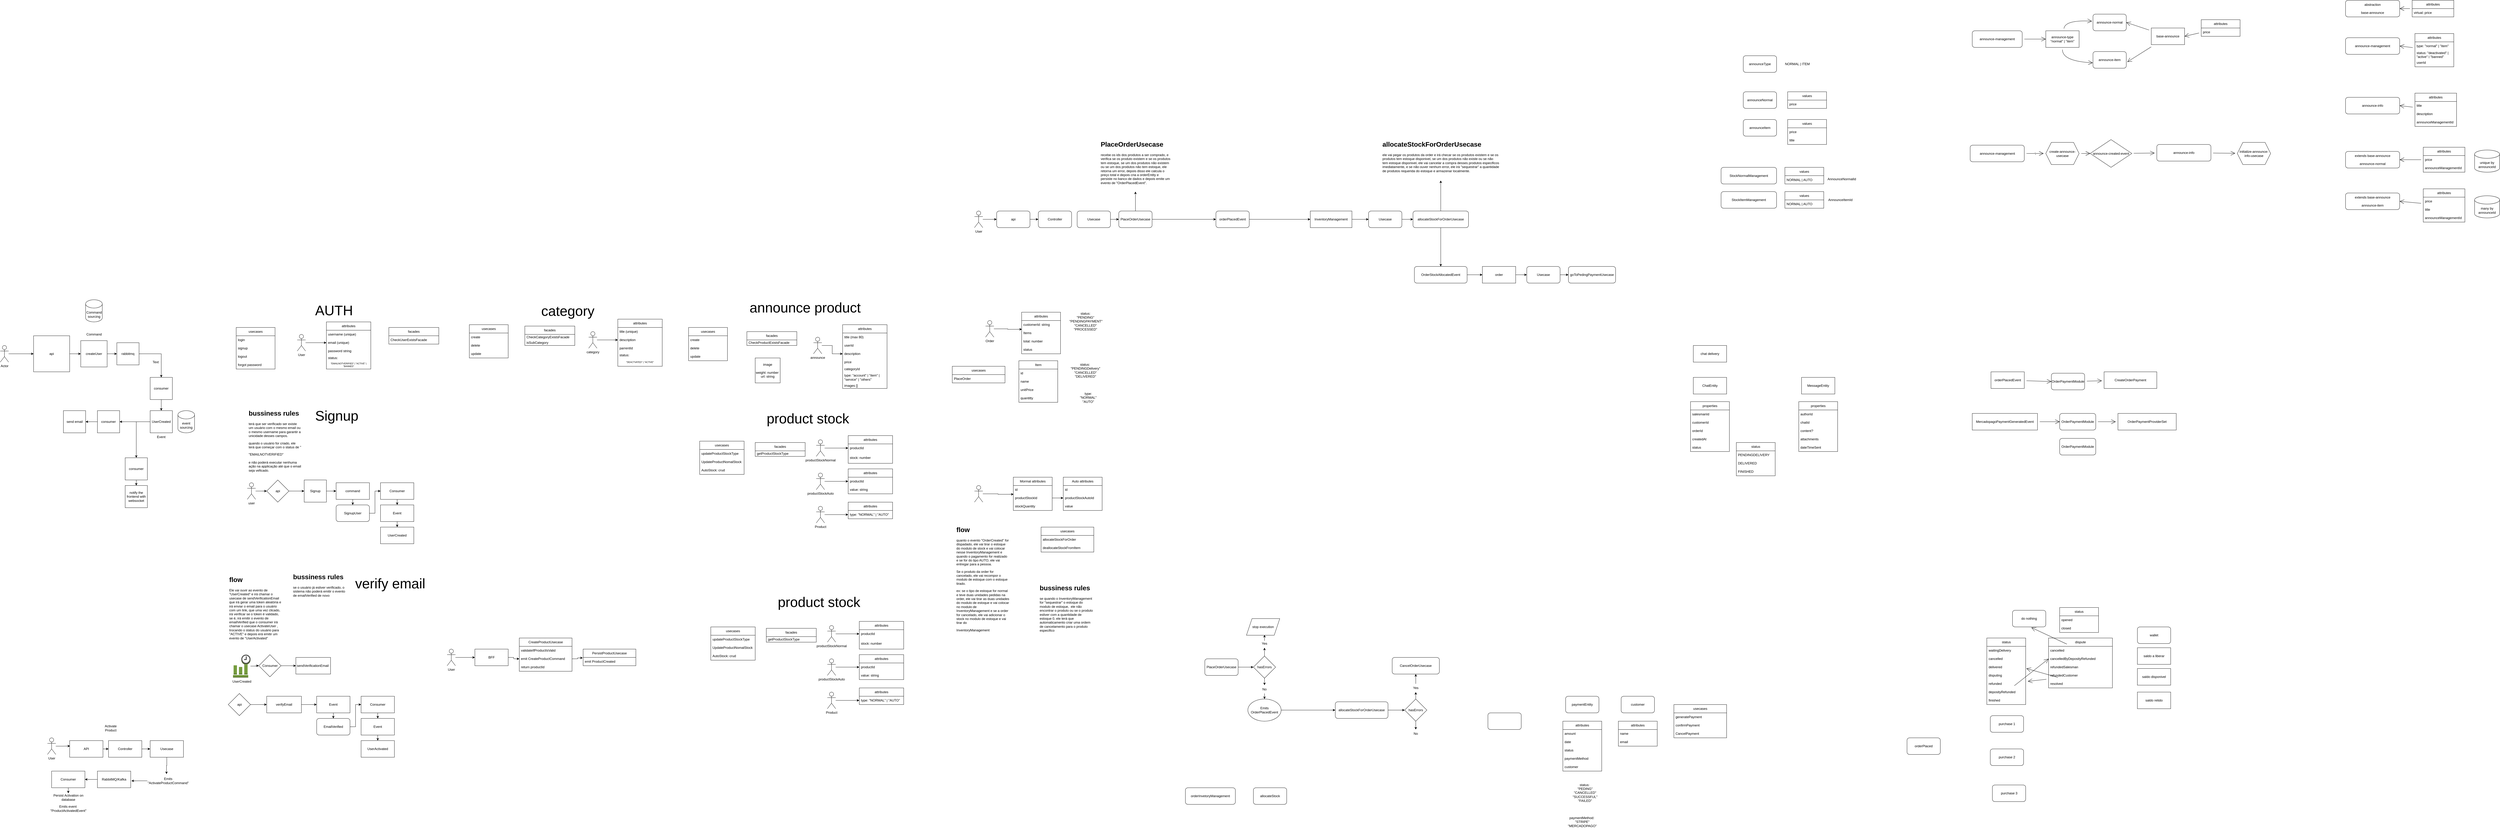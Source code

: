 <mxfile>
    <diagram name="Page-1" id="ffmQvEtnNwdoaerttSxo">
        <mxGraphModel dx="1640" dy="2052" grid="1" gridSize="10" guides="1" tooltips="1" connect="1" arrows="1" fold="1" page="1" pageScale="1" pageWidth="850" pageHeight="1100" math="0" shadow="0">
            <root>
                <mxCell id="0"/>
                <mxCell id="1" parent="0"/>
                <mxCell id="ekw_QFsKwvq6IjSCQW5Q-22" style="edgeStyle=orthogonalEdgeStyle;rounded=0;orthogonalLoop=1;jettySize=auto;html=1;entryX=0;entryY=0.5;entryDx=0;entryDy=0;" parent="1" source="ekw_QFsKwvq6IjSCQW5Q-12" target="ekw_QFsKwvq6IjSCQW5Q-13" edge="1">
                    <mxGeometry relative="1" as="geometry"/>
                </mxCell>
                <mxCell id="ekw_QFsKwvq6IjSCQW5Q-12" value="Actor" style="shape=umlActor;verticalLabelPosition=bottom;verticalAlign=top;html=1;outlineConnect=0;" parent="1" vertex="1">
                    <mxGeometry x="120" y="215" width="30" height="60" as="geometry"/>
                </mxCell>
                <mxCell id="ekw_QFsKwvq6IjSCQW5Q-15" style="edgeStyle=orthogonalEdgeStyle;rounded=0;orthogonalLoop=1;jettySize=auto;html=1;entryX=0;entryY=0.5;entryDx=0;entryDy=0;" parent="1" source="ekw_QFsKwvq6IjSCQW5Q-13" target="ekw_QFsKwvq6IjSCQW5Q-14" edge="1">
                    <mxGeometry relative="1" as="geometry"/>
                </mxCell>
                <mxCell id="ekw_QFsKwvq6IjSCQW5Q-13" value="api" style="whiteSpace=wrap;html=1;aspect=fixed;" parent="1" vertex="1">
                    <mxGeometry x="240" y="180" width="130" height="130" as="geometry"/>
                </mxCell>
                <mxCell id="ekw_QFsKwvq6IjSCQW5Q-17" style="edgeStyle=orthogonalEdgeStyle;rounded=0;orthogonalLoop=1;jettySize=auto;html=1;entryX=0;entryY=0.5;entryDx=0;entryDy=0;" parent="1" source="ekw_QFsKwvq6IjSCQW5Q-14" target="ekw_QFsKwvq6IjSCQW5Q-16" edge="1">
                    <mxGeometry relative="1" as="geometry"/>
                </mxCell>
                <mxCell id="ekw_QFsKwvq6IjSCQW5Q-14" value="createUser" style="whiteSpace=wrap;html=1;aspect=fixed;" parent="1" vertex="1">
                    <mxGeometry x="410" y="197.5" width="95" height="95" as="geometry"/>
                </mxCell>
                <mxCell id="ekw_QFsKwvq6IjSCQW5Q-19" style="edgeStyle=orthogonalEdgeStyle;rounded=0;orthogonalLoop=1;jettySize=auto;html=1;entryX=0.5;entryY=0;entryDx=0;entryDy=0;" parent="1" source="ekw_QFsKwvq6IjSCQW5Q-16" target="ekw_QFsKwvq6IjSCQW5Q-18" edge="1">
                    <mxGeometry relative="1" as="geometry"/>
                </mxCell>
                <mxCell id="ekw_QFsKwvq6IjSCQW5Q-16" value="rabbitmq" style="whiteSpace=wrap;html=1;aspect=fixed;" parent="1" vertex="1">
                    <mxGeometry x="540" y="205" width="80" height="80" as="geometry"/>
                </mxCell>
                <mxCell id="ekw_QFsKwvq6IjSCQW5Q-21" style="edgeStyle=orthogonalEdgeStyle;rounded=0;orthogonalLoop=1;jettySize=auto;html=1;" parent="1" source="ekw_QFsKwvq6IjSCQW5Q-18" target="ekw_QFsKwvq6IjSCQW5Q-20" edge="1">
                    <mxGeometry relative="1" as="geometry"/>
                </mxCell>
                <mxCell id="ekw_QFsKwvq6IjSCQW5Q-18" value="consumer" style="whiteSpace=wrap;html=1;aspect=fixed;" parent="1" vertex="1">
                    <mxGeometry x="660" y="330" width="80" height="80" as="geometry"/>
                </mxCell>
                <mxCell id="ekw_QFsKwvq6IjSCQW5Q-31" style="edgeStyle=orthogonalEdgeStyle;rounded=0;orthogonalLoop=1;jettySize=auto;html=1;entryX=1;entryY=0.5;entryDx=0;entryDy=0;" parent="1" source="ekw_QFsKwvq6IjSCQW5Q-20" target="ekw_QFsKwvq6IjSCQW5Q-30" edge="1">
                    <mxGeometry relative="1" as="geometry"/>
                </mxCell>
                <mxCell id="ekw_QFsKwvq6IjSCQW5Q-36" style="edgeStyle=orthogonalEdgeStyle;rounded=0;orthogonalLoop=1;jettySize=auto;html=1;entryX=0.5;entryY=0;entryDx=0;entryDy=0;" parent="1" source="ekw_QFsKwvq6IjSCQW5Q-20" target="ekw_QFsKwvq6IjSCQW5Q-37" edge="1">
                    <mxGeometry relative="1" as="geometry">
                        <mxPoint x="610.0" y="620" as="targetPoint"/>
                    </mxGeometry>
                </mxCell>
                <mxCell id="ekw_QFsKwvq6IjSCQW5Q-20" value="UserCreated" style="whiteSpace=wrap;html=1;aspect=fixed;" parent="1" vertex="1">
                    <mxGeometry x="660" y="450" width="80" height="80" as="geometry"/>
                </mxCell>
                <mxCell id="ekw_QFsKwvq6IjSCQW5Q-24" value="Command" style="text;html=1;strokeColor=none;fillColor=none;align=center;verticalAlign=middle;whiteSpace=wrap;rounded=0;" parent="1" vertex="1">
                    <mxGeometry x="427.5" y="160" width="60" height="30" as="geometry"/>
                </mxCell>
                <mxCell id="ekw_QFsKwvq6IjSCQW5Q-25" value="Event" style="text;html=1;strokeColor=none;fillColor=none;align=center;verticalAlign=middle;whiteSpace=wrap;rounded=0;" parent="1" vertex="1">
                    <mxGeometry x="670" y="530" width="60" height="30" as="geometry"/>
                </mxCell>
                <mxCell id="ekw_QFsKwvq6IjSCQW5Q-26" value="Command sourcing" style="shape=cylinder3;whiteSpace=wrap;html=1;boundedLbl=1;backgroundOutline=1;size=15;" parent="1" vertex="1">
                    <mxGeometry x="427.5" y="50" width="60" height="80" as="geometry"/>
                </mxCell>
                <mxCell id="ekw_QFsKwvq6IjSCQW5Q-27" value="event sourcing" style="shape=cylinder3;whiteSpace=wrap;html=1;boundedLbl=1;backgroundOutline=1;size=15;" parent="1" vertex="1">
                    <mxGeometry x="760" y="450" width="60" height="80" as="geometry"/>
                </mxCell>
                <mxCell id="ekw_QFsKwvq6IjSCQW5Q-33" style="edgeStyle=orthogonalEdgeStyle;rounded=0;orthogonalLoop=1;jettySize=auto;html=1;entryX=1;entryY=0.5;entryDx=0;entryDy=0;" parent="1" source="ekw_QFsKwvq6IjSCQW5Q-30" target="ekw_QFsKwvq6IjSCQW5Q-32" edge="1">
                    <mxGeometry relative="1" as="geometry"/>
                </mxCell>
                <mxCell id="ekw_QFsKwvq6IjSCQW5Q-30" value="consumer" style="whiteSpace=wrap;html=1;aspect=fixed;" parent="1" vertex="1">
                    <mxGeometry x="470" y="450" width="80" height="80" as="geometry"/>
                </mxCell>
                <mxCell id="ekw_QFsKwvq6IjSCQW5Q-32" value="send email" style="whiteSpace=wrap;html=1;aspect=fixed;" parent="1" vertex="1">
                    <mxGeometry x="347.5" y="450" width="80" height="80" as="geometry"/>
                </mxCell>
                <mxCell id="ekw_QFsKwvq6IjSCQW5Q-39" style="edgeStyle=orthogonalEdgeStyle;rounded=0;orthogonalLoop=1;jettySize=auto;html=1;entryX=0.5;entryY=0;entryDx=0;entryDy=0;" parent="1" source="ekw_QFsKwvq6IjSCQW5Q-37" target="ekw_QFsKwvq6IjSCQW5Q-38" edge="1">
                    <mxGeometry relative="1" as="geometry"/>
                </mxCell>
                <mxCell id="ekw_QFsKwvq6IjSCQW5Q-37" value="consumer" style="whiteSpace=wrap;html=1;aspect=fixed;" parent="1" vertex="1">
                    <mxGeometry x="570" y="620" width="80" height="80" as="geometry"/>
                </mxCell>
                <mxCell id="ekw_QFsKwvq6IjSCQW5Q-38" value="notify the frontend with websocket" style="whiteSpace=wrap;html=1;aspect=fixed;" parent="1" vertex="1">
                    <mxGeometry x="570" y="720" width="80" height="80" as="geometry"/>
                </mxCell>
                <mxCell id="ekw_QFsKwvq6IjSCQW5Q-42" value="Text" style="text;html=1;strokeColor=none;fillColor=none;align=center;verticalAlign=middle;whiteSpace=wrap;rounded=0;" parent="1" vertex="1">
                    <mxGeometry x="650" y="260" width="60" height="30" as="geometry"/>
                </mxCell>
                <mxCell id="ekw_QFsKwvq6IjSCQW5Q-43" value="AUTH" style="text;html=1;strokeColor=none;fillColor=none;align=center;verticalAlign=middle;whiteSpace=wrap;rounded=0;fontSize=50;" parent="1" vertex="1">
                    <mxGeometry x="1250" y="60" width="145" height="55" as="geometry"/>
                </mxCell>
                <mxCell id="ekw_QFsKwvq6IjSCQW5Q-44" value="usecases" style="swimlane;fontStyle=0;childLayout=stackLayout;horizontal=1;startSize=30;horizontalStack=0;resizeParent=1;resizeParentMax=0;resizeLast=0;collapsible=1;marginBottom=0;whiteSpace=wrap;html=1;" parent="1" vertex="1">
                    <mxGeometry x="970" y="150" width="140" height="150" as="geometry"/>
                </mxCell>
                <mxCell id="ekw_QFsKwvq6IjSCQW5Q-45" value="login" style="text;strokeColor=none;fillColor=none;align=left;verticalAlign=middle;spacingLeft=4;spacingRight=4;overflow=hidden;points=[[0,0.5],[1,0.5]];portConstraint=eastwest;rotatable=0;whiteSpace=wrap;html=1;" parent="ekw_QFsKwvq6IjSCQW5Q-44" vertex="1">
                    <mxGeometry y="30" width="140" height="30" as="geometry"/>
                </mxCell>
                <mxCell id="ekw_QFsKwvq6IjSCQW5Q-46" value="signup" style="text;strokeColor=none;fillColor=none;align=left;verticalAlign=middle;spacingLeft=4;spacingRight=4;overflow=hidden;points=[[0,0.5],[1,0.5]];portConstraint=eastwest;rotatable=0;whiteSpace=wrap;html=1;" parent="ekw_QFsKwvq6IjSCQW5Q-44" vertex="1">
                    <mxGeometry y="60" width="140" height="30" as="geometry"/>
                </mxCell>
                <mxCell id="ekw_QFsKwvq6IjSCQW5Q-47" value="logout" style="text;strokeColor=none;fillColor=none;align=left;verticalAlign=middle;spacingLeft=4;spacingRight=4;overflow=hidden;points=[[0,0.5],[1,0.5]];portConstraint=eastwest;rotatable=0;whiteSpace=wrap;html=1;" parent="ekw_QFsKwvq6IjSCQW5Q-44" vertex="1">
                    <mxGeometry y="90" width="140" height="30" as="geometry"/>
                </mxCell>
                <mxCell id="ekw_QFsKwvq6IjSCQW5Q-49" value="forgot password" style="text;strokeColor=none;fillColor=none;align=left;verticalAlign=middle;spacingLeft=4;spacingRight=4;overflow=hidden;points=[[0,0.5],[1,0.5]];portConstraint=eastwest;rotatable=0;whiteSpace=wrap;html=1;" parent="ekw_QFsKwvq6IjSCQW5Q-44" vertex="1">
                    <mxGeometry y="120" width="140" height="30" as="geometry"/>
                </mxCell>
                <mxCell id="ekw_QFsKwvq6IjSCQW5Q-64" style="edgeStyle=orthogonalEdgeStyle;rounded=0;orthogonalLoop=1;jettySize=auto;html=1;entryX=0;entryY=0.5;entryDx=0;entryDy=0;" parent="1" source="ekw_QFsKwvq6IjSCQW5Q-50" target="ekw_QFsKwvq6IjSCQW5Q-52" edge="1">
                    <mxGeometry relative="1" as="geometry"/>
                </mxCell>
                <mxCell id="ekw_QFsKwvq6IjSCQW5Q-50" value="user" style="shape=umlActor;verticalLabelPosition=bottom;verticalAlign=top;html=1;outlineConnect=0;" parent="1" vertex="1">
                    <mxGeometry x="1010" y="710" width="30" height="60" as="geometry"/>
                </mxCell>
                <mxCell id="ekw_QFsKwvq6IjSCQW5Q-77" style="edgeStyle=orthogonalEdgeStyle;rounded=0;orthogonalLoop=1;jettySize=auto;html=1;entryX=0;entryY=0.5;entryDx=0;entryDy=0;" parent="1" source="ekw_QFsKwvq6IjSCQW5Q-51" target="ekw_QFsKwvq6IjSCQW5Q-76" edge="1">
                    <mxGeometry relative="1" as="geometry"/>
                </mxCell>
                <mxCell id="ekw_QFsKwvq6IjSCQW5Q-51" value="Signup" style="whiteSpace=wrap;html=1;aspect=fixed;" parent="1" vertex="1">
                    <mxGeometry x="1215" y="700" width="80" height="80" as="geometry"/>
                </mxCell>
                <mxCell id="ekw_QFsKwvq6IjSCQW5Q-62" style="edgeStyle=orthogonalEdgeStyle;rounded=0;orthogonalLoop=1;jettySize=auto;html=1;entryX=0;entryY=0.5;entryDx=0;entryDy=0;" parent="1" source="ekw_QFsKwvq6IjSCQW5Q-52" target="ekw_QFsKwvq6IjSCQW5Q-51" edge="1">
                    <mxGeometry relative="1" as="geometry"/>
                </mxCell>
                <mxCell id="ekw_QFsKwvq6IjSCQW5Q-52" value="api" style="rhombus;whiteSpace=wrap;html=1;" parent="1" vertex="1">
                    <mxGeometry x="1080" y="700" width="80" height="80" as="geometry"/>
                </mxCell>
                <mxCell id="8MhvdeFI7nBYeYJoE_qa-1" style="edgeStyle=orthogonalEdgeStyle;rounded=0;orthogonalLoop=1;jettySize=auto;html=1;" parent="1" source="ekw_QFsKwvq6IjSCQW5Q-53" target="ekw_QFsKwvq6IjSCQW5Q-56" edge="1">
                    <mxGeometry relative="1" as="geometry"/>
                </mxCell>
                <mxCell id="ekw_QFsKwvq6IjSCQW5Q-53" value="User" style="shape=umlActor;verticalLabelPosition=bottom;verticalAlign=top;html=1;outlineConnect=0;" parent="1" vertex="1">
                    <mxGeometry x="1190" y="175" width="30" height="60" as="geometry"/>
                </mxCell>
                <mxCell id="ekw_QFsKwvq6IjSCQW5Q-54" value="attributes" style="swimlane;fontStyle=0;childLayout=stackLayout;horizontal=1;startSize=30;horizontalStack=0;resizeParent=1;resizeParentMax=0;resizeLast=0;collapsible=1;marginBottom=0;whiteSpace=wrap;html=1;" parent="1" vertex="1">
                    <mxGeometry x="1295" y="130" width="160" height="170" as="geometry"/>
                </mxCell>
                <mxCell id="ekw_QFsKwvq6IjSCQW5Q-55" value="username (unique)" style="text;strokeColor=none;fillColor=none;align=left;verticalAlign=middle;spacingLeft=4;spacingRight=4;overflow=hidden;points=[[0,0.5],[1,0.5]];portConstraint=eastwest;rotatable=0;whiteSpace=wrap;html=1;" parent="ekw_QFsKwvq6IjSCQW5Q-54" vertex="1">
                    <mxGeometry y="30" width="160" height="30" as="geometry"/>
                </mxCell>
                <mxCell id="ekw_QFsKwvq6IjSCQW5Q-56" value="email (unique)" style="text;strokeColor=none;fillColor=none;align=left;verticalAlign=middle;spacingLeft=4;spacingRight=4;overflow=hidden;points=[[0,0.5],[1,0.5]];portConstraint=eastwest;rotatable=0;whiteSpace=wrap;html=1;" parent="ekw_QFsKwvq6IjSCQW5Q-54" vertex="1">
                    <mxGeometry y="60" width="160" height="30" as="geometry"/>
                </mxCell>
                <mxCell id="ekw_QFsKwvq6IjSCQW5Q-57" value="password string" style="text;strokeColor=none;fillColor=none;align=left;verticalAlign=middle;spacingLeft=4;spacingRight=4;overflow=hidden;points=[[0,0.5],[1,0.5]];portConstraint=eastwest;rotatable=0;whiteSpace=wrap;html=1;" parent="ekw_QFsKwvq6IjSCQW5Q-54" vertex="1">
                    <mxGeometry y="90" width="160" height="30" as="geometry"/>
                </mxCell>
                <mxCell id="ekw_QFsKwvq6IjSCQW5Q-58" value="status:" style="text;strokeColor=none;fillColor=none;align=left;verticalAlign=middle;spacingLeft=4;spacingRight=4;overflow=hidden;points=[[0,0.5],[1,0.5]];portConstraint=eastwest;rotatable=0;whiteSpace=wrap;html=1;" parent="ekw_QFsKwvq6IjSCQW5Q-54" vertex="1">
                    <mxGeometry y="120" width="160" height="20" as="geometry"/>
                </mxCell>
                <mxCell id="ekw_QFsKwvq6IjSCQW5Q-59" value="&quot;EMAILNOTVERIFIED&quot; | &quot;ACTIVE&quot; | &quot;BANNED&quot;" style="text;html=1;strokeColor=none;fillColor=none;align=center;verticalAlign=middle;whiteSpace=wrap;rounded=0;fontSize=8;" parent="ekw_QFsKwvq6IjSCQW5Q-54" vertex="1">
                    <mxGeometry y="140" width="160" height="30" as="geometry"/>
                </mxCell>
                <mxCell id="ekw_QFsKwvq6IjSCQW5Q-65" value="&lt;h1&gt;bussiness rules&lt;/h1&gt;&lt;p&gt;terá que ser verificado ser existe um usuário com o mesmo email ou o mesmo username para garantir a unicidade desses campos.&lt;/p&gt;&lt;p&gt;quando o usuário for criado, ele terá que começar com o status de &quot;&lt;/p&gt;&quot;EMAILNOTVERIFIED&quot;&lt;br&gt;&lt;br&gt;e não poderá executar nenhuma ação na applicação até que o email seja veficado.&lt;br&gt;&lt;p&gt;&lt;br&gt;&lt;/p&gt;&lt;p&gt;&lt;br&gt;&lt;/p&gt;&lt;p&gt;&lt;br&gt;&lt;/p&gt;" style="text;html=1;strokeColor=none;fillColor=none;spacing=5;spacingTop=-20;whiteSpace=wrap;overflow=hidden;rounded=0;" parent="1" vertex="1">
                    <mxGeometry x="1010" y="440" width="200" height="250" as="geometry"/>
                </mxCell>
                <mxCell id="ekw_QFsKwvq6IjSCQW5Q-79" style="edgeStyle=orthogonalEdgeStyle;rounded=0;orthogonalLoop=1;jettySize=auto;html=1;entryX=0.5;entryY=0;entryDx=0;entryDy=0;" parent="1" source="ekw_QFsKwvq6IjSCQW5Q-76" target="ekw_QFsKwvq6IjSCQW5Q-78" edge="1">
                    <mxGeometry relative="1" as="geometry"/>
                </mxCell>
                <mxCell id="ekw_QFsKwvq6IjSCQW5Q-76" value="command" style="rounded=0;whiteSpace=wrap;html=1;" parent="1" vertex="1">
                    <mxGeometry x="1330" y="710" width="120" height="60" as="geometry"/>
                </mxCell>
                <mxCell id="ekw_QFsKwvq6IjSCQW5Q-81" style="edgeStyle=orthogonalEdgeStyle;rounded=0;orthogonalLoop=1;jettySize=auto;html=1;entryX=0;entryY=0.5;entryDx=0;entryDy=0;" parent="1" source="ekw_QFsKwvq6IjSCQW5Q-78" target="ekw_QFsKwvq6IjSCQW5Q-80" edge="1">
                    <mxGeometry relative="1" as="geometry"/>
                </mxCell>
                <mxCell id="ekw_QFsKwvq6IjSCQW5Q-78" value="SignupUser" style="rounded=1;whiteSpace=wrap;html=1;" parent="1" vertex="1">
                    <mxGeometry x="1330" y="790" width="120" height="60" as="geometry"/>
                </mxCell>
                <mxCell id="ekw_QFsKwvq6IjSCQW5Q-83" style="edgeStyle=orthogonalEdgeStyle;rounded=0;orthogonalLoop=1;jettySize=auto;html=1;exitX=0.5;exitY=1;exitDx=0;exitDy=0;entryX=0.5;entryY=0;entryDx=0;entryDy=0;" parent="1" source="ekw_QFsKwvq6IjSCQW5Q-80" target="ekw_QFsKwvq6IjSCQW5Q-82" edge="1">
                    <mxGeometry relative="1" as="geometry"/>
                </mxCell>
                <mxCell id="ekw_QFsKwvq6IjSCQW5Q-80" value="Consumer" style="rounded=0;whiteSpace=wrap;html=1;" parent="1" vertex="1">
                    <mxGeometry x="1490" y="710" width="120" height="60" as="geometry"/>
                </mxCell>
                <mxCell id="ekw_QFsKwvq6IjSCQW5Q-85" style="edgeStyle=orthogonalEdgeStyle;rounded=0;orthogonalLoop=1;jettySize=auto;html=1;exitX=0.5;exitY=1;exitDx=0;exitDy=0;entryX=0.5;entryY=0;entryDx=0;entryDy=0;" parent="1" source="ekw_QFsKwvq6IjSCQW5Q-82" target="ekw_QFsKwvq6IjSCQW5Q-84" edge="1">
                    <mxGeometry relative="1" as="geometry"/>
                </mxCell>
                <mxCell id="ekw_QFsKwvq6IjSCQW5Q-82" value="Event" style="rounded=0;whiteSpace=wrap;html=1;" parent="1" vertex="1">
                    <mxGeometry x="1490" y="790" width="120" height="60" as="geometry"/>
                </mxCell>
                <mxCell id="ekw_QFsKwvq6IjSCQW5Q-84" value="UserCreated" style="rounded=0;whiteSpace=wrap;html=1;" parent="1" vertex="1">
                    <mxGeometry x="1490" y="870" width="120" height="60" as="geometry"/>
                </mxCell>
                <mxCell id="ekw_QFsKwvq6IjSCQW5Q-118" style="edgeStyle=orthogonalEdgeStyle;rounded=0;orthogonalLoop=1;jettySize=auto;html=1;entryX=0;entryY=0.5;entryDx=0;entryDy=0;" parent="1" source="ekw_QFsKwvq6IjSCQW5Q-95" target="ekw_QFsKwvq6IjSCQW5Q-117" edge="1">
                    <mxGeometry relative="1" as="geometry"/>
                </mxCell>
                <mxCell id="ekw_QFsKwvq6IjSCQW5Q-95" value="Consumer" style="rhombus;whiteSpace=wrap;html=1;" parent="1" vertex="1">
                    <mxGeometry x="1051.5" y="1330" width="80" height="80" as="geometry"/>
                </mxCell>
                <mxCell id="ekw_QFsKwvq6IjSCQW5Q-97" style="edgeStyle=orthogonalEdgeStyle;rounded=0;orthogonalLoop=1;jettySize=auto;html=1;entryX=0.5;entryY=0;entryDx=0;entryDy=0;" parent="1" source="ekw_QFsKwvq6IjSCQW5Q-98" target="ekw_QFsKwvq6IjSCQW5Q-100" edge="1">
                    <mxGeometry relative="1" as="geometry"/>
                </mxCell>
                <mxCell id="ekw_QFsKwvq6IjSCQW5Q-98" value="Event" style="rounded=0;whiteSpace=wrap;html=1;" parent="1" vertex="1">
                    <mxGeometry x="1260" y="1480" width="120" height="60" as="geometry"/>
                </mxCell>
                <mxCell id="ekw_QFsKwvq6IjSCQW5Q-99" style="edgeStyle=orthogonalEdgeStyle;rounded=0;orthogonalLoop=1;jettySize=auto;html=1;entryX=0;entryY=0.5;entryDx=0;entryDy=0;" parent="1" source="ekw_QFsKwvq6IjSCQW5Q-100" target="ekw_QFsKwvq6IjSCQW5Q-102" edge="1">
                    <mxGeometry relative="1" as="geometry"/>
                </mxCell>
                <mxCell id="ekw_QFsKwvq6IjSCQW5Q-100" value="EmailVerified" style="rounded=1;whiteSpace=wrap;html=1;" parent="1" vertex="1">
                    <mxGeometry x="1260" y="1560" width="120" height="60" as="geometry"/>
                </mxCell>
                <mxCell id="ekw_QFsKwvq6IjSCQW5Q-101" style="edgeStyle=orthogonalEdgeStyle;rounded=0;orthogonalLoop=1;jettySize=auto;html=1;exitX=0.5;exitY=1;exitDx=0;exitDy=0;entryX=0.5;entryY=0;entryDx=0;entryDy=0;" parent="1" source="ekw_QFsKwvq6IjSCQW5Q-102" target="ekw_QFsKwvq6IjSCQW5Q-104" edge="1">
                    <mxGeometry relative="1" as="geometry"/>
                </mxCell>
                <mxCell id="ekw_QFsKwvq6IjSCQW5Q-102" value="Consumer" style="rounded=0;whiteSpace=wrap;html=1;" parent="1" vertex="1">
                    <mxGeometry x="1420" y="1480" width="120" height="60" as="geometry"/>
                </mxCell>
                <mxCell id="ekw_QFsKwvq6IjSCQW5Q-103" style="edgeStyle=orthogonalEdgeStyle;rounded=0;orthogonalLoop=1;jettySize=auto;html=1;exitX=0.5;exitY=1;exitDx=0;exitDy=0;entryX=0.5;entryY=0;entryDx=0;entryDy=0;" parent="1" source="ekw_QFsKwvq6IjSCQW5Q-104" target="ekw_QFsKwvq6IjSCQW5Q-105" edge="1">
                    <mxGeometry relative="1" as="geometry"/>
                </mxCell>
                <mxCell id="ekw_QFsKwvq6IjSCQW5Q-104" value="Event" style="rounded=0;whiteSpace=wrap;html=1;" parent="1" vertex="1">
                    <mxGeometry x="1420" y="1560" width="120" height="60" as="geometry"/>
                </mxCell>
                <mxCell id="ekw_QFsKwvq6IjSCQW5Q-105" value="UserActivated" style="rounded=0;whiteSpace=wrap;html=1;" parent="1" vertex="1">
                    <mxGeometry x="1420" y="1640" width="120" height="60" as="geometry"/>
                </mxCell>
                <mxCell id="ekw_QFsKwvq6IjSCQW5Q-107" value="Signup" style="text;html=1;strokeColor=none;fillColor=none;align=center;verticalAlign=middle;whiteSpace=wrap;rounded=0;fontSize=50;" parent="1" vertex="1">
                    <mxGeometry x="1260" y="440" width="145" height="55" as="geometry"/>
                </mxCell>
                <mxCell id="ekw_QFsKwvq6IjSCQW5Q-111" value="&lt;h1&gt;bussiness rules&lt;/h1&gt;se o usuário já estiver verificado, o sistema não poderá emitir o evento de emailVerified de novo&lt;br&gt;&lt;p&gt;&lt;br&gt;&lt;/p&gt;&lt;p&gt;&lt;br&gt;&lt;/p&gt;&lt;p&gt;&lt;br&gt;&lt;/p&gt;" style="text;html=1;strokeColor=none;fillColor=none;spacing=5;spacingTop=-20;whiteSpace=wrap;overflow=hidden;rounded=0;" parent="1" vertex="1">
                    <mxGeometry x="1170" y="1030" width="200" height="160" as="geometry"/>
                </mxCell>
                <mxCell id="ekw_QFsKwvq6IjSCQW5Q-112" value="verify email" style="text;html=1;strokeColor=none;fillColor=none;align=center;verticalAlign=middle;whiteSpace=wrap;rounded=0;fontSize=50;" parent="1" vertex="1">
                    <mxGeometry x="1370" y="1045" width="310" height="55" as="geometry"/>
                </mxCell>
                <mxCell id="ekw_QFsKwvq6IjSCQW5Q-113" value="&lt;h1&gt;flow&lt;/h1&gt;&lt;p&gt;Ele vai ouvir ao evento de &quot;UserCreated&quot; e irá chamar o usecase de sendVerificationEmail que irá gerar uma token aleatória e irá enviar o email para o usuário com um link, que uma vez clicado, irá verificar se o token é validado, se é, irá emitir o evento de emailVerified que o consumer irá chamar o usecase ActivateUser , trocando o status do usuário para &quot;ACTIVE&quot; e depois erá emitir um evento de &quot;UserActivated&quot;&lt;/p&gt;&lt;p&gt;&lt;br&gt;&lt;/p&gt;&lt;p&gt;&lt;br&gt;&lt;/p&gt;&lt;p&gt;&lt;br&gt;&lt;/p&gt;" style="text;html=1;strokeColor=none;fillColor=none;spacing=5;spacingTop=-20;whiteSpace=wrap;overflow=hidden;rounded=0;" parent="1" vertex="1">
                    <mxGeometry x="940" y="1040" width="200" height="240" as="geometry"/>
                </mxCell>
                <mxCell id="ekw_QFsKwvq6IjSCQW5Q-116" style="edgeStyle=orthogonalEdgeStyle;rounded=0;orthogonalLoop=1;jettySize=auto;html=1;entryX=0;entryY=0.5;entryDx=0;entryDy=0;" parent="1" source="ekw_QFsKwvq6IjSCQW5Q-114" target="ekw_QFsKwvq6IjSCQW5Q-95" edge="1">
                    <mxGeometry relative="1" as="geometry"/>
                </mxCell>
                <mxCell id="ekw_QFsKwvq6IjSCQW5Q-114" value="UserCreated" style="outlineConnect=0;dashed=0;verticalLabelPosition=bottom;verticalAlign=top;align=center;html=1;shape=mxgraph.aws3.event_time_based;fillColor=#759C3E;gradientColor=none;" parent="1" vertex="1">
                    <mxGeometry x="958.5" y="1330" width="63" height="82.5" as="geometry"/>
                </mxCell>
                <mxCell id="ekw_QFsKwvq6IjSCQW5Q-117" value="sendVerificationEmail&amp;nbsp;" style="rounded=0;whiteSpace=wrap;html=1;" parent="1" vertex="1">
                    <mxGeometry x="1185" y="1340" width="125" height="60" as="geometry"/>
                </mxCell>
                <mxCell id="ekw_QFsKwvq6IjSCQW5Q-122" style="edgeStyle=orthogonalEdgeStyle;rounded=0;orthogonalLoop=1;jettySize=auto;html=1;entryX=0;entryY=0.5;entryDx=0;entryDy=0;" parent="1" source="ekw_QFsKwvq6IjSCQW5Q-120" target="ekw_QFsKwvq6IjSCQW5Q-121" edge="1">
                    <mxGeometry relative="1" as="geometry"/>
                </mxCell>
                <mxCell id="ekw_QFsKwvq6IjSCQW5Q-120" value="api" style="rhombus;whiteSpace=wrap;html=1;" parent="1" vertex="1">
                    <mxGeometry x="941.5" y="1470" width="80" height="80" as="geometry"/>
                </mxCell>
                <mxCell id="ekw_QFsKwvq6IjSCQW5Q-123" style="edgeStyle=orthogonalEdgeStyle;rounded=0;orthogonalLoop=1;jettySize=auto;html=1;entryX=0;entryY=0.5;entryDx=0;entryDy=0;" parent="1" source="ekw_QFsKwvq6IjSCQW5Q-121" target="ekw_QFsKwvq6IjSCQW5Q-98" edge="1">
                    <mxGeometry relative="1" as="geometry"/>
                </mxCell>
                <mxCell id="ekw_QFsKwvq6IjSCQW5Q-121" value="verifyEmail" style="rounded=0;whiteSpace=wrap;html=1;" parent="1" vertex="1">
                    <mxGeometry x="1080" y="1480" width="125" height="60" as="geometry"/>
                </mxCell>
                <mxCell id="8MhvdeFI7nBYeYJoE_qa-3" value="facades" style="swimlane;fontStyle=0;childLayout=stackLayout;horizontal=1;startSize=30;horizontalStack=0;resizeParent=1;resizeParentMax=0;resizeLast=0;collapsible=1;marginBottom=0;whiteSpace=wrap;html=1;" parent="1" vertex="1">
                    <mxGeometry x="1520" y="150" width="180" height="60" as="geometry"/>
                </mxCell>
                <mxCell id="8MhvdeFI7nBYeYJoE_qa-5" value="CheckUserExistsFacade" style="text;strokeColor=none;fillColor=none;align=left;verticalAlign=middle;spacingLeft=4;spacingRight=4;overflow=hidden;points=[[0,0.5],[1,0.5]];portConstraint=eastwest;rotatable=0;whiteSpace=wrap;html=1;" parent="8MhvdeFI7nBYeYJoE_qa-3" vertex="1">
                    <mxGeometry y="30" width="180" height="30" as="geometry"/>
                </mxCell>
                <mxCell id="8MhvdeFI7nBYeYJoE_qa-17" value="category" style="text;html=1;strokeColor=none;fillColor=none;align=center;verticalAlign=middle;whiteSpace=wrap;rounded=0;fontSize=50;" parent="1" vertex="1">
                    <mxGeometry x="2060" y="62.5" width="210" height="55" as="geometry"/>
                </mxCell>
                <mxCell id="8MhvdeFI7nBYeYJoE_qa-18" value="usecases" style="swimlane;fontStyle=0;childLayout=stackLayout;horizontal=1;startSize=30;horizontalStack=0;resizeParent=1;resizeParentMax=0;resizeLast=0;collapsible=1;marginBottom=0;whiteSpace=wrap;html=1;" parent="1" vertex="1">
                    <mxGeometry x="1810" y="140" width="140" height="120" as="geometry"/>
                </mxCell>
                <mxCell id="8MhvdeFI7nBYeYJoE_qa-19" value="create" style="text;strokeColor=none;fillColor=none;align=left;verticalAlign=middle;spacingLeft=4;spacingRight=4;overflow=hidden;points=[[0,0.5],[1,0.5]];portConstraint=eastwest;rotatable=0;whiteSpace=wrap;html=1;" parent="8MhvdeFI7nBYeYJoE_qa-18" vertex="1">
                    <mxGeometry y="30" width="140" height="30" as="geometry"/>
                </mxCell>
                <mxCell id="8MhvdeFI7nBYeYJoE_qa-20" value="delete" style="text;strokeColor=none;fillColor=none;align=left;verticalAlign=middle;spacingLeft=4;spacingRight=4;overflow=hidden;points=[[0,0.5],[1,0.5]];portConstraint=eastwest;rotatable=0;whiteSpace=wrap;html=1;" parent="8MhvdeFI7nBYeYJoE_qa-18" vertex="1">
                    <mxGeometry y="60" width="140" height="30" as="geometry"/>
                </mxCell>
                <mxCell id="8MhvdeFI7nBYeYJoE_qa-21" value="update" style="text;strokeColor=none;fillColor=none;align=left;verticalAlign=middle;spacingLeft=4;spacingRight=4;overflow=hidden;points=[[0,0.5],[1,0.5]];portConstraint=eastwest;rotatable=0;whiteSpace=wrap;html=1;" parent="8MhvdeFI7nBYeYJoE_qa-18" vertex="1">
                    <mxGeometry y="90" width="140" height="30" as="geometry"/>
                </mxCell>
                <mxCell id="8MhvdeFI7nBYeYJoE_qa-23" value="facades" style="swimlane;fontStyle=0;childLayout=stackLayout;horizontal=1;startSize=30;horizontalStack=0;resizeParent=1;resizeParentMax=0;resizeLast=0;collapsible=1;marginBottom=0;whiteSpace=wrap;html=1;" parent="1" vertex="1">
                    <mxGeometry x="2010" y="145" width="180" height="70" as="geometry"/>
                </mxCell>
                <mxCell id="8MhvdeFI7nBYeYJoE_qa-24" value="CheckCategoryExistsFacade" style="text;strokeColor=none;fillColor=none;align=left;verticalAlign=middle;spacingLeft=4;spacingRight=4;overflow=hidden;points=[[0,0.5],[1,0.5]];portConstraint=eastwest;rotatable=0;whiteSpace=wrap;html=1;" parent="8MhvdeFI7nBYeYJoE_qa-23" vertex="1">
                    <mxGeometry y="30" width="180" height="20" as="geometry"/>
                </mxCell>
                <mxCell id="8MhvdeFI7nBYeYJoE_qa-151" value="isSubCategory" style="text;strokeColor=none;fillColor=none;align=left;verticalAlign=middle;spacingLeft=4;spacingRight=4;overflow=hidden;points=[[0,0.5],[1,0.5]];portConstraint=eastwest;rotatable=0;whiteSpace=wrap;html=1;" parent="8MhvdeFI7nBYeYJoE_qa-23" vertex="1">
                    <mxGeometry y="50" width="180" height="20" as="geometry"/>
                </mxCell>
                <mxCell id="8MhvdeFI7nBYeYJoE_qa-25" style="edgeStyle=orthogonalEdgeStyle;rounded=0;orthogonalLoop=1;jettySize=auto;html=1;" parent="1" source="8MhvdeFI7nBYeYJoE_qa-26" target="8MhvdeFI7nBYeYJoE_qa-29" edge="1">
                    <mxGeometry relative="1" as="geometry"/>
                </mxCell>
                <mxCell id="8MhvdeFI7nBYeYJoE_qa-26" value="category" style="shape=umlActor;verticalLabelPosition=bottom;verticalAlign=top;html=1;outlineConnect=0;" parent="1" vertex="1">
                    <mxGeometry x="2240" y="165" width="30" height="60" as="geometry"/>
                </mxCell>
                <mxCell id="8MhvdeFI7nBYeYJoE_qa-27" value="attributes" style="swimlane;fontStyle=0;childLayout=stackLayout;horizontal=1;startSize=30;horizontalStack=0;resizeParent=1;resizeParentMax=0;resizeLast=0;collapsible=1;marginBottom=0;whiteSpace=wrap;html=1;" parent="1" vertex="1">
                    <mxGeometry x="2345" y="120" width="160" height="170" as="geometry"/>
                </mxCell>
                <mxCell id="8MhvdeFI7nBYeYJoE_qa-28" value="title (unique)" style="text;strokeColor=none;fillColor=none;align=left;verticalAlign=middle;spacingLeft=4;spacingRight=4;overflow=hidden;points=[[0,0.5],[1,0.5]];portConstraint=eastwest;rotatable=0;whiteSpace=wrap;html=1;" parent="8MhvdeFI7nBYeYJoE_qa-27" vertex="1">
                    <mxGeometry y="30" width="160" height="30" as="geometry"/>
                </mxCell>
                <mxCell id="8MhvdeFI7nBYeYJoE_qa-29" value="description" style="text;strokeColor=none;fillColor=none;align=left;verticalAlign=middle;spacingLeft=4;spacingRight=4;overflow=hidden;points=[[0,0.5],[1,0.5]];portConstraint=eastwest;rotatable=0;whiteSpace=wrap;html=1;" parent="8MhvdeFI7nBYeYJoE_qa-27" vertex="1">
                    <mxGeometry y="60" width="160" height="30" as="geometry"/>
                </mxCell>
                <mxCell id="8MhvdeFI7nBYeYJoE_qa-30" value="parrentId" style="text;strokeColor=none;fillColor=none;align=left;verticalAlign=middle;spacingLeft=4;spacingRight=4;overflow=hidden;points=[[0,0.5],[1,0.5]];portConstraint=eastwest;rotatable=0;whiteSpace=wrap;html=1;" parent="8MhvdeFI7nBYeYJoE_qa-27" vertex="1">
                    <mxGeometry y="90" width="160" height="30" as="geometry"/>
                </mxCell>
                <mxCell id="8MhvdeFI7nBYeYJoE_qa-31" value="status:" style="text;strokeColor=none;fillColor=none;align=left;verticalAlign=middle;spacingLeft=4;spacingRight=4;overflow=hidden;points=[[0,0.5],[1,0.5]];portConstraint=eastwest;rotatable=0;whiteSpace=wrap;html=1;" parent="8MhvdeFI7nBYeYJoE_qa-27" vertex="1">
                    <mxGeometry y="120" width="160" height="20" as="geometry"/>
                </mxCell>
                <mxCell id="8MhvdeFI7nBYeYJoE_qa-32" value="&quot;DEACTVATED&quot; | &quot;ACTIVE&quot;" style="text;html=1;strokeColor=none;fillColor=none;align=center;verticalAlign=middle;whiteSpace=wrap;rounded=0;fontSize=8;" parent="8MhvdeFI7nBYeYJoE_qa-27" vertex="1">
                    <mxGeometry y="140" width="160" height="30" as="geometry"/>
                </mxCell>
                <mxCell id="8MhvdeFI7nBYeYJoE_qa-39" value="announce product" style="text;html=1;strokeColor=none;fillColor=none;align=center;verticalAlign=middle;whiteSpace=wrap;rounded=0;fontSize=50;" parent="1" vertex="1">
                    <mxGeometry x="2770" y="50" width="500" height="55" as="geometry"/>
                </mxCell>
                <mxCell id="8MhvdeFI7nBYeYJoE_qa-40" value="usecases" style="swimlane;fontStyle=0;childLayout=stackLayout;horizontal=1;startSize=30;horizontalStack=0;resizeParent=1;resizeParentMax=0;resizeLast=0;collapsible=1;marginBottom=0;whiteSpace=wrap;html=1;" parent="1" vertex="1">
                    <mxGeometry x="2600" y="150" width="140" height="120" as="geometry"/>
                </mxCell>
                <mxCell id="8MhvdeFI7nBYeYJoE_qa-41" value="create" style="text;strokeColor=none;fillColor=none;align=left;verticalAlign=middle;spacingLeft=4;spacingRight=4;overflow=hidden;points=[[0,0.5],[1,0.5]];portConstraint=eastwest;rotatable=0;whiteSpace=wrap;html=1;" parent="8MhvdeFI7nBYeYJoE_qa-40" vertex="1">
                    <mxGeometry y="30" width="140" height="30" as="geometry"/>
                </mxCell>
                <mxCell id="8MhvdeFI7nBYeYJoE_qa-42" value="delete" style="text;strokeColor=none;fillColor=none;align=left;verticalAlign=middle;spacingLeft=4;spacingRight=4;overflow=hidden;points=[[0,0.5],[1,0.5]];portConstraint=eastwest;rotatable=0;whiteSpace=wrap;html=1;" parent="8MhvdeFI7nBYeYJoE_qa-40" vertex="1">
                    <mxGeometry y="60" width="140" height="30" as="geometry"/>
                </mxCell>
                <mxCell id="8MhvdeFI7nBYeYJoE_qa-43" value="update" style="text;strokeColor=none;fillColor=none;align=left;verticalAlign=middle;spacingLeft=4;spacingRight=4;overflow=hidden;points=[[0,0.5],[1,0.5]];portConstraint=eastwest;rotatable=0;whiteSpace=wrap;html=1;" parent="8MhvdeFI7nBYeYJoE_qa-40" vertex="1">
                    <mxGeometry y="90" width="140" height="30" as="geometry"/>
                </mxCell>
                <mxCell id="8MhvdeFI7nBYeYJoE_qa-46" style="edgeStyle=orthogonalEdgeStyle;rounded=0;orthogonalLoop=1;jettySize=auto;html=1;" parent="1" source="8MhvdeFI7nBYeYJoE_qa-47" target="8MhvdeFI7nBYeYJoE_qa-50" edge="1">
                    <mxGeometry relative="1" as="geometry"/>
                </mxCell>
                <mxCell id="8MhvdeFI7nBYeYJoE_qa-47" value="announce" style="shape=umlActor;verticalLabelPosition=bottom;verticalAlign=top;html=1;outlineConnect=0;" parent="1" vertex="1">
                    <mxGeometry x="3050" y="185" width="30" height="60" as="geometry"/>
                </mxCell>
                <mxCell id="8MhvdeFI7nBYeYJoE_qa-48" value="attributes" style="swimlane;fontStyle=0;childLayout=stackLayout;horizontal=1;startSize=30;horizontalStack=0;resizeParent=1;resizeParentMax=0;resizeLast=0;collapsible=1;marginBottom=0;whiteSpace=wrap;html=1;" parent="1" vertex="1">
                    <mxGeometry x="3155" y="140" width="160" height="230" as="geometry"/>
                </mxCell>
                <mxCell id="8MhvdeFI7nBYeYJoE_qa-49" value="title (max 80)" style="text;strokeColor=none;fillColor=none;align=left;verticalAlign=middle;spacingLeft=4;spacingRight=4;overflow=hidden;points=[[0,0.5],[1,0.5]];portConstraint=eastwest;rotatable=0;whiteSpace=wrap;html=1;" parent="8MhvdeFI7nBYeYJoE_qa-48" vertex="1">
                    <mxGeometry y="30" width="160" height="30" as="geometry"/>
                </mxCell>
                <mxCell id="8MhvdeFI7nBYeYJoE_qa-131" value="userId" style="text;strokeColor=none;fillColor=none;align=left;verticalAlign=middle;spacingLeft=4;spacingRight=4;overflow=hidden;points=[[0,0.5],[1,0.5]];portConstraint=eastwest;rotatable=0;whiteSpace=wrap;html=1;" parent="8MhvdeFI7nBYeYJoE_qa-48" vertex="1">
                    <mxGeometry y="60" width="160" height="30" as="geometry"/>
                </mxCell>
                <mxCell id="8MhvdeFI7nBYeYJoE_qa-50" value="description" style="text;strokeColor=none;fillColor=none;align=left;verticalAlign=middle;spacingLeft=4;spacingRight=4;overflow=hidden;points=[[0,0.5],[1,0.5]];portConstraint=eastwest;rotatable=0;whiteSpace=wrap;html=1;" parent="8MhvdeFI7nBYeYJoE_qa-48" vertex="1">
                    <mxGeometry y="90" width="160" height="30" as="geometry"/>
                </mxCell>
                <mxCell id="8MhvdeFI7nBYeYJoE_qa-51" value="price" style="text;strokeColor=none;fillColor=none;align=left;verticalAlign=middle;spacingLeft=4;spacingRight=4;overflow=hidden;points=[[0,0.5],[1,0.5]];portConstraint=eastwest;rotatable=0;whiteSpace=wrap;html=1;" parent="8MhvdeFI7nBYeYJoE_qa-48" vertex="1">
                    <mxGeometry y="120" width="160" height="30" as="geometry"/>
                </mxCell>
                <mxCell id="8MhvdeFI7nBYeYJoE_qa-52" value="categoryId" style="text;strokeColor=none;fillColor=none;align=left;verticalAlign=middle;spacingLeft=4;spacingRight=4;overflow=hidden;points=[[0,0.5],[1,0.5]];portConstraint=eastwest;rotatable=0;whiteSpace=wrap;html=1;" parent="8MhvdeFI7nBYeYJoE_qa-48" vertex="1">
                    <mxGeometry y="150" width="160" height="20" as="geometry"/>
                </mxCell>
                <mxCell id="8MhvdeFI7nBYeYJoE_qa-55" value="type: &quot;account&quot; | &quot;item&quot; | &quot;service&quot; | &quot;others&quot;" style="text;strokeColor=none;fillColor=none;align=left;verticalAlign=middle;spacingLeft=4;spacingRight=4;overflow=hidden;points=[[0,0.5],[1,0.5]];portConstraint=eastwest;rotatable=0;whiteSpace=wrap;html=1;" parent="8MhvdeFI7nBYeYJoE_qa-48" vertex="1">
                    <mxGeometry y="170" width="160" height="40" as="geometry"/>
                </mxCell>
                <mxCell id="8MhvdeFI7nBYeYJoE_qa-74" value="images []" style="text;strokeColor=none;fillColor=none;align=left;verticalAlign=middle;spacingLeft=4;spacingRight=4;overflow=hidden;points=[[0,0.5],[1,0.5]];portConstraint=eastwest;rotatable=0;whiteSpace=wrap;html=1;" parent="8MhvdeFI7nBYeYJoE_qa-48" vertex="1">
                    <mxGeometry y="210" width="160" height="20" as="geometry"/>
                </mxCell>
                <mxCell id="8MhvdeFI7nBYeYJoE_qa-56" value="facades" style="swimlane;fontStyle=0;childLayout=stackLayout;horizontal=1;startSize=30;horizontalStack=0;resizeParent=1;resizeParentMax=0;resizeLast=0;collapsible=1;marginBottom=0;whiteSpace=wrap;html=1;" parent="1" vertex="1">
                    <mxGeometry x="2810" y="165" width="180" height="50" as="geometry"/>
                </mxCell>
                <mxCell id="8MhvdeFI7nBYeYJoE_qa-57" value="CheckProductExistsFacade" style="text;strokeColor=none;fillColor=none;align=left;verticalAlign=middle;spacingLeft=4;spacingRight=4;overflow=hidden;points=[[0,0.5],[1,0.5]];portConstraint=eastwest;rotatable=0;whiteSpace=wrap;html=1;" parent="8MhvdeFI7nBYeYJoE_qa-56" vertex="1">
                    <mxGeometry y="30" width="180" height="20" as="geometry"/>
                </mxCell>
                <mxCell id="8MhvdeFI7nBYeYJoE_qa-59" value="product stock" style="text;html=1;strokeColor=none;fillColor=none;align=center;verticalAlign=middle;whiteSpace=wrap;rounded=0;fontSize=50;" parent="1" vertex="1">
                    <mxGeometry x="2780" y="450" width="500" height="55" as="geometry"/>
                </mxCell>
                <mxCell id="8MhvdeFI7nBYeYJoE_qa-60" value="usecases" style="swimlane;fontStyle=0;childLayout=stackLayout;horizontal=1;startSize=30;horizontalStack=0;resizeParent=1;resizeParentMax=0;resizeLast=0;collapsible=1;marginBottom=0;whiteSpace=wrap;html=1;" parent="1" vertex="1">
                    <mxGeometry x="2640" y="560" width="160" height="120" as="geometry"/>
                </mxCell>
                <mxCell id="8MhvdeFI7nBYeYJoE_qa-63" value="updateProductStockType" style="text;strokeColor=none;fillColor=none;align=left;verticalAlign=middle;spacingLeft=4;spacingRight=4;overflow=hidden;points=[[0,0.5],[1,0.5]];portConstraint=eastwest;rotatable=0;whiteSpace=wrap;html=1;" parent="8MhvdeFI7nBYeYJoE_qa-60" vertex="1">
                    <mxGeometry y="30" width="160" height="30" as="geometry"/>
                </mxCell>
                <mxCell id="8MhvdeFI7nBYeYJoE_qa-89" value="UpdateProductNomalStock" style="text;strokeColor=none;fillColor=none;align=left;verticalAlign=middle;spacingLeft=4;spacingRight=4;overflow=hidden;points=[[0,0.5],[1,0.5]];portConstraint=eastwest;rotatable=0;whiteSpace=wrap;html=1;" parent="8MhvdeFI7nBYeYJoE_qa-60" vertex="1">
                    <mxGeometry y="60" width="160" height="30" as="geometry"/>
                </mxCell>
                <mxCell id="8MhvdeFI7nBYeYJoE_qa-90" value="AutoStock: crud" style="text;strokeColor=none;fillColor=none;align=left;verticalAlign=middle;spacingLeft=4;spacingRight=4;overflow=hidden;points=[[0,0.5],[1,0.5]];portConstraint=eastwest;rotatable=0;whiteSpace=wrap;html=1;" parent="8MhvdeFI7nBYeYJoE_qa-60" vertex="1">
                    <mxGeometry y="90" width="160" height="30" as="geometry"/>
                </mxCell>
                <mxCell id="8MhvdeFI7nBYeYJoE_qa-64" style="edgeStyle=orthogonalEdgeStyle;rounded=0;orthogonalLoop=1;jettySize=auto;html=1;" parent="1" source="8MhvdeFI7nBYeYJoE_qa-65" edge="1">
                    <mxGeometry relative="1" as="geometry">
                        <mxPoint x="3175" y="585.034" as="targetPoint"/>
                    </mxGeometry>
                </mxCell>
                <mxCell id="8MhvdeFI7nBYeYJoE_qa-65" value="productStockNormal" style="shape=umlActor;verticalLabelPosition=bottom;verticalAlign=top;html=1;outlineConnect=0;" parent="1" vertex="1">
                    <mxGeometry x="3060" y="555" width="30" height="60" as="geometry"/>
                </mxCell>
                <mxCell id="8MhvdeFI7nBYeYJoE_qa-66" value="attributes" style="swimlane;fontStyle=0;childLayout=stackLayout;horizontal=1;startSize=30;horizontalStack=0;resizeParent=1;resizeParentMax=0;resizeLast=0;collapsible=1;marginBottom=0;whiteSpace=wrap;html=1;" parent="1" vertex="1">
                    <mxGeometry x="3175" y="540" width="160" height="100" as="geometry"/>
                </mxCell>
                <mxCell id="8MhvdeFI7nBYeYJoE_qa-67" value="productId" style="text;strokeColor=none;fillColor=none;align=left;verticalAlign=middle;spacingLeft=4;spacingRight=4;overflow=hidden;points=[[0,0.5],[1,0.5]];portConstraint=eastwest;rotatable=0;whiteSpace=wrap;html=1;" parent="8MhvdeFI7nBYeYJoE_qa-66" vertex="1">
                    <mxGeometry y="30" width="160" height="30" as="geometry"/>
                </mxCell>
                <mxCell id="8MhvdeFI7nBYeYJoE_qa-71" value="stock: number" style="text;strokeColor=none;fillColor=none;align=left;verticalAlign=middle;spacingLeft=4;spacingRight=4;overflow=hidden;points=[[0,0.5],[1,0.5]];portConstraint=eastwest;rotatable=0;whiteSpace=wrap;html=1;" parent="8MhvdeFI7nBYeYJoE_qa-66" vertex="1">
                    <mxGeometry y="60" width="160" height="40" as="geometry"/>
                </mxCell>
                <mxCell id="8MhvdeFI7nBYeYJoE_qa-72" value="facades" style="swimlane;fontStyle=0;childLayout=stackLayout;horizontal=1;startSize=30;horizontalStack=0;resizeParent=1;resizeParentMax=0;resizeLast=0;collapsible=1;marginBottom=0;whiteSpace=wrap;html=1;" parent="1" vertex="1">
                    <mxGeometry x="2840" y="565" width="180" height="50" as="geometry"/>
                </mxCell>
                <mxCell id="8MhvdeFI7nBYeYJoE_qa-73" value="getProductStockType" style="text;strokeColor=none;fillColor=none;align=left;verticalAlign=middle;spacingLeft=4;spacingRight=4;overflow=hidden;points=[[0,0.5],[1,0.5]];portConstraint=eastwest;rotatable=0;whiteSpace=wrap;html=1;" parent="8MhvdeFI7nBYeYJoE_qa-72" vertex="1">
                    <mxGeometry y="30" width="180" height="20" as="geometry"/>
                </mxCell>
                <mxCell id="8MhvdeFI7nBYeYJoE_qa-75" value="image&lt;br&gt;&lt;br&gt;weight: number&amp;nbsp;&lt;br&gt;url: string" style="whiteSpace=wrap;html=1;aspect=fixed;" parent="1" vertex="1">
                    <mxGeometry x="2840" y="260" width="90" height="90" as="geometry"/>
                </mxCell>
                <mxCell id="8MhvdeFI7nBYeYJoE_qa-76" style="edgeStyle=orthogonalEdgeStyle;rounded=0;orthogonalLoop=1;jettySize=auto;html=1;" parent="1" source="8MhvdeFI7nBYeYJoE_qa-77" edge="1">
                    <mxGeometry relative="1" as="geometry">
                        <mxPoint x="3175" y="705.034" as="targetPoint"/>
                    </mxGeometry>
                </mxCell>
                <mxCell id="8MhvdeFI7nBYeYJoE_qa-77" value="productStockAuto" style="shape=umlActor;verticalLabelPosition=bottom;verticalAlign=top;html=1;outlineConnect=0;" parent="1" vertex="1">
                    <mxGeometry x="3060" y="675" width="30" height="60" as="geometry"/>
                </mxCell>
                <mxCell id="8MhvdeFI7nBYeYJoE_qa-78" value="attributes" style="swimlane;fontStyle=0;childLayout=stackLayout;horizontal=1;startSize=30;horizontalStack=0;resizeParent=1;resizeParentMax=0;resizeLast=0;collapsible=1;marginBottom=0;whiteSpace=wrap;html=1;" parent="1" vertex="1">
                    <mxGeometry x="3175" y="660" width="160" height="90" as="geometry"/>
                </mxCell>
                <mxCell id="8MhvdeFI7nBYeYJoE_qa-79" value="productId" style="text;strokeColor=none;fillColor=none;align=left;verticalAlign=middle;spacingLeft=4;spacingRight=4;overflow=hidden;points=[[0,0.5],[1,0.5]];portConstraint=eastwest;rotatable=0;whiteSpace=wrap;html=1;" parent="8MhvdeFI7nBYeYJoE_qa-78" vertex="1">
                    <mxGeometry y="30" width="160" height="30" as="geometry"/>
                </mxCell>
                <mxCell id="8MhvdeFI7nBYeYJoE_qa-81" value="value: string" style="text;strokeColor=none;fillColor=none;align=left;verticalAlign=middle;spacingLeft=4;spacingRight=4;overflow=hidden;points=[[0,0.5],[1,0.5]];portConstraint=eastwest;rotatable=0;whiteSpace=wrap;html=1;" parent="8MhvdeFI7nBYeYJoE_qa-78" vertex="1">
                    <mxGeometry y="60" width="160" height="30" as="geometry"/>
                </mxCell>
                <mxCell id="8MhvdeFI7nBYeYJoE_qa-82" style="edgeStyle=orthogonalEdgeStyle;rounded=0;orthogonalLoop=1;jettySize=auto;html=1;" parent="1" source="8MhvdeFI7nBYeYJoE_qa-83" edge="1">
                    <mxGeometry relative="1" as="geometry">
                        <mxPoint x="3175" y="825.034" as="targetPoint"/>
                    </mxGeometry>
                </mxCell>
                <mxCell id="8MhvdeFI7nBYeYJoE_qa-83" value="Product" style="shape=umlActor;verticalLabelPosition=bottom;verticalAlign=top;html=1;outlineConnect=0;" parent="1" vertex="1">
                    <mxGeometry x="3060" y="795" width="30" height="60" as="geometry"/>
                </mxCell>
                <mxCell id="8MhvdeFI7nBYeYJoE_qa-84" value="attributes" style="swimlane;fontStyle=0;childLayout=stackLayout;horizontal=1;startSize=30;horizontalStack=0;resizeParent=1;resizeParentMax=0;resizeLast=0;collapsible=1;marginBottom=0;whiteSpace=wrap;html=1;" parent="1" vertex="1">
                    <mxGeometry x="3175" y="780" width="160" height="60" as="geometry"/>
                </mxCell>
                <mxCell id="8MhvdeFI7nBYeYJoE_qa-85" value="type: &quot;NORMAL&quot; | &quot;AUTO&quot;" style="text;strokeColor=none;fillColor=none;align=left;verticalAlign=middle;spacingLeft=4;spacingRight=4;overflow=hidden;points=[[0,0.5],[1,0.5]];portConstraint=eastwest;rotatable=0;whiteSpace=wrap;html=1;" parent="8MhvdeFI7nBYeYJoE_qa-84" vertex="1">
                    <mxGeometry y="30" width="160" height="30" as="geometry"/>
                </mxCell>
                <mxCell id="8MhvdeFI7nBYeYJoE_qa-94" value="product stock" style="text;html=1;strokeColor=none;fillColor=none;align=center;verticalAlign=middle;whiteSpace=wrap;rounded=0;fontSize=50;" parent="1" vertex="1">
                    <mxGeometry x="2820" y="1110" width="500" height="60" as="geometry"/>
                </mxCell>
                <mxCell id="8MhvdeFI7nBYeYJoE_qa-95" value="usecases" style="swimlane;fontStyle=0;childLayout=stackLayout;horizontal=1;startSize=30;horizontalStack=0;resizeParent=1;resizeParentMax=0;resizeLast=0;collapsible=1;marginBottom=0;whiteSpace=wrap;html=1;" parent="1" vertex="1">
                    <mxGeometry x="2680" y="1230" width="160" height="120" as="geometry"/>
                </mxCell>
                <mxCell id="8MhvdeFI7nBYeYJoE_qa-96" value="updateProductStockType" style="text;strokeColor=none;fillColor=none;align=left;verticalAlign=middle;spacingLeft=4;spacingRight=4;overflow=hidden;points=[[0,0.5],[1,0.5]];portConstraint=eastwest;rotatable=0;whiteSpace=wrap;html=1;" parent="8MhvdeFI7nBYeYJoE_qa-95" vertex="1">
                    <mxGeometry y="30" width="160" height="30" as="geometry"/>
                </mxCell>
                <mxCell id="8MhvdeFI7nBYeYJoE_qa-97" value="UpdateProductNomalStock" style="text;strokeColor=none;fillColor=none;align=left;verticalAlign=middle;spacingLeft=4;spacingRight=4;overflow=hidden;points=[[0,0.5],[1,0.5]];portConstraint=eastwest;rotatable=0;whiteSpace=wrap;html=1;" parent="8MhvdeFI7nBYeYJoE_qa-95" vertex="1">
                    <mxGeometry y="60" width="160" height="30" as="geometry"/>
                </mxCell>
                <mxCell id="8MhvdeFI7nBYeYJoE_qa-98" value="AutoStock: crud" style="text;strokeColor=none;fillColor=none;align=left;verticalAlign=middle;spacingLeft=4;spacingRight=4;overflow=hidden;points=[[0,0.5],[1,0.5]];portConstraint=eastwest;rotatable=0;whiteSpace=wrap;html=1;" parent="8MhvdeFI7nBYeYJoE_qa-95" vertex="1">
                    <mxGeometry y="90" width="160" height="30" as="geometry"/>
                </mxCell>
                <mxCell id="8MhvdeFI7nBYeYJoE_qa-99" style="edgeStyle=orthogonalEdgeStyle;rounded=0;orthogonalLoop=1;jettySize=auto;html=1;" parent="1" source="8MhvdeFI7nBYeYJoE_qa-100" edge="1">
                    <mxGeometry relative="1" as="geometry">
                        <mxPoint x="3215" y="1255.034" as="targetPoint"/>
                    </mxGeometry>
                </mxCell>
                <mxCell id="8MhvdeFI7nBYeYJoE_qa-100" value="productStockNormal" style="shape=umlActor;verticalLabelPosition=bottom;verticalAlign=top;html=1;outlineConnect=0;" parent="1" vertex="1">
                    <mxGeometry x="3100" y="1225" width="30" height="60" as="geometry"/>
                </mxCell>
                <mxCell id="8MhvdeFI7nBYeYJoE_qa-101" value="attributes" style="swimlane;fontStyle=0;childLayout=stackLayout;horizontal=1;startSize=30;horizontalStack=0;resizeParent=1;resizeParentMax=0;resizeLast=0;collapsible=1;marginBottom=0;whiteSpace=wrap;html=1;" parent="1" vertex="1">
                    <mxGeometry x="3215" y="1210" width="160" height="100" as="geometry"/>
                </mxCell>
                <mxCell id="8MhvdeFI7nBYeYJoE_qa-102" value="productId" style="text;strokeColor=none;fillColor=none;align=left;verticalAlign=middle;spacingLeft=4;spacingRight=4;overflow=hidden;points=[[0,0.5],[1,0.5]];portConstraint=eastwest;rotatable=0;whiteSpace=wrap;html=1;" parent="8MhvdeFI7nBYeYJoE_qa-101" vertex="1">
                    <mxGeometry y="30" width="160" height="30" as="geometry"/>
                </mxCell>
                <mxCell id="8MhvdeFI7nBYeYJoE_qa-103" value="stock: number" style="text;strokeColor=none;fillColor=none;align=left;verticalAlign=middle;spacingLeft=4;spacingRight=4;overflow=hidden;points=[[0,0.5],[1,0.5]];portConstraint=eastwest;rotatable=0;whiteSpace=wrap;html=1;" parent="8MhvdeFI7nBYeYJoE_qa-101" vertex="1">
                    <mxGeometry y="60" width="160" height="40" as="geometry"/>
                </mxCell>
                <mxCell id="8MhvdeFI7nBYeYJoE_qa-104" value="facades" style="swimlane;fontStyle=0;childLayout=stackLayout;horizontal=1;startSize=30;horizontalStack=0;resizeParent=1;resizeParentMax=0;resizeLast=0;collapsible=1;marginBottom=0;whiteSpace=wrap;html=1;" parent="1" vertex="1">
                    <mxGeometry x="2880" y="1235" width="180" height="50" as="geometry"/>
                </mxCell>
                <mxCell id="8MhvdeFI7nBYeYJoE_qa-105" value="getProductStockType" style="text;strokeColor=none;fillColor=none;align=left;verticalAlign=middle;spacingLeft=4;spacingRight=4;overflow=hidden;points=[[0,0.5],[1,0.5]];portConstraint=eastwest;rotatable=0;whiteSpace=wrap;html=1;" parent="8MhvdeFI7nBYeYJoE_qa-104" vertex="1">
                    <mxGeometry y="30" width="180" height="20" as="geometry"/>
                </mxCell>
                <mxCell id="8MhvdeFI7nBYeYJoE_qa-106" style="edgeStyle=orthogonalEdgeStyle;rounded=0;orthogonalLoop=1;jettySize=auto;html=1;" parent="1" source="8MhvdeFI7nBYeYJoE_qa-107" edge="1">
                    <mxGeometry relative="1" as="geometry">
                        <mxPoint x="3215" y="1375.034" as="targetPoint"/>
                    </mxGeometry>
                </mxCell>
                <mxCell id="8MhvdeFI7nBYeYJoE_qa-107" value="productStockAuto" style="shape=umlActor;verticalLabelPosition=bottom;verticalAlign=top;html=1;outlineConnect=0;" parent="1" vertex="1">
                    <mxGeometry x="3100" y="1345" width="30" height="60" as="geometry"/>
                </mxCell>
                <mxCell id="8MhvdeFI7nBYeYJoE_qa-108" value="attributes" style="swimlane;fontStyle=0;childLayout=stackLayout;horizontal=1;startSize=30;horizontalStack=0;resizeParent=1;resizeParentMax=0;resizeLast=0;collapsible=1;marginBottom=0;whiteSpace=wrap;html=1;" parent="1" vertex="1">
                    <mxGeometry x="3215" y="1330" width="160" height="90" as="geometry"/>
                </mxCell>
                <mxCell id="8MhvdeFI7nBYeYJoE_qa-109" value="productId" style="text;strokeColor=none;fillColor=none;align=left;verticalAlign=middle;spacingLeft=4;spacingRight=4;overflow=hidden;points=[[0,0.5],[1,0.5]];portConstraint=eastwest;rotatable=0;whiteSpace=wrap;html=1;" parent="8MhvdeFI7nBYeYJoE_qa-108" vertex="1">
                    <mxGeometry y="30" width="160" height="30" as="geometry"/>
                </mxCell>
                <mxCell id="8MhvdeFI7nBYeYJoE_qa-110" value="value: string" style="text;strokeColor=none;fillColor=none;align=left;verticalAlign=middle;spacingLeft=4;spacingRight=4;overflow=hidden;points=[[0,0.5],[1,0.5]];portConstraint=eastwest;rotatable=0;whiteSpace=wrap;html=1;" parent="8MhvdeFI7nBYeYJoE_qa-108" vertex="1">
                    <mxGeometry y="60" width="160" height="30" as="geometry"/>
                </mxCell>
                <mxCell id="8MhvdeFI7nBYeYJoE_qa-111" style="edgeStyle=orthogonalEdgeStyle;rounded=0;orthogonalLoop=1;jettySize=auto;html=1;" parent="1" source="8MhvdeFI7nBYeYJoE_qa-112" edge="1">
                    <mxGeometry relative="1" as="geometry">
                        <mxPoint x="3215" y="1495.034" as="targetPoint"/>
                    </mxGeometry>
                </mxCell>
                <mxCell id="8MhvdeFI7nBYeYJoE_qa-112" value="Product" style="shape=umlActor;verticalLabelPosition=bottom;verticalAlign=top;html=1;outlineConnect=0;" parent="1" vertex="1">
                    <mxGeometry x="3100" y="1465" width="30" height="60" as="geometry"/>
                </mxCell>
                <mxCell id="8MhvdeFI7nBYeYJoE_qa-113" value="attributes" style="swimlane;fontStyle=0;childLayout=stackLayout;horizontal=1;startSize=30;horizontalStack=0;resizeParent=1;resizeParentMax=0;resizeLast=0;collapsible=1;marginBottom=0;whiteSpace=wrap;html=1;" parent="1" vertex="1">
                    <mxGeometry x="3215" y="1450" width="160" height="60" as="geometry"/>
                </mxCell>
                <mxCell id="8MhvdeFI7nBYeYJoE_qa-114" value="type: &quot;NORMAL&quot; | &quot;AUTO&quot;" style="text;strokeColor=none;fillColor=none;align=left;verticalAlign=middle;spacingLeft=4;spacingRight=4;overflow=hidden;points=[[0,0.5],[1,0.5]];portConstraint=eastwest;rotatable=0;whiteSpace=wrap;html=1;" parent="8MhvdeFI7nBYeYJoE_qa-113" vertex="1">
                    <mxGeometry y="30" width="160" height="30" as="geometry"/>
                </mxCell>
                <mxCell id="8MhvdeFI7nBYeYJoE_qa-139" style="edgeStyle=orthogonalEdgeStyle;rounded=0;orthogonalLoop=1;jettySize=auto;html=1;" parent="1" source="8MhvdeFI7nBYeYJoE_qa-134" target="8MhvdeFI7nBYeYJoE_qa-138" edge="1">
                    <mxGeometry relative="1" as="geometry"/>
                </mxCell>
                <mxCell id="8MhvdeFI7nBYeYJoE_qa-134" value="User" style="shape=umlActor;verticalLabelPosition=bottom;verticalAlign=top;html=1;outlineConnect=0;" parent="1" vertex="1">
                    <mxGeometry x="1730" y="1310" width="30" height="60" as="geometry"/>
                </mxCell>
                <mxCell id="8MhvdeFI7nBYeYJoE_qa-145" style="edgeStyle=orthogonalEdgeStyle;rounded=0;orthogonalLoop=1;jettySize=auto;html=1;entryX=0;entryY=0.5;entryDx=0;entryDy=0;" parent="1" source="8MhvdeFI7nBYeYJoE_qa-138" target="8MhvdeFI7nBYeYJoE_qa-143" edge="1">
                    <mxGeometry relative="1" as="geometry">
                        <mxPoint x="2030" y="1340" as="targetPoint"/>
                    </mxGeometry>
                </mxCell>
                <mxCell id="8MhvdeFI7nBYeYJoE_qa-138" value="BFF" style="rounded=0;whiteSpace=wrap;html=1;" parent="1" vertex="1">
                    <mxGeometry x="1830" y="1310" width="120" height="60" as="geometry"/>
                </mxCell>
                <mxCell id="8MhvdeFI7nBYeYJoE_qa-141" value="CreateProductUsecase" style="swimlane;fontStyle=0;childLayout=stackLayout;horizontal=1;startSize=30;horizontalStack=0;resizeParent=1;resizeParentMax=0;resizeLast=0;collapsible=1;marginBottom=0;whiteSpace=wrap;html=1;" parent="1" vertex="1">
                    <mxGeometry x="1990" y="1270" width="190" height="120" as="geometry"/>
                </mxCell>
                <mxCell id="8MhvdeFI7nBYeYJoE_qa-142" value="validateIfProductIsValid" style="text;strokeColor=none;fillColor=none;align=left;verticalAlign=middle;spacingLeft=4;spacingRight=4;overflow=hidden;points=[[0,0.5],[1,0.5]];portConstraint=eastwest;rotatable=0;whiteSpace=wrap;html=1;" parent="8MhvdeFI7nBYeYJoE_qa-141" vertex="1">
                    <mxGeometry y="30" width="190" height="30" as="geometry"/>
                </mxCell>
                <mxCell id="8MhvdeFI7nBYeYJoE_qa-143" value="emit CreateProductCommand" style="text;strokeColor=none;fillColor=none;align=left;verticalAlign=middle;spacingLeft=4;spacingRight=4;overflow=hidden;points=[[0,0.5],[1,0.5]];portConstraint=eastwest;rotatable=0;whiteSpace=wrap;html=1;" parent="8MhvdeFI7nBYeYJoE_qa-141" vertex="1">
                    <mxGeometry y="60" width="190" height="30" as="geometry"/>
                </mxCell>
                <mxCell id="8MhvdeFI7nBYeYJoE_qa-144" value="return productId" style="text;strokeColor=none;fillColor=none;align=left;verticalAlign=middle;spacingLeft=4;spacingRight=4;overflow=hidden;points=[[0,0.5],[1,0.5]];portConstraint=eastwest;rotatable=0;whiteSpace=wrap;html=1;" parent="8MhvdeFI7nBYeYJoE_qa-141" vertex="1">
                    <mxGeometry y="90" width="190" height="30" as="geometry"/>
                </mxCell>
                <mxCell id="8MhvdeFI7nBYeYJoE_qa-146" value="PersistProductUsecase" style="swimlane;fontStyle=0;childLayout=stackLayout;horizontal=1;startSize=30;horizontalStack=0;resizeParent=1;resizeParentMax=0;resizeLast=0;collapsible=1;marginBottom=0;whiteSpace=wrap;html=1;" parent="1" vertex="1">
                    <mxGeometry x="2220" y="1310" width="190" height="60" as="geometry"/>
                </mxCell>
                <mxCell id="8MhvdeFI7nBYeYJoE_qa-147" value="emit ProductCreated" style="text;strokeColor=none;fillColor=none;align=left;verticalAlign=middle;spacingLeft=4;spacingRight=4;overflow=hidden;points=[[0,0.5],[1,0.5]];portConstraint=eastwest;rotatable=0;whiteSpace=wrap;html=1;" parent="8MhvdeFI7nBYeYJoE_qa-146" vertex="1">
                    <mxGeometry y="30" width="190" height="30" as="geometry"/>
                </mxCell>
                <mxCell id="8MhvdeFI7nBYeYJoE_qa-150" style="edgeStyle=orthogonalEdgeStyle;rounded=0;orthogonalLoop=1;jettySize=auto;html=1;entryX=-0.007;entryY=0.057;entryDx=0;entryDy=0;entryPerimeter=0;" parent="1" source="8MhvdeFI7nBYeYJoE_qa-143" target="8MhvdeFI7nBYeYJoE_qa-147" edge="1">
                    <mxGeometry relative="1" as="geometry">
                        <mxPoint x="2310.0" y="1335" as="targetPoint"/>
                    </mxGeometry>
                </mxCell>
                <mxCell id="QCKpGOKjJfPZ2KrK3ZY7-8" style="edgeStyle=orthogonalEdgeStyle;rounded=0;orthogonalLoop=1;jettySize=auto;html=1;entryX=0.013;entryY=0.326;entryDx=0;entryDy=0;entryPerimeter=0;" parent="1" source="QCKpGOKjJfPZ2KrK3ZY7-1" target="QCKpGOKjJfPZ2KrK3ZY7-2" edge="1">
                    <mxGeometry relative="1" as="geometry"/>
                </mxCell>
                <mxCell id="QCKpGOKjJfPZ2KrK3ZY7-1" value="User" style="shape=umlActor;verticalLabelPosition=bottom;verticalAlign=top;html=1;outlineConnect=0;" parent="1" vertex="1">
                    <mxGeometry x="290" y="1630" width="30" height="60" as="geometry"/>
                </mxCell>
                <mxCell id="QCKpGOKjJfPZ2KrK3ZY7-9" style="edgeStyle=orthogonalEdgeStyle;rounded=0;orthogonalLoop=1;jettySize=auto;html=1;entryX=0;entryY=0.5;entryDx=0;entryDy=0;" parent="1" source="QCKpGOKjJfPZ2KrK3ZY7-2" target="QCKpGOKjJfPZ2KrK3ZY7-3" edge="1">
                    <mxGeometry relative="1" as="geometry"/>
                </mxCell>
                <mxCell id="QCKpGOKjJfPZ2KrK3ZY7-2" value="API" style="rounded=0;whiteSpace=wrap;html=1;" parent="1" vertex="1">
                    <mxGeometry x="370" y="1640" width="120" height="60" as="geometry"/>
                </mxCell>
                <mxCell id="QCKpGOKjJfPZ2KrK3ZY7-10" style="edgeStyle=orthogonalEdgeStyle;rounded=0;orthogonalLoop=1;jettySize=auto;html=1;entryX=0;entryY=0.5;entryDx=0;entryDy=0;" parent="1" source="QCKpGOKjJfPZ2KrK3ZY7-3" target="QCKpGOKjJfPZ2KrK3ZY7-4" edge="1">
                    <mxGeometry relative="1" as="geometry"/>
                </mxCell>
                <mxCell id="QCKpGOKjJfPZ2KrK3ZY7-3" value="Controller" style="rounded=0;whiteSpace=wrap;html=1;" parent="1" vertex="1">
                    <mxGeometry x="510" y="1640" width="120" height="60" as="geometry"/>
                </mxCell>
                <mxCell id="QCKpGOKjJfPZ2KrK3ZY7-12" style="edgeStyle=orthogonalEdgeStyle;rounded=0;orthogonalLoop=1;jettySize=auto;html=1;entryX=0.459;entryY=0.014;entryDx=0;entryDy=0;entryPerimeter=0;" parent="1" source="QCKpGOKjJfPZ2KrK3ZY7-4" target="QCKpGOKjJfPZ2KrK3ZY7-6" edge="1">
                    <mxGeometry relative="1" as="geometry">
                        <Array as="points">
                            <mxPoint x="720" y="1730"/>
                            <mxPoint x="719" y="1730"/>
                        </Array>
                    </mxGeometry>
                </mxCell>
                <mxCell id="QCKpGOKjJfPZ2KrK3ZY7-4" value="Usecase" style="rounded=0;whiteSpace=wrap;html=1;" parent="1" vertex="1">
                    <mxGeometry x="660" y="1640" width="120" height="60" as="geometry"/>
                </mxCell>
                <mxCell id="QCKpGOKjJfPZ2KrK3ZY7-15" style="edgeStyle=orthogonalEdgeStyle;rounded=0;orthogonalLoop=1;jettySize=auto;html=1;entryX=1.021;entryY=0.586;entryDx=0;entryDy=0;entryPerimeter=0;" parent="1" source="QCKpGOKjJfPZ2KrK3ZY7-6" target="QCKpGOKjJfPZ2KrK3ZY7-14" edge="1">
                    <mxGeometry relative="1" as="geometry"/>
                </mxCell>
                <mxCell id="QCKpGOKjJfPZ2KrK3ZY7-6" value="Emits &lt;br&gt;&quot;ActivateProductCommand&quot;" style="text;html=1;strokeColor=none;fillColor=none;align=center;verticalAlign=middle;whiteSpace=wrap;rounded=0;" parent="1" vertex="1">
                    <mxGeometry x="650" y="1760" width="150" height="50" as="geometry"/>
                </mxCell>
                <mxCell id="QCKpGOKjJfPZ2KrK3ZY7-7" value="Activate Product" style="text;html=1;strokeColor=none;fillColor=none;align=center;verticalAlign=middle;whiteSpace=wrap;rounded=0;" parent="1" vertex="1">
                    <mxGeometry x="488" y="1580" width="60" height="30" as="geometry"/>
                </mxCell>
                <mxCell id="QCKpGOKjJfPZ2KrK3ZY7-17" style="edgeStyle=orthogonalEdgeStyle;rounded=0;orthogonalLoop=1;jettySize=auto;html=1;" parent="1" source="QCKpGOKjJfPZ2KrK3ZY7-14" target="QCKpGOKjJfPZ2KrK3ZY7-16" edge="1">
                    <mxGeometry relative="1" as="geometry"/>
                </mxCell>
                <mxCell id="QCKpGOKjJfPZ2KrK3ZY7-14" value="RabbitMQ/Kafka" style="rounded=0;whiteSpace=wrap;html=1;" parent="1" vertex="1">
                    <mxGeometry x="470" y="1750" width="120" height="60" as="geometry"/>
                </mxCell>
                <mxCell id="QCKpGOKjJfPZ2KrK3ZY7-20" style="edgeStyle=orthogonalEdgeStyle;rounded=0;orthogonalLoop=1;jettySize=auto;html=1;entryX=0.5;entryY=0;entryDx=0;entryDy=0;" parent="1" source="QCKpGOKjJfPZ2KrK3ZY7-16" target="QCKpGOKjJfPZ2KrK3ZY7-18" edge="1">
                    <mxGeometry relative="1" as="geometry"/>
                </mxCell>
                <mxCell id="QCKpGOKjJfPZ2KrK3ZY7-16" value="Consumer" style="rounded=0;whiteSpace=wrap;html=1;" parent="1" vertex="1">
                    <mxGeometry x="305" y="1750" width="120" height="60" as="geometry"/>
                </mxCell>
                <mxCell id="QCKpGOKjJfPZ2KrK3ZY7-18" value="Persist Activation on database" style="text;html=1;strokeColor=none;fillColor=none;align=center;verticalAlign=middle;whiteSpace=wrap;rounded=0;" parent="1" vertex="1">
                    <mxGeometry x="292.5" y="1830" width="145" height="30" as="geometry"/>
                </mxCell>
                <mxCell id="QCKpGOKjJfPZ2KrK3ZY7-19" value="Emits event&amp;nbsp;&lt;br&gt;&quot;ProductActivatedEvent&quot;" style="text;html=1;strokeColor=none;fillColor=none;align=center;verticalAlign=middle;whiteSpace=wrap;rounded=0;" parent="1" vertex="1">
                    <mxGeometry x="292.5" y="1870" width="145" height="30" as="geometry"/>
                </mxCell>
                <mxCell id="MNmQqDivcju8lfPifHlK-5" style="edgeStyle=orthogonalEdgeStyle;rounded=0;orthogonalLoop=1;jettySize=auto;html=1;entryX=0.007;entryY=0.056;entryDx=0;entryDy=0;entryPerimeter=0;" parent="1" source="iritj8GNvEnbMCSzyYYV-1" target="MNmQqDivcju8lfPifHlK-2" edge="1">
                    <mxGeometry relative="1" as="geometry"/>
                </mxCell>
                <mxCell id="iritj8GNvEnbMCSzyYYV-1" value="Order" style="shape=umlActor;verticalLabelPosition=bottom;verticalAlign=top;html=1;outlineConnect=0;" parent="1" vertex="1">
                    <mxGeometry x="3670" y="125" width="30" height="60" as="geometry"/>
                </mxCell>
                <mxCell id="iritj8GNvEnbMCSzyYYV-2" value="attributes" style="swimlane;fontStyle=0;childLayout=stackLayout;horizontal=1;startSize=30;horizontalStack=0;resizeParent=1;resizeParentMax=0;resizeLast=0;collapsible=1;marginBottom=0;whiteSpace=wrap;html=1;" parent="1" vertex="1">
                    <mxGeometry x="3800" y="95" width="140" height="150" as="geometry"/>
                </mxCell>
                <mxCell id="iritj8GNvEnbMCSzyYYV-3" value="customerId: string" style="text;strokeColor=none;fillColor=none;align=left;verticalAlign=middle;spacingLeft=4;spacingRight=4;overflow=hidden;points=[[0,0.5],[1,0.5]];portConstraint=eastwest;rotatable=0;whiteSpace=wrap;html=1;" parent="iritj8GNvEnbMCSzyYYV-2" vertex="1">
                    <mxGeometry y="30" width="140" height="30" as="geometry"/>
                </mxCell>
                <mxCell id="MNmQqDivcju8lfPifHlK-2" value="Items" style="text;strokeColor=none;fillColor=none;align=left;verticalAlign=middle;spacingLeft=4;spacingRight=4;overflow=hidden;points=[[0,0.5],[1,0.5]];portConstraint=eastwest;rotatable=0;whiteSpace=wrap;html=1;" parent="iritj8GNvEnbMCSzyYYV-2" vertex="1">
                    <mxGeometry y="60" width="140" height="30" as="geometry"/>
                </mxCell>
                <mxCell id="MNmQqDivcju8lfPifHlK-1" value="total: number" style="text;strokeColor=none;fillColor=none;align=left;verticalAlign=middle;spacingLeft=4;spacingRight=4;overflow=hidden;points=[[0,0.5],[1,0.5]];portConstraint=eastwest;rotatable=0;whiteSpace=wrap;html=1;" parent="iritj8GNvEnbMCSzyYYV-2" vertex="1">
                    <mxGeometry y="90" width="140" height="30" as="geometry"/>
                </mxCell>
                <mxCell id="MNmQqDivcju8lfPifHlK-3" value="status" style="text;strokeColor=none;fillColor=none;align=left;verticalAlign=middle;spacingLeft=4;spacingRight=4;overflow=hidden;points=[[0,0.5],[1,0.5]];portConstraint=eastwest;rotatable=0;whiteSpace=wrap;html=1;" parent="iritj8GNvEnbMCSzyYYV-2" vertex="1">
                    <mxGeometry y="120" width="140" height="30" as="geometry"/>
                </mxCell>
                <mxCell id="MNmQqDivcju8lfPifHlK-4" value="status:&lt;br&gt;&quot;PENDING&quot;&lt;br&gt;&amp;nbsp;&quot;PENDINGPAYMENT&quot;&lt;br&gt;&quot;CANCELLED&quot;&lt;br&gt;&quot;PROCESSED&quot;" style="text;html=1;strokeColor=none;fillColor=none;align=center;verticalAlign=middle;whiteSpace=wrap;rounded=0;" parent="1" vertex="1">
                    <mxGeometry x="3950" y="95" width="160" height="65" as="geometry"/>
                </mxCell>
                <mxCell id="MNmQqDivcju8lfPifHlK-6" value="Item" style="swimlane;fontStyle=0;childLayout=stackLayout;horizontal=1;startSize=30;horizontalStack=0;resizeParent=1;resizeParentMax=0;resizeLast=0;collapsible=1;marginBottom=0;whiteSpace=wrap;html=1;" parent="1" vertex="1">
                    <mxGeometry x="3790" y="270" width="140" height="150" as="geometry"/>
                </mxCell>
                <mxCell id="MNmQqDivcju8lfPifHlK-7" value="id" style="text;strokeColor=none;fillColor=none;align=left;verticalAlign=middle;spacingLeft=4;spacingRight=4;overflow=hidden;points=[[0,0.5],[1,0.5]];portConstraint=eastwest;rotatable=0;whiteSpace=wrap;html=1;" parent="MNmQqDivcju8lfPifHlK-6" vertex="1">
                    <mxGeometry y="30" width="140" height="30" as="geometry"/>
                </mxCell>
                <mxCell id="MNmQqDivcju8lfPifHlK-9" value="name" style="text;strokeColor=none;fillColor=none;align=left;verticalAlign=middle;spacingLeft=4;spacingRight=4;overflow=hidden;points=[[0,0.5],[1,0.5]];portConstraint=eastwest;rotatable=0;whiteSpace=wrap;html=1;" parent="MNmQqDivcju8lfPifHlK-6" vertex="1">
                    <mxGeometry y="60" width="140" height="30" as="geometry"/>
                </mxCell>
                <mxCell id="MNmQqDivcju8lfPifHlK-10" value="unitPrice" style="text;strokeColor=none;fillColor=none;align=left;verticalAlign=middle;spacingLeft=4;spacingRight=4;overflow=hidden;points=[[0,0.5],[1,0.5]];portConstraint=eastwest;rotatable=0;whiteSpace=wrap;html=1;" parent="MNmQqDivcju8lfPifHlK-6" vertex="1">
                    <mxGeometry y="90" width="140" height="30" as="geometry"/>
                </mxCell>
                <mxCell id="MNmQqDivcju8lfPifHlK-11" value="quantitty" style="text;strokeColor=none;fillColor=none;align=left;verticalAlign=middle;spacingLeft=4;spacingRight=4;overflow=hidden;points=[[0,0.5],[1,0.5]];portConstraint=eastwest;rotatable=0;whiteSpace=wrap;html=1;" parent="MNmQqDivcju8lfPifHlK-6" vertex="1">
                    <mxGeometry y="120" width="140" height="30" as="geometry"/>
                </mxCell>
                <mxCell id="MNmQqDivcju8lfPifHlK-13" value="type:&lt;br&gt;&amp;nbsp;&quot;NORMAL&quot;&amp;nbsp;&lt;br&gt;&quot;AUTO&quot;" style="text;html=1;strokeColor=none;fillColor=none;align=center;verticalAlign=middle;whiteSpace=wrap;rounded=0;" parent="1" vertex="1">
                    <mxGeometry x="3960" y="370" width="160" height="65" as="geometry"/>
                </mxCell>
                <mxCell id="MNmQqDivcju8lfPifHlK-15" value="status:&amp;nbsp;&lt;br&gt;&quot;PENDINGDelivery&quot;&lt;br&gt;&quot;CANCELLED&quot;&lt;br&gt;&quot;DELIVERED&quot;" style="text;html=1;strokeColor=none;fillColor=none;align=center;verticalAlign=middle;whiteSpace=wrap;rounded=0;" parent="1" vertex="1">
                    <mxGeometry x="3950" y="272.5" width="160" height="65" as="geometry"/>
                </mxCell>
                <mxCell id="MNmQqDivcju8lfPifHlK-16" style="edgeStyle=orthogonalEdgeStyle;rounded=0;orthogonalLoop=1;jettySize=auto;html=1;entryX=0.007;entryY=0.056;entryDx=0;entryDy=0;entryPerimeter=0;" parent="1" source="MNmQqDivcju8lfPifHlK-17" target="MNmQqDivcju8lfPifHlK-20" edge="1">
                    <mxGeometry relative="1" as="geometry"/>
                </mxCell>
                <mxCell id="MNmQqDivcju8lfPifHlK-17" value="&amp;nbsp;" style="shape=umlActor;verticalLabelPosition=bottom;verticalAlign=top;html=1;outlineConnect=0;" parent="1" vertex="1">
                    <mxGeometry x="3630" y="720" width="30" height="60" as="geometry"/>
                </mxCell>
                <mxCell id="MNmQqDivcju8lfPifHlK-18" value="Mormal attributes" style="swimlane;fontStyle=0;childLayout=stackLayout;horizontal=1;startSize=30;horizontalStack=0;resizeParent=1;resizeParentMax=0;resizeLast=0;collapsible=1;marginBottom=0;whiteSpace=wrap;html=1;" parent="1" vertex="1">
                    <mxGeometry x="3770" y="690" width="140" height="120" as="geometry"/>
                </mxCell>
                <mxCell id="MNmQqDivcju8lfPifHlK-19" value="id" style="text;strokeColor=none;fillColor=none;align=left;verticalAlign=middle;spacingLeft=4;spacingRight=4;overflow=hidden;points=[[0,0.5],[1,0.5]];portConstraint=eastwest;rotatable=0;whiteSpace=wrap;html=1;" parent="MNmQqDivcju8lfPifHlK-18" vertex="1">
                    <mxGeometry y="30" width="140" height="30" as="geometry"/>
                </mxCell>
                <mxCell id="MNmQqDivcju8lfPifHlK-20" value="productStockId" style="text;strokeColor=none;fillColor=none;align=left;verticalAlign=middle;spacingLeft=4;spacingRight=4;overflow=hidden;points=[[0,0.5],[1,0.5]];portConstraint=eastwest;rotatable=0;whiteSpace=wrap;html=1;" parent="MNmQqDivcju8lfPifHlK-18" vertex="1">
                    <mxGeometry y="60" width="140" height="30" as="geometry"/>
                </mxCell>
                <mxCell id="MNmQqDivcju8lfPifHlK-21" value="stockQuantity" style="text;strokeColor=none;fillColor=none;align=left;verticalAlign=middle;spacingLeft=4;spacingRight=4;overflow=hidden;points=[[0,0.5],[1,0.5]];portConstraint=eastwest;rotatable=0;whiteSpace=wrap;html=1;" parent="MNmQqDivcju8lfPifHlK-18" vertex="1">
                    <mxGeometry y="90" width="140" height="30" as="geometry"/>
                </mxCell>
                <mxCell id="MNmQqDivcju8lfPifHlK-31" value="&lt;h1&gt;flow&lt;/h1&gt;&lt;p&gt;quanto o evento &quot;OrderCreated&quot; for dispadado, ele vai tirar o estoque do modulo de stock e vai colocar nesse&amp;nbsp;InventoryManagement e quando o pagamento for realizado e se for do tipo AUTO, ele vai entregar para a pessoa.&lt;/p&gt;&lt;p&gt;Se o produto da order for cancelado, ele vai recompor o modulo de estoque com o estoque tirado.&lt;/p&gt;&lt;p&gt;ex: se o tipo de estoque for normal e teve duas unidades pedidas na order, ele vai tirar as duas unidades do modulo de estoque e vai colocar no modulo de InventoryManagement&amp;nbsp;e se a order for cancelado, ele vai adicionar o stock no modulo de estoque e vai tirar do&amp;nbsp;&lt;/p&gt;InventoryManagement&amp;nbsp;&lt;p&gt;&lt;br&gt;&lt;/p&gt;&lt;p&gt;&lt;br&gt;&lt;/p&gt;&lt;p&gt;&lt;br&gt;&lt;/p&gt;" style="text;html=1;strokeColor=none;fillColor=none;spacing=5;spacingTop=-20;whiteSpace=wrap;overflow=hidden;rounded=0;" parent="1" vertex="1">
                    <mxGeometry x="3560" y="860" width="200" height="510" as="geometry"/>
                </mxCell>
                <mxCell id="MNmQqDivcju8lfPifHlK-32" value="Auto attributes" style="swimlane;fontStyle=0;childLayout=stackLayout;horizontal=1;startSize=30;horizontalStack=0;resizeParent=1;resizeParentMax=0;resizeLast=0;collapsible=1;marginBottom=0;whiteSpace=wrap;html=1;" parent="1" vertex="1">
                    <mxGeometry x="3950" y="690" width="140" height="120" as="geometry"/>
                </mxCell>
                <mxCell id="MNmQqDivcju8lfPifHlK-33" value="id" style="text;strokeColor=none;fillColor=none;align=left;verticalAlign=middle;spacingLeft=4;spacingRight=4;overflow=hidden;points=[[0,0.5],[1,0.5]];portConstraint=eastwest;rotatable=0;whiteSpace=wrap;html=1;" parent="MNmQqDivcju8lfPifHlK-32" vertex="1">
                    <mxGeometry y="30" width="140" height="30" as="geometry"/>
                </mxCell>
                <mxCell id="MNmQqDivcju8lfPifHlK-34" value="productStockAutoId" style="text;strokeColor=none;fillColor=none;align=left;verticalAlign=middle;spacingLeft=4;spacingRight=4;overflow=hidden;points=[[0,0.5],[1,0.5]];portConstraint=eastwest;rotatable=0;whiteSpace=wrap;html=1;" parent="MNmQqDivcju8lfPifHlK-32" vertex="1">
                    <mxGeometry y="60" width="140" height="30" as="geometry"/>
                </mxCell>
                <mxCell id="MNmQqDivcju8lfPifHlK-35" value="value" style="text;strokeColor=none;fillColor=none;align=left;verticalAlign=middle;spacingLeft=4;spacingRight=4;overflow=hidden;points=[[0,0.5],[1,0.5]];portConstraint=eastwest;rotatable=0;whiteSpace=wrap;html=1;" parent="MNmQqDivcju8lfPifHlK-32" vertex="1">
                    <mxGeometry y="90" width="140" height="30" as="geometry"/>
                </mxCell>
                <mxCell id="MNmQqDivcju8lfPifHlK-36" style="edgeStyle=orthogonalEdgeStyle;rounded=0;orthogonalLoop=1;jettySize=auto;html=1;entryX=0;entryY=0.5;entryDx=0;entryDy=0;" parent="1" source="MNmQqDivcju8lfPifHlK-20" target="MNmQqDivcju8lfPifHlK-34" edge="1">
                    <mxGeometry relative="1" as="geometry"/>
                </mxCell>
                <mxCell id="MNmQqDivcju8lfPifHlK-37" value="usecases" style="swimlane;fontStyle=0;childLayout=stackLayout;horizontal=1;startSize=30;horizontalStack=0;resizeParent=1;resizeParentMax=0;resizeLast=0;collapsible=1;marginBottom=0;whiteSpace=wrap;html=1;" parent="1" vertex="1">
                    <mxGeometry x="3870" y="870" width="190" height="90" as="geometry"/>
                </mxCell>
                <mxCell id="MNmQqDivcju8lfPifHlK-38" value="allocateStockForOrder" style="text;strokeColor=none;fillColor=none;align=left;verticalAlign=middle;spacingLeft=4;spacingRight=4;overflow=hidden;points=[[0,0.5],[1,0.5]];portConstraint=eastwest;rotatable=0;whiteSpace=wrap;html=1;" parent="MNmQqDivcju8lfPifHlK-37" vertex="1">
                    <mxGeometry y="30" width="190" height="30" as="geometry"/>
                </mxCell>
                <mxCell id="MNmQqDivcju8lfPifHlK-39" value="deallocateStockFromItem" style="text;strokeColor=none;fillColor=none;align=left;verticalAlign=middle;spacingLeft=4;spacingRight=4;overflow=hidden;points=[[0,0.5],[1,0.5]];portConstraint=eastwest;rotatable=0;whiteSpace=wrap;html=1;" parent="MNmQqDivcju8lfPifHlK-37" vertex="1">
                    <mxGeometry y="60" width="190" height="30" as="geometry"/>
                </mxCell>
                <mxCell id="MNmQqDivcju8lfPifHlK-41" value="&lt;h1&gt;bussiness rules&lt;/h1&gt;se quando o&amp;nbsp;InventoryManagement for &quot;sequestrar&quot; o estoque do modulo de estoque,&amp;nbsp; ele não encontrar o produto ou se o produto estiver com a quantidade de estoque 0, ele terá que automaticamento criar uma ordem de cancelamento para o produto especifico&lt;br&gt;&lt;p&gt;&lt;br&gt;&lt;/p&gt;&lt;p&gt;&lt;br&gt;&lt;/p&gt;&lt;p&gt;&lt;br&gt;&lt;/p&gt;" style="text;html=1;strokeColor=none;fillColor=none;spacing=5;spacingTop=-20;whiteSpace=wrap;overflow=hidden;rounded=0;" parent="1" vertex="1">
                    <mxGeometry x="3860" y="1070" width="200" height="200" as="geometry"/>
                </mxCell>
                <mxCell id="I6ibcCoqRNGBX8LgE_TF-1" value="usecases" style="swimlane;fontStyle=0;childLayout=stackLayout;horizontal=1;startSize=30;horizontalStack=0;resizeParent=1;resizeParentMax=0;resizeLast=0;collapsible=1;marginBottom=0;whiteSpace=wrap;html=1;" parent="1" vertex="1">
                    <mxGeometry x="3550" y="290" width="190" height="60" as="geometry"/>
                </mxCell>
                <mxCell id="I6ibcCoqRNGBX8LgE_TF-2" value="PlaceOrder" style="text;strokeColor=none;fillColor=none;align=left;verticalAlign=middle;spacingLeft=4;spacingRight=4;overflow=hidden;points=[[0,0.5],[1,0.5]];portConstraint=eastwest;rotatable=0;whiteSpace=wrap;html=1;" parent="I6ibcCoqRNGBX8LgE_TF-1" vertex="1">
                    <mxGeometry y="30" width="190" height="30" as="geometry"/>
                </mxCell>
                <mxCell id="I6ibcCoqRNGBX8LgE_TF-6" style="edgeStyle=orthogonalEdgeStyle;rounded=0;orthogonalLoop=1;jettySize=auto;html=1;entryX=0;entryY=0.5;entryDx=0;entryDy=0;" parent="1" source="I6ibcCoqRNGBX8LgE_TF-4" target="I6ibcCoqRNGBX8LgE_TF-5" edge="1">
                    <mxGeometry relative="1" as="geometry"/>
                </mxCell>
                <mxCell id="I6ibcCoqRNGBX8LgE_TF-4" value="User" style="shape=umlActor;verticalLabelPosition=bottom;verticalAlign=top;html=1;outlineConnect=0;" parent="1" vertex="1">
                    <mxGeometry x="3630" y="-270" width="30" height="60" as="geometry"/>
                </mxCell>
                <mxCell id="I6ibcCoqRNGBX8LgE_TF-8" style="edgeStyle=orthogonalEdgeStyle;rounded=0;orthogonalLoop=1;jettySize=auto;html=1;entryX=0;entryY=0.5;entryDx=0;entryDy=0;" parent="1" source="I6ibcCoqRNGBX8LgE_TF-5" target="I6ibcCoqRNGBX8LgE_TF-7" edge="1">
                    <mxGeometry relative="1" as="geometry"/>
                </mxCell>
                <mxCell id="I6ibcCoqRNGBX8LgE_TF-5" value="api" style="rounded=1;whiteSpace=wrap;html=1;" parent="1" vertex="1">
                    <mxGeometry x="3710" y="-270" width="120" height="60" as="geometry"/>
                </mxCell>
                <mxCell id="I6ibcCoqRNGBX8LgE_TF-7" value="Controller" style="rounded=1;whiteSpace=wrap;html=1;" parent="1" vertex="1">
                    <mxGeometry x="3860" y="-270" width="120" height="60" as="geometry"/>
                </mxCell>
                <mxCell id="I6ibcCoqRNGBX8LgE_TF-11" style="edgeStyle=orthogonalEdgeStyle;rounded=0;orthogonalLoop=1;jettySize=auto;html=1;entryX=0;entryY=0.5;entryDx=0;entryDy=0;" parent="1" source="I6ibcCoqRNGBX8LgE_TF-9" target="I6ibcCoqRNGBX8LgE_TF-10" edge="1">
                    <mxGeometry relative="1" as="geometry"/>
                </mxCell>
                <mxCell id="I6ibcCoqRNGBX8LgE_TF-9" value="Usecase" style="rounded=1;whiteSpace=wrap;html=1;" parent="1" vertex="1">
                    <mxGeometry x="4000" y="-270" width="120" height="60" as="geometry"/>
                </mxCell>
                <mxCell id="I6ibcCoqRNGBX8LgE_TF-13" style="edgeStyle=orthogonalEdgeStyle;rounded=0;orthogonalLoop=1;jettySize=auto;html=1;" parent="1" source="I6ibcCoqRNGBX8LgE_TF-10" target="I6ibcCoqRNGBX8LgE_TF-12" edge="1">
                    <mxGeometry relative="1" as="geometry"/>
                </mxCell>
                <mxCell id="I6ibcCoqRNGBX8LgE_TF-15" style="edgeStyle=orthogonalEdgeStyle;rounded=0;orthogonalLoop=1;jettySize=auto;html=1;" parent="1" source="I6ibcCoqRNGBX8LgE_TF-10" target="I6ibcCoqRNGBX8LgE_TF-14" edge="1">
                    <mxGeometry relative="1" as="geometry"/>
                </mxCell>
                <mxCell id="I6ibcCoqRNGBX8LgE_TF-10" value="PlaceOrderUsecase" style="rounded=1;whiteSpace=wrap;html=1;" parent="1" vertex="1">
                    <mxGeometry x="4150" y="-270" width="120" height="60" as="geometry"/>
                </mxCell>
                <mxCell id="I6ibcCoqRNGBX8LgE_TF-12" value="&lt;h1&gt;PlaceOrderUsecase&lt;/h1&gt;&lt;p&gt;recebe os ids dos produtos a ser comprado, e verifica se os produto existem e se os produtos tem estoque, se um dos produtos não existem ou se um dos produtos não tem estoque, ele retorna um error, depois disso ele calcula o preço total e depois cria a orderEntity e persiste no banco de dados e depois emite um evento de &quot;OrderPlacedEvent&quot;.&amp;nbsp;&lt;/p&gt;" style="text;html=1;strokeColor=none;fillColor=none;spacing=5;spacingTop=-20;whiteSpace=wrap;overflow=hidden;rounded=0;" parent="1" vertex="1">
                    <mxGeometry x="4080" y="-530" width="260" height="190" as="geometry"/>
                </mxCell>
                <mxCell id="I6ibcCoqRNGBX8LgE_TF-16" style="edgeStyle=orthogonalEdgeStyle;rounded=0;orthogonalLoop=1;jettySize=auto;html=1;" parent="1" source="I6ibcCoqRNGBX8LgE_TF-14" target="I6ibcCoqRNGBX8LgE_TF-19" edge="1">
                    <mxGeometry relative="1" as="geometry">
                        <mxPoint x="4830" y="-240.0" as="targetPoint"/>
                    </mxGeometry>
                </mxCell>
                <mxCell id="I6ibcCoqRNGBX8LgE_TF-14" value="orderPlacedEvent" style="rounded=1;whiteSpace=wrap;html=1;" parent="1" vertex="1">
                    <mxGeometry x="4500" y="-270" width="120" height="60" as="geometry"/>
                </mxCell>
                <mxCell id="I6ibcCoqRNGBX8LgE_TF-26" style="edgeStyle=orthogonalEdgeStyle;rounded=0;orthogonalLoop=1;jettySize=auto;html=1;" parent="1" source="I6ibcCoqRNGBX8LgE_TF-18" target="I6ibcCoqRNGBX8LgE_TF-25" edge="1">
                    <mxGeometry relative="1" as="geometry"/>
                </mxCell>
                <mxCell id="I6ibcCoqRNGBX8LgE_TF-27" style="edgeStyle=orthogonalEdgeStyle;rounded=0;orthogonalLoop=1;jettySize=auto;html=1;" parent="1" source="I6ibcCoqRNGBX8LgE_TF-18" target="I6ibcCoqRNGBX8LgE_TF-28" edge="1">
                    <mxGeometry relative="1" as="geometry">
                        <mxPoint x="5310" y="-30" as="targetPoint"/>
                    </mxGeometry>
                </mxCell>
                <mxCell id="I6ibcCoqRNGBX8LgE_TF-18" value="allocateStockForOrderUsecase" style="rounded=1;whiteSpace=wrap;html=1;" parent="1" vertex="1">
                    <mxGeometry x="5210" y="-270" width="200" height="60" as="geometry"/>
                </mxCell>
                <mxCell id="I6ibcCoqRNGBX8LgE_TF-23" style="edgeStyle=orthogonalEdgeStyle;rounded=0;orthogonalLoop=1;jettySize=auto;html=1;entryX=0;entryY=0.5;entryDx=0;entryDy=0;" parent="1" source="I6ibcCoqRNGBX8LgE_TF-19" target="I6ibcCoqRNGBX8LgE_TF-21" edge="1">
                    <mxGeometry relative="1" as="geometry"/>
                </mxCell>
                <mxCell id="I6ibcCoqRNGBX8LgE_TF-19" value="InventoryManagement" style="rounded=0;whiteSpace=wrap;html=1;" parent="1" vertex="1">
                    <mxGeometry x="4840" y="-270" width="150" height="60" as="geometry"/>
                </mxCell>
                <mxCell id="I6ibcCoqRNGBX8LgE_TF-24" style="edgeStyle=orthogonalEdgeStyle;rounded=0;orthogonalLoop=1;jettySize=auto;html=1;" parent="1" source="I6ibcCoqRNGBX8LgE_TF-21" target="I6ibcCoqRNGBX8LgE_TF-18" edge="1">
                    <mxGeometry relative="1" as="geometry"/>
                </mxCell>
                <mxCell id="I6ibcCoqRNGBX8LgE_TF-21" value="Usecase" style="rounded=1;whiteSpace=wrap;html=1;" parent="1" vertex="1">
                    <mxGeometry x="5050" y="-270" width="120" height="60" as="geometry"/>
                </mxCell>
                <mxCell id="I6ibcCoqRNGBX8LgE_TF-25" value="&lt;h1&gt;allocateStockForOrderUsecase&lt;br&gt;&lt;/h1&gt;&lt;p&gt;ele vai pegar os produtos da order e irá checar se os produtos existem e se os produtos tem estoque disponivel, se um dos produtos não existe ou se não tem estoque disponivel, ele vai cancelar a compra desses produtos especificos imediatamente, e se não ouver nenhum error, ele irá &quot;sequestrar&quot; a quantidade de produtos requerida do estoque e armazenar localmente.&lt;/p&gt;" style="text;html=1;strokeColor=none;fillColor=none;spacing=5;spacingTop=-20;whiteSpace=wrap;overflow=hidden;rounded=0;" parent="1" vertex="1">
                    <mxGeometry x="5095" y="-530" width="430" height="150" as="geometry"/>
                </mxCell>
                <mxCell id="I6ibcCoqRNGBX8LgE_TF-31" style="edgeStyle=orthogonalEdgeStyle;rounded=0;orthogonalLoop=1;jettySize=auto;html=1;" parent="1" source="I6ibcCoqRNGBX8LgE_TF-28" target="I6ibcCoqRNGBX8LgE_TF-29" edge="1">
                    <mxGeometry relative="1" as="geometry"/>
                </mxCell>
                <mxCell id="I6ibcCoqRNGBX8LgE_TF-28" value="OrderStockAllocatedEvent" style="rounded=1;whiteSpace=wrap;html=1;" parent="1" vertex="1">
                    <mxGeometry x="5215" y="-70" width="190" height="60" as="geometry"/>
                </mxCell>
                <mxCell id="I6ibcCoqRNGBX8LgE_TF-33" style="edgeStyle=orthogonalEdgeStyle;rounded=0;orthogonalLoop=1;jettySize=auto;html=1;entryX=0;entryY=0.5;entryDx=0;entryDy=0;" parent="1" source="I6ibcCoqRNGBX8LgE_TF-29" target="I6ibcCoqRNGBX8LgE_TF-32" edge="1">
                    <mxGeometry relative="1" as="geometry"/>
                </mxCell>
                <mxCell id="I6ibcCoqRNGBX8LgE_TF-29" value="order" style="rounded=0;whiteSpace=wrap;html=1;" parent="1" vertex="1">
                    <mxGeometry x="5460" y="-70" width="120" height="60" as="geometry"/>
                </mxCell>
                <mxCell id="I6ibcCoqRNGBX8LgE_TF-35" style="edgeStyle=orthogonalEdgeStyle;rounded=0;orthogonalLoop=1;jettySize=auto;html=1;" parent="1" source="I6ibcCoqRNGBX8LgE_TF-32" target="I6ibcCoqRNGBX8LgE_TF-34" edge="1">
                    <mxGeometry relative="1" as="geometry"/>
                </mxCell>
                <mxCell id="I6ibcCoqRNGBX8LgE_TF-32" value="Usecase" style="rounded=1;whiteSpace=wrap;html=1;" parent="1" vertex="1">
                    <mxGeometry x="5620" y="-70" width="120" height="60" as="geometry"/>
                </mxCell>
                <mxCell id="I6ibcCoqRNGBX8LgE_TF-34" value="goToPedingPaymentUsecase" style="rounded=1;whiteSpace=wrap;html=1;" parent="1" vertex="1">
                    <mxGeometry x="5770" y="-70" width="170" height="60" as="geometry"/>
                </mxCell>
                <mxCell id="I6ibcCoqRNGBX8LgE_TF-42" style="edgeStyle=orthogonalEdgeStyle;rounded=0;orthogonalLoop=1;jettySize=auto;html=1;" parent="1" source="I6ibcCoqRNGBX8LgE_TF-36" target="I6ibcCoqRNGBX8LgE_TF-37" edge="1">
                    <mxGeometry relative="1" as="geometry"/>
                </mxCell>
                <mxCell id="I6ibcCoqRNGBX8LgE_TF-36" value="PlaceOrderUsecase" style="rounded=1;whiteSpace=wrap;html=1;" parent="1" vertex="1">
                    <mxGeometry x="4460" y="1345" width="120" height="60" as="geometry"/>
                </mxCell>
                <mxCell id="I6ibcCoqRNGBX8LgE_TF-39" style="edgeStyle=orthogonalEdgeStyle;rounded=0;orthogonalLoop=1;jettySize=auto;html=1;" parent="1" source="I6ibcCoqRNGBX8LgE_TF-37" target="I6ibcCoqRNGBX8LgE_TF-44" edge="1">
                    <mxGeometry relative="1" as="geometry">
                        <mxPoint x="4675" y="1310" as="targetPoint"/>
                    </mxGeometry>
                </mxCell>
                <mxCell id="I6ibcCoqRNGBX8LgE_TF-41" style="edgeStyle=orthogonalEdgeStyle;rounded=0;orthogonalLoop=1;jettySize=auto;html=1;entryX=0.5;entryY=0;entryDx=0;entryDy=0;" parent="1" source="I6ibcCoqRNGBX8LgE_TF-37" target="I6ibcCoqRNGBX8LgE_TF-40" edge="1">
                    <mxGeometry relative="1" as="geometry"/>
                </mxCell>
                <mxCell id="I6ibcCoqRNGBX8LgE_TF-37" value="hasErrors" style="rhombus;whiteSpace=wrap;html=1;" parent="1" vertex="1">
                    <mxGeometry x="4635" y="1335" width="80" height="80" as="geometry"/>
                </mxCell>
                <mxCell id="I6ibcCoqRNGBX8LgE_TF-51" style="edgeStyle=orthogonalEdgeStyle;rounded=0;orthogonalLoop=1;jettySize=auto;html=1;entryX=0.5;entryY=0;entryDx=0;entryDy=0;" parent="1" source="I6ibcCoqRNGBX8LgE_TF-40" target="I6ibcCoqRNGBX8LgE_TF-50" edge="1">
                    <mxGeometry relative="1" as="geometry"/>
                </mxCell>
                <mxCell id="I6ibcCoqRNGBX8LgE_TF-40" value="No" style="text;html=1;strokeColor=none;fillColor=none;align=center;verticalAlign=middle;whiteSpace=wrap;rounded=0;" parent="1" vertex="1">
                    <mxGeometry x="4645" y="1440" width="60" height="30" as="geometry"/>
                </mxCell>
                <mxCell id="I6ibcCoqRNGBX8LgE_TF-48" style="edgeStyle=orthogonalEdgeStyle;rounded=0;orthogonalLoop=1;jettySize=auto;html=1;entryX=0.542;entryY=0.98;entryDx=0;entryDy=0;entryPerimeter=0;" parent="1" source="I6ibcCoqRNGBX8LgE_TF-44" target="I6ibcCoqRNGBX8LgE_TF-47" edge="1">
                    <mxGeometry relative="1" as="geometry"/>
                </mxCell>
                <mxCell id="I6ibcCoqRNGBX8LgE_TF-44" value="Yes" style="text;html=1;strokeColor=none;fillColor=none;align=center;verticalAlign=middle;whiteSpace=wrap;rounded=0;" parent="1" vertex="1">
                    <mxGeometry x="4645" y="1275" width="60" height="30" as="geometry"/>
                </mxCell>
                <mxCell id="I6ibcCoqRNGBX8LgE_TF-47" value="stop execution" style="shape=parallelogram;perimeter=parallelogramPerimeter;whiteSpace=wrap;html=1;fixedSize=1;" parent="1" vertex="1">
                    <mxGeometry x="4610" y="1200" width="120" height="60" as="geometry"/>
                </mxCell>
                <mxCell id="I6ibcCoqRNGBX8LgE_TF-52" style="edgeStyle=orthogonalEdgeStyle;rounded=0;orthogonalLoop=1;jettySize=auto;html=1;entryX=0;entryY=0.5;entryDx=0;entryDy=0;" parent="1" source="I6ibcCoqRNGBX8LgE_TF-50" target="I6ibcCoqRNGBX8LgE_TF-53" edge="1">
                    <mxGeometry relative="1" as="geometry">
                        <mxPoint x="4900.0" y="1530" as="targetPoint"/>
                    </mxGeometry>
                </mxCell>
                <mxCell id="I6ibcCoqRNGBX8LgE_TF-50" value="Emits OrderPlacedEvent" style="ellipse;whiteSpace=wrap;html=1;" parent="1" vertex="1">
                    <mxGeometry x="4615" y="1490" width="120" height="80" as="geometry"/>
                </mxCell>
                <mxCell id="I6ibcCoqRNGBX8LgE_TF-55" style="edgeStyle=orthogonalEdgeStyle;rounded=0;orthogonalLoop=1;jettySize=auto;html=1;entryX=0;entryY=0.5;entryDx=0;entryDy=0;" parent="1" source="I6ibcCoqRNGBX8LgE_TF-53" target="I6ibcCoqRNGBX8LgE_TF-54" edge="1">
                    <mxGeometry relative="1" as="geometry"/>
                </mxCell>
                <mxCell id="I6ibcCoqRNGBX8LgE_TF-53" value="allocateStockForOrderUsecase" style="rounded=1;whiteSpace=wrap;html=1;" parent="1" vertex="1">
                    <mxGeometry x="4930" y="1500" width="190" height="60" as="geometry"/>
                </mxCell>
                <mxCell id="I6ibcCoqRNGBX8LgE_TF-57" style="edgeStyle=orthogonalEdgeStyle;rounded=0;orthogonalLoop=1;jettySize=auto;html=1;" parent="1" source="I6ibcCoqRNGBX8LgE_TF-54" target="I6ibcCoqRNGBX8LgE_TF-56" edge="1">
                    <mxGeometry relative="1" as="geometry"/>
                </mxCell>
                <mxCell id="I6ibcCoqRNGBX8LgE_TF-59" style="edgeStyle=orthogonalEdgeStyle;rounded=0;orthogonalLoop=1;jettySize=auto;html=1;" parent="1" source="I6ibcCoqRNGBX8LgE_TF-54" target="I6ibcCoqRNGBX8LgE_TF-58" edge="1">
                    <mxGeometry relative="1" as="geometry"/>
                </mxCell>
                <mxCell id="I6ibcCoqRNGBX8LgE_TF-54" value="hasErrors" style="rhombus;whiteSpace=wrap;html=1;" parent="1" vertex="1">
                    <mxGeometry x="5180" y="1490" width="80" height="80" as="geometry"/>
                </mxCell>
                <mxCell id="I6ibcCoqRNGBX8LgE_TF-64" style="edgeStyle=orthogonalEdgeStyle;rounded=0;orthogonalLoop=1;jettySize=auto;html=1;entryX=0.5;entryY=1;entryDx=0;entryDy=0;" parent="1" source="I6ibcCoqRNGBX8LgE_TF-56" target="I6ibcCoqRNGBX8LgE_TF-63" edge="1">
                    <mxGeometry relative="1" as="geometry"/>
                </mxCell>
                <mxCell id="I6ibcCoqRNGBX8LgE_TF-56" value="Yes" style="text;html=1;strokeColor=none;fillColor=none;align=center;verticalAlign=middle;whiteSpace=wrap;rounded=0;" parent="1" vertex="1">
                    <mxGeometry x="5190" y="1435" width="60" height="30" as="geometry"/>
                </mxCell>
                <mxCell id="I6ibcCoqRNGBX8LgE_TF-58" value="No" style="text;html=1;strokeColor=none;fillColor=none;align=center;verticalAlign=middle;whiteSpace=wrap;rounded=0;" parent="1" vertex="1">
                    <mxGeometry x="5190" y="1600" width="60" height="30" as="geometry"/>
                </mxCell>
                <mxCell id="I6ibcCoqRNGBX8LgE_TF-63" value="CancelOrderUsecase" style="rounded=1;whiteSpace=wrap;html=1;" parent="1" vertex="1">
                    <mxGeometry x="5135" y="1340" width="170" height="60" as="geometry"/>
                </mxCell>
                <mxCell id="c3mYKln0HHH7tOZVeYX5-1" value="orderInvetoryManagement" style="rounded=1;whiteSpace=wrap;html=1;" parent="1" vertex="1">
                    <mxGeometry x="4390" y="1810" width="180" height="60" as="geometry"/>
                </mxCell>
                <mxCell id="c3mYKln0HHH7tOZVeYX5-2" value="allocateStock" style="rounded=1;whiteSpace=wrap;html=1;" parent="1" vertex="1">
                    <mxGeometry x="4635" y="1810" width="120" height="60" as="geometry"/>
                </mxCell>
                <mxCell id="c3mYKln0HHH7tOZVeYX5-3" value="paymentEntity" style="rounded=1;whiteSpace=wrap;html=1;" parent="1" vertex="1">
                    <mxGeometry x="5760" y="1480" width="120" height="60" as="geometry"/>
                </mxCell>
                <mxCell id="c3mYKln0HHH7tOZVeYX5-4" value="" style="rounded=1;whiteSpace=wrap;html=1;" parent="1" vertex="1">
                    <mxGeometry x="5480" y="1540" width="120" height="60" as="geometry"/>
                </mxCell>
                <mxCell id="c3mYKln0HHH7tOZVeYX5-5" value="attributes" style="swimlane;fontStyle=0;childLayout=stackLayout;horizontal=1;startSize=30;horizontalStack=0;resizeParent=1;resizeParentMax=0;resizeLast=0;collapsible=1;marginBottom=0;whiteSpace=wrap;html=1;" parent="1" vertex="1">
                    <mxGeometry x="5750" y="1570" width="140" height="180" as="geometry"/>
                </mxCell>
                <mxCell id="c3mYKln0HHH7tOZVeYX5-6" value="amount" style="text;strokeColor=none;fillColor=none;align=left;verticalAlign=middle;spacingLeft=4;spacingRight=4;overflow=hidden;points=[[0,0.5],[1,0.5]];portConstraint=eastwest;rotatable=0;whiteSpace=wrap;html=1;" parent="c3mYKln0HHH7tOZVeYX5-5" vertex="1">
                    <mxGeometry y="30" width="140" height="30" as="geometry"/>
                </mxCell>
                <mxCell id="c3mYKln0HHH7tOZVeYX5-8" value="date" style="text;strokeColor=none;fillColor=none;align=left;verticalAlign=middle;spacingLeft=4;spacingRight=4;overflow=hidden;points=[[0,0.5],[1,0.5]];portConstraint=eastwest;rotatable=0;whiteSpace=wrap;html=1;" parent="c3mYKln0HHH7tOZVeYX5-5" vertex="1">
                    <mxGeometry y="60" width="140" height="30" as="geometry"/>
                </mxCell>
                <mxCell id="c3mYKln0HHH7tOZVeYX5-9" value="status" style="text;strokeColor=none;fillColor=none;align=left;verticalAlign=middle;spacingLeft=4;spacingRight=4;overflow=hidden;points=[[0,0.5],[1,0.5]];portConstraint=eastwest;rotatable=0;whiteSpace=wrap;html=1;" parent="c3mYKln0HHH7tOZVeYX5-5" vertex="1">
                    <mxGeometry y="90" width="140" height="30" as="geometry"/>
                </mxCell>
                <mxCell id="c3mYKln0HHH7tOZVeYX5-10" value="paymentMethod" style="text;strokeColor=none;fillColor=none;align=left;verticalAlign=middle;spacingLeft=4;spacingRight=4;overflow=hidden;points=[[0,0.5],[1,0.5]];portConstraint=eastwest;rotatable=0;whiteSpace=wrap;html=1;" parent="c3mYKln0HHH7tOZVeYX5-5" vertex="1">
                    <mxGeometry y="120" width="140" height="30" as="geometry"/>
                </mxCell>
                <mxCell id="c3mYKln0HHH7tOZVeYX5-11" value="customer" style="text;strokeColor=none;fillColor=none;align=left;verticalAlign=middle;spacingLeft=4;spacingRight=4;overflow=hidden;points=[[0,0.5],[1,0.5]];portConstraint=eastwest;rotatable=0;whiteSpace=wrap;html=1;" parent="c3mYKln0HHH7tOZVeYX5-5" vertex="1">
                    <mxGeometry y="150" width="140" height="30" as="geometry"/>
                </mxCell>
                <mxCell id="c3mYKln0HHH7tOZVeYX5-12" value="customer" style="rounded=1;whiteSpace=wrap;html=1;" parent="1" vertex="1">
                    <mxGeometry x="5960" y="1480" width="120" height="60" as="geometry"/>
                </mxCell>
                <mxCell id="c3mYKln0HHH7tOZVeYX5-13" value="attributes" style="swimlane;fontStyle=0;childLayout=stackLayout;horizontal=1;startSize=30;horizontalStack=0;resizeParent=1;resizeParentMax=0;resizeLast=0;collapsible=1;marginBottom=0;whiteSpace=wrap;html=1;" parent="1" vertex="1">
                    <mxGeometry x="5950" y="1570" width="140" height="90" as="geometry"/>
                </mxCell>
                <mxCell id="c3mYKln0HHH7tOZVeYX5-14" value="name" style="text;strokeColor=none;fillColor=none;align=left;verticalAlign=middle;spacingLeft=4;spacingRight=4;overflow=hidden;points=[[0,0.5],[1,0.5]];portConstraint=eastwest;rotatable=0;whiteSpace=wrap;html=1;" parent="c3mYKln0HHH7tOZVeYX5-13" vertex="1">
                    <mxGeometry y="30" width="140" height="30" as="geometry"/>
                </mxCell>
                <mxCell id="c3mYKln0HHH7tOZVeYX5-15" value="email" style="text;strokeColor=none;fillColor=none;align=left;verticalAlign=middle;spacingLeft=4;spacingRight=4;overflow=hidden;points=[[0,0.5],[1,0.5]];portConstraint=eastwest;rotatable=0;whiteSpace=wrap;html=1;" parent="c3mYKln0HHH7tOZVeYX5-13" vertex="1">
                    <mxGeometry y="60" width="140" height="30" as="geometry"/>
                </mxCell>
                <mxCell id="c3mYKln0HHH7tOZVeYX5-19" value="status:&amp;nbsp;&lt;br&gt;&quot;PEDING&quot;&lt;br&gt;&quot;CANCELLED&quot;&lt;br&gt;&quot;SUCCESSFUL&quot;&lt;br&gt;&quot;FAILED&quot;" style="text;html=1;strokeColor=none;fillColor=none;align=center;verticalAlign=middle;whiteSpace=wrap;rounded=0;" parent="1" vertex="1">
                    <mxGeometry x="5750" y="1795" width="160" height="65" as="geometry"/>
                </mxCell>
                <mxCell id="c3mYKln0HHH7tOZVeYX5-21" value="paymentMethod:&amp;nbsp;&lt;br&gt;&quot;STRIPE&quot;&lt;br&gt;&quot;MERCADOPAGO&quot;&lt;br&gt;" style="text;html=1;strokeColor=none;fillColor=none;align=center;verticalAlign=middle;whiteSpace=wrap;rounded=0;" parent="1" vertex="1">
                    <mxGeometry x="5740" y="1900" width="160" height="65" as="geometry"/>
                </mxCell>
                <mxCell id="c3mYKln0HHH7tOZVeYX5-22" value="usecases" style="swimlane;fontStyle=0;childLayout=stackLayout;horizontal=1;startSize=30;horizontalStack=0;resizeParent=1;resizeParentMax=0;resizeLast=0;collapsible=1;marginBottom=0;whiteSpace=wrap;html=1;" parent="1" vertex="1">
                    <mxGeometry x="6150" y="1510" width="190" height="120" as="geometry"/>
                </mxCell>
                <mxCell id="c3mYKln0HHH7tOZVeYX5-23" value="generatePayment" style="text;strokeColor=none;fillColor=none;align=left;verticalAlign=middle;spacingLeft=4;spacingRight=4;overflow=hidden;points=[[0,0.5],[1,0.5]];portConstraint=eastwest;rotatable=0;whiteSpace=wrap;html=1;" parent="c3mYKln0HHH7tOZVeYX5-22" vertex="1">
                    <mxGeometry y="30" width="190" height="30" as="geometry"/>
                </mxCell>
                <mxCell id="c3mYKln0HHH7tOZVeYX5-24" value="confirmPayment" style="text;strokeColor=none;fillColor=none;align=left;verticalAlign=middle;spacingLeft=4;spacingRight=4;overflow=hidden;points=[[0,0.5],[1,0.5]];portConstraint=eastwest;rotatable=0;whiteSpace=wrap;html=1;" parent="c3mYKln0HHH7tOZVeYX5-22" vertex="1">
                    <mxGeometry y="60" width="190" height="30" as="geometry"/>
                </mxCell>
                <mxCell id="c3mYKln0HHH7tOZVeYX5-26" value="CancelPayment" style="text;strokeColor=none;fillColor=none;align=left;verticalAlign=middle;spacingLeft=4;spacingRight=4;overflow=hidden;points=[[0,0.5],[1,0.5]];portConstraint=eastwest;rotatable=0;whiteSpace=wrap;html=1;" parent="c3mYKln0HHH7tOZVeYX5-22" vertex="1">
                    <mxGeometry y="90" width="190" height="30" as="geometry"/>
                </mxCell>
                <mxCell id="vbLbdcjx3LeZzQZHfx0o-1" value="ChatEntity" style="rounded=0;whiteSpace=wrap;html=1;" parent="1" vertex="1">
                    <mxGeometry x="6220" y="330" width="120" height="60" as="geometry"/>
                </mxCell>
                <mxCell id="vbLbdcjx3LeZzQZHfx0o-2" value="chat delivery" style="rounded=0;whiteSpace=wrap;html=1;" parent="1" vertex="1">
                    <mxGeometry x="6220" y="215" width="120" height="60" as="geometry"/>
                </mxCell>
                <mxCell id="vbLbdcjx3LeZzQZHfx0o-3" value="properties" style="swimlane;fontStyle=0;childLayout=stackLayout;horizontal=1;startSize=30;horizontalStack=0;resizeParent=1;resizeParentMax=0;resizeLast=0;collapsible=1;marginBottom=0;whiteSpace=wrap;html=1;" parent="1" vertex="1">
                    <mxGeometry x="6210" y="417.5" width="140" height="180" as="geometry"/>
                </mxCell>
                <mxCell id="vbLbdcjx3LeZzQZHfx0o-4" value="salesmanId" style="text;strokeColor=none;fillColor=none;align=left;verticalAlign=middle;spacingLeft=4;spacingRight=4;overflow=hidden;points=[[0,0.5],[1,0.5]];portConstraint=eastwest;rotatable=0;whiteSpace=wrap;html=1;" parent="vbLbdcjx3LeZzQZHfx0o-3" vertex="1">
                    <mxGeometry y="30" width="140" height="30" as="geometry"/>
                </mxCell>
                <mxCell id="vbLbdcjx3LeZzQZHfx0o-5" value="customerId" style="text;strokeColor=none;fillColor=none;align=left;verticalAlign=middle;spacingLeft=4;spacingRight=4;overflow=hidden;points=[[0,0.5],[1,0.5]];portConstraint=eastwest;rotatable=0;whiteSpace=wrap;html=1;" parent="vbLbdcjx3LeZzQZHfx0o-3" vertex="1">
                    <mxGeometry y="60" width="140" height="30" as="geometry"/>
                </mxCell>
                <mxCell id="vbLbdcjx3LeZzQZHfx0o-6" value="orderId" style="text;strokeColor=none;fillColor=none;align=left;verticalAlign=middle;spacingLeft=4;spacingRight=4;overflow=hidden;points=[[0,0.5],[1,0.5]];portConstraint=eastwest;rotatable=0;whiteSpace=wrap;html=1;" parent="vbLbdcjx3LeZzQZHfx0o-3" vertex="1">
                    <mxGeometry y="90" width="140" height="30" as="geometry"/>
                </mxCell>
                <mxCell id="vbLbdcjx3LeZzQZHfx0o-7" value="createdAt" style="text;strokeColor=none;fillColor=none;align=left;verticalAlign=middle;spacingLeft=4;spacingRight=4;overflow=hidden;points=[[0,0.5],[1,0.5]];portConstraint=eastwest;rotatable=0;whiteSpace=wrap;html=1;" parent="vbLbdcjx3LeZzQZHfx0o-3" vertex="1">
                    <mxGeometry y="120" width="140" height="30" as="geometry"/>
                </mxCell>
                <mxCell id="vbLbdcjx3LeZzQZHfx0o-8" value="status" style="text;strokeColor=none;fillColor=none;align=left;verticalAlign=middle;spacingLeft=4;spacingRight=4;overflow=hidden;points=[[0,0.5],[1,0.5]];portConstraint=eastwest;rotatable=0;whiteSpace=wrap;html=1;" parent="vbLbdcjx3LeZzQZHfx0o-3" vertex="1">
                    <mxGeometry y="150" width="140" height="30" as="geometry"/>
                </mxCell>
                <mxCell id="vbLbdcjx3LeZzQZHfx0o-9" value="status" style="swimlane;fontStyle=0;childLayout=stackLayout;horizontal=1;startSize=30;horizontalStack=0;resizeParent=1;resizeParentMax=0;resizeLast=0;collapsible=1;marginBottom=0;whiteSpace=wrap;html=1;" parent="1" vertex="1">
                    <mxGeometry x="6375" y="565" width="140" height="120" as="geometry"/>
                </mxCell>
                <mxCell id="vbLbdcjx3LeZzQZHfx0o-10" value="PENDINGDELIVERY" style="text;strokeColor=none;fillColor=none;align=left;verticalAlign=middle;spacingLeft=4;spacingRight=4;overflow=hidden;points=[[0,0.5],[1,0.5]];portConstraint=eastwest;rotatable=0;whiteSpace=wrap;html=1;" parent="vbLbdcjx3LeZzQZHfx0o-9" vertex="1">
                    <mxGeometry y="30" width="140" height="30" as="geometry"/>
                </mxCell>
                <mxCell id="vbLbdcjx3LeZzQZHfx0o-11" value="DELIVERED" style="text;strokeColor=none;fillColor=none;align=left;verticalAlign=middle;spacingLeft=4;spacingRight=4;overflow=hidden;points=[[0,0.5],[1,0.5]];portConstraint=eastwest;rotatable=0;whiteSpace=wrap;html=1;" parent="vbLbdcjx3LeZzQZHfx0o-9" vertex="1">
                    <mxGeometry y="60" width="140" height="30" as="geometry"/>
                </mxCell>
                <mxCell id="vbLbdcjx3LeZzQZHfx0o-12" value="FINISHED" style="text;strokeColor=none;fillColor=none;align=left;verticalAlign=middle;spacingLeft=4;spacingRight=4;overflow=hidden;points=[[0,0.5],[1,0.5]];portConstraint=eastwest;rotatable=0;whiteSpace=wrap;html=1;" parent="vbLbdcjx3LeZzQZHfx0o-9" vertex="1">
                    <mxGeometry y="90" width="140" height="30" as="geometry"/>
                </mxCell>
                <mxCell id="vbLbdcjx3LeZzQZHfx0o-13" value="MessageEntity" style="rounded=0;whiteSpace=wrap;html=1;" parent="1" vertex="1">
                    <mxGeometry x="6610" y="330" width="120" height="60" as="geometry"/>
                </mxCell>
                <mxCell id="vbLbdcjx3LeZzQZHfx0o-14" value="properties" style="swimlane;fontStyle=0;childLayout=stackLayout;horizontal=1;startSize=30;horizontalStack=0;resizeParent=1;resizeParentMax=0;resizeLast=0;collapsible=1;marginBottom=0;whiteSpace=wrap;html=1;" parent="1" vertex="1">
                    <mxGeometry x="6600" y="417.5" width="140" height="180" as="geometry"/>
                </mxCell>
                <mxCell id="vbLbdcjx3LeZzQZHfx0o-15" value="authorId" style="text;strokeColor=none;fillColor=none;align=left;verticalAlign=middle;spacingLeft=4;spacingRight=4;overflow=hidden;points=[[0,0.5],[1,0.5]];portConstraint=eastwest;rotatable=0;whiteSpace=wrap;html=1;" parent="vbLbdcjx3LeZzQZHfx0o-14" vertex="1">
                    <mxGeometry y="30" width="140" height="30" as="geometry"/>
                </mxCell>
                <mxCell id="vbLbdcjx3LeZzQZHfx0o-17" value="chatId" style="text;strokeColor=none;fillColor=none;align=left;verticalAlign=middle;spacingLeft=4;spacingRight=4;overflow=hidden;points=[[0,0.5],[1,0.5]];portConstraint=eastwest;rotatable=0;whiteSpace=wrap;html=1;" parent="vbLbdcjx3LeZzQZHfx0o-14" vertex="1">
                    <mxGeometry y="60" width="140" height="30" as="geometry"/>
                </mxCell>
                <mxCell id="vbLbdcjx3LeZzQZHfx0o-16" value="content?" style="text;strokeColor=none;fillColor=none;align=left;verticalAlign=middle;spacingLeft=4;spacingRight=4;overflow=hidden;points=[[0,0.5],[1,0.5]];portConstraint=eastwest;rotatable=0;whiteSpace=wrap;html=1;" parent="vbLbdcjx3LeZzQZHfx0o-14" vertex="1">
                    <mxGeometry y="90" width="140" height="30" as="geometry"/>
                </mxCell>
                <mxCell id="vbLbdcjx3LeZzQZHfx0o-21" value="attachments" style="text;strokeColor=none;fillColor=none;align=left;verticalAlign=middle;spacingLeft=4;spacingRight=4;overflow=hidden;points=[[0,0.5],[1,0.5]];portConstraint=eastwest;rotatable=0;whiteSpace=wrap;html=1;" parent="vbLbdcjx3LeZzQZHfx0o-14" vertex="1">
                    <mxGeometry y="120" width="140" height="30" as="geometry"/>
                </mxCell>
                <mxCell id="vbLbdcjx3LeZzQZHfx0o-18" value="dateTimeSent" style="text;strokeColor=none;fillColor=none;align=left;verticalAlign=middle;spacingLeft=4;spacingRight=4;overflow=hidden;points=[[0,0.5],[1,0.5]];portConstraint=eastwest;rotatable=0;whiteSpace=wrap;html=1;" parent="vbLbdcjx3LeZzQZHfx0o-14" vertex="1">
                    <mxGeometry y="150" width="140" height="30" as="geometry"/>
                </mxCell>
                <mxCell id="K8Z9u3PWyF20wT7cgdcO-1" value="announceType" style="rounded=1;whiteSpace=wrap;html=1;" parent="1" vertex="1">
                    <mxGeometry x="6400" y="-830" width="120" height="60" as="geometry"/>
                </mxCell>
                <mxCell id="K8Z9u3PWyF20wT7cgdcO-2" value="NORMAL | ITEM" style="text;html=1;strokeColor=none;fillColor=none;align=center;verticalAlign=middle;whiteSpace=wrap;rounded=0;" parent="1" vertex="1">
                    <mxGeometry x="6530" y="-815" width="130" height="30" as="geometry"/>
                </mxCell>
                <mxCell id="K8Z9u3PWyF20wT7cgdcO-3" value="announceNormal" style="rounded=1;whiteSpace=wrap;html=1;" parent="1" vertex="1">
                    <mxGeometry x="6400" y="-700" width="120" height="60" as="geometry"/>
                </mxCell>
                <mxCell id="K8Z9u3PWyF20wT7cgdcO-5" value="values" style="swimlane;fontStyle=0;childLayout=stackLayout;horizontal=1;startSize=30;horizontalStack=0;resizeParent=1;resizeParentMax=0;resizeLast=0;collapsible=1;marginBottom=0;whiteSpace=wrap;html=1;" parent="1" vertex="1">
                    <mxGeometry x="6560" y="-700" width="140" height="60" as="geometry"/>
                </mxCell>
                <mxCell id="K8Z9u3PWyF20wT7cgdcO-6" value="price" style="text;strokeColor=none;fillColor=none;align=left;verticalAlign=middle;spacingLeft=4;spacingRight=4;overflow=hidden;points=[[0,0.5],[1,0.5]];portConstraint=eastwest;rotatable=0;whiteSpace=wrap;html=1;" parent="K8Z9u3PWyF20wT7cgdcO-5" vertex="1">
                    <mxGeometry y="30" width="140" height="30" as="geometry"/>
                </mxCell>
                <mxCell id="K8Z9u3PWyF20wT7cgdcO-9" value="announceItem" style="rounded=1;whiteSpace=wrap;html=1;" parent="1" vertex="1">
                    <mxGeometry x="6400" y="-600" width="120" height="60" as="geometry"/>
                </mxCell>
                <mxCell id="K8Z9u3PWyF20wT7cgdcO-10" value="values" style="swimlane;fontStyle=0;childLayout=stackLayout;horizontal=1;startSize=30;horizontalStack=0;resizeParent=1;resizeParentMax=0;resizeLast=0;collapsible=1;marginBottom=0;whiteSpace=wrap;html=1;" parent="1" vertex="1">
                    <mxGeometry x="6560" y="-600" width="140" height="90" as="geometry"/>
                </mxCell>
                <mxCell id="K8Z9u3PWyF20wT7cgdcO-11" value="price" style="text;strokeColor=none;fillColor=none;align=left;verticalAlign=middle;spacingLeft=4;spacingRight=4;overflow=hidden;points=[[0,0.5],[1,0.5]];portConstraint=eastwest;rotatable=0;whiteSpace=wrap;html=1;" parent="K8Z9u3PWyF20wT7cgdcO-10" vertex="1">
                    <mxGeometry y="30" width="140" height="30" as="geometry"/>
                </mxCell>
                <mxCell id="K8Z9u3PWyF20wT7cgdcO-12" value="title" style="text;strokeColor=none;fillColor=none;align=left;verticalAlign=middle;spacingLeft=4;spacingRight=4;overflow=hidden;points=[[0,0.5],[1,0.5]];portConstraint=eastwest;rotatable=0;whiteSpace=wrap;html=1;" parent="K8Z9u3PWyF20wT7cgdcO-10" vertex="1">
                    <mxGeometry y="60" width="140" height="30" as="geometry"/>
                </mxCell>
                <mxCell id="K8Z9u3PWyF20wT7cgdcO-13" value="StockNormalManagement" style="rounded=1;whiteSpace=wrap;html=1;" parent="1" vertex="1">
                    <mxGeometry x="6320" y="-427.5" width="200" height="60" as="geometry"/>
                </mxCell>
                <mxCell id="K8Z9u3PWyF20wT7cgdcO-14" value="values" style="swimlane;fontStyle=0;childLayout=stackLayout;horizontal=1;startSize=30;horizontalStack=0;resizeParent=1;resizeParentMax=0;resizeLast=0;collapsible=1;marginBottom=0;whiteSpace=wrap;html=1;" parent="1" vertex="1">
                    <mxGeometry x="6550" y="-427.5" width="140" height="60" as="geometry"/>
                </mxCell>
                <mxCell id="K8Z9u3PWyF20wT7cgdcO-15" value="NORMAL | AUTO" style="text;strokeColor=none;fillColor=none;align=left;verticalAlign=middle;spacingLeft=4;spacingRight=4;overflow=hidden;points=[[0,0.5],[1,0.5]];portConstraint=eastwest;rotatable=0;whiteSpace=wrap;html=1;" parent="K8Z9u3PWyF20wT7cgdcO-14" vertex="1">
                    <mxGeometry y="30" width="140" height="30" as="geometry"/>
                </mxCell>
                <mxCell id="K8Z9u3PWyF20wT7cgdcO-16" value="StockItemManagement" style="rounded=1;whiteSpace=wrap;html=1;" parent="1" vertex="1">
                    <mxGeometry x="6320" y="-340" width="200" height="60" as="geometry"/>
                </mxCell>
                <mxCell id="K8Z9u3PWyF20wT7cgdcO-17" value="values" style="swimlane;fontStyle=0;childLayout=stackLayout;horizontal=1;startSize=30;horizontalStack=0;resizeParent=1;resizeParentMax=0;resizeLast=0;collapsible=1;marginBottom=0;whiteSpace=wrap;html=1;" parent="1" vertex="1">
                    <mxGeometry x="6550" y="-340" width="140" height="60" as="geometry"/>
                </mxCell>
                <mxCell id="K8Z9u3PWyF20wT7cgdcO-18" value="NORMAL | AUTO" style="text;strokeColor=none;fillColor=none;align=left;verticalAlign=middle;spacingLeft=4;spacingRight=4;overflow=hidden;points=[[0,0.5],[1,0.5]];portConstraint=eastwest;rotatable=0;whiteSpace=wrap;html=1;" parent="K8Z9u3PWyF20wT7cgdcO-17" vertex="1">
                    <mxGeometry y="30" width="140" height="30" as="geometry"/>
                </mxCell>
                <mxCell id="K8Z9u3PWyF20wT7cgdcO-19" value="AnnounceNormalId" style="text;html=1;strokeColor=none;fillColor=none;align=center;verticalAlign=middle;whiteSpace=wrap;rounded=0;" parent="1" vertex="1">
                    <mxGeometry x="6700" y="-400" width="110" height="30" as="geometry"/>
                </mxCell>
                <mxCell id="K8Z9u3PWyF20wT7cgdcO-20" value="AnnounceItemId" style="text;html=1;strokeColor=none;fillColor=none;align=center;verticalAlign=middle;whiteSpace=wrap;rounded=0;" parent="1" vertex="1">
                    <mxGeometry x="6710" y="-325" width="80" height="30" as="geometry"/>
                </mxCell>
                <mxCell id="KMhvXkXXRQDKaKsZuAqJ-5" style="edgeStyle=none;curved=1;rounded=0;orthogonalLoop=1;jettySize=auto;html=1;entryX=0;entryY=0.5;entryDx=0;entryDy=0;endArrow=open;startSize=14;endSize=14;sourcePerimeterSpacing=8;targetPerimeterSpacing=8;" parent="1" source="KMhvXkXXRQDKaKsZuAqJ-1" target="KMhvXkXXRQDKaKsZuAqJ-4" edge="1">
                    <mxGeometry relative="1" as="geometry"/>
                </mxCell>
                <mxCell id="KMhvXkXXRQDKaKsZuAqJ-1" value="announce-management" style="rounded=1;whiteSpace=wrap;html=1;" parent="1" vertex="1">
                    <mxGeometry x="7225" y="-920" width="180" height="60" as="geometry"/>
                </mxCell>
                <mxCell id="KMhvXkXXRQDKaKsZuAqJ-2" value="announce-normal" style="rounded=1;whiteSpace=wrap;html=1;" parent="1" vertex="1">
                    <mxGeometry x="7660" y="-980" width="120" height="60" as="geometry"/>
                </mxCell>
                <mxCell id="KMhvXkXXRQDKaKsZuAqJ-3" value="announce-item" style="rounded=1;whiteSpace=wrap;html=1;" parent="1" vertex="1">
                    <mxGeometry x="7660" y="-845" width="120" height="60" as="geometry"/>
                </mxCell>
                <mxCell id="KMhvXkXXRQDKaKsZuAqJ-9" style="edgeStyle=none;curved=1;rounded=0;orthogonalLoop=1;jettySize=auto;html=1;entryX=-0.031;entryY=0.424;entryDx=0;entryDy=0;entryPerimeter=0;endArrow=open;startSize=14;endSize=14;sourcePerimeterSpacing=8;targetPerimeterSpacing=8;" parent="1" source="KMhvXkXXRQDKaKsZuAqJ-4" target="KMhvXkXXRQDKaKsZuAqJ-2" edge="1">
                    <mxGeometry relative="1" as="geometry">
                        <Array as="points">
                            <mxPoint x="7560" y="-960"/>
                        </Array>
                    </mxGeometry>
                </mxCell>
                <mxCell id="KMhvXkXXRQDKaKsZuAqJ-10" style="edgeStyle=none;curved=1;rounded=0;orthogonalLoop=1;jettySize=auto;html=1;entryX=-0.007;entryY=0.676;entryDx=0;entryDy=0;entryPerimeter=0;endArrow=open;startSize=14;endSize=14;sourcePerimeterSpacing=8;targetPerimeterSpacing=8;" parent="1" source="KMhvXkXXRQDKaKsZuAqJ-4" target="KMhvXkXXRQDKaKsZuAqJ-3" edge="1">
                    <mxGeometry relative="1" as="geometry">
                        <Array as="points">
                            <mxPoint x="7550" y="-810"/>
                        </Array>
                    </mxGeometry>
                </mxCell>
                <mxCell id="KMhvXkXXRQDKaKsZuAqJ-4" value="announce-type&lt;br&gt;&quot;normal&quot; | &quot;item&quot;" style="rounded=0;whiteSpace=wrap;html=1;" parent="1" vertex="1">
                    <mxGeometry x="7490" y="-920" width="120" height="60" as="geometry"/>
                </mxCell>
                <mxCell id="KMhvXkXXRQDKaKsZuAqJ-16" style="edgeStyle=none;curved=1;rounded=0;orthogonalLoop=1;jettySize=auto;html=1;entryX=1;entryY=0.5;entryDx=0;entryDy=0;endArrow=open;startSize=14;endSize=14;sourcePerimeterSpacing=8;targetPerimeterSpacing=8;" parent="1" source="KMhvXkXXRQDKaKsZuAqJ-11" target="KMhvXkXXRQDKaKsZuAqJ-2" edge="1">
                    <mxGeometry relative="1" as="geometry"/>
                </mxCell>
                <mxCell id="KMhvXkXXRQDKaKsZuAqJ-17" style="edgeStyle=none;curved=1;rounded=0;orthogonalLoop=1;jettySize=auto;html=1;entryX=1.031;entryY=0.622;entryDx=0;entryDy=0;entryPerimeter=0;endArrow=open;startSize=14;endSize=14;sourcePerimeterSpacing=8;targetPerimeterSpacing=8;" parent="1" source="KMhvXkXXRQDKaKsZuAqJ-11" target="KMhvXkXXRQDKaKsZuAqJ-3" edge="1">
                    <mxGeometry relative="1" as="geometry"/>
                </mxCell>
                <mxCell id="KMhvXkXXRQDKaKsZuAqJ-11" value="base-announce" style="rounded=0;whiteSpace=wrap;html=1;" parent="1" vertex="1">
                    <mxGeometry x="7870" y="-930" width="120" height="60" as="geometry"/>
                </mxCell>
                <mxCell id="KMhvXkXXRQDKaKsZuAqJ-18" style="edgeStyle=none;curved=1;rounded=0;orthogonalLoop=1;jettySize=auto;html=1;entryX=1;entryY=0.5;entryDx=0;entryDy=0;endArrow=open;startSize=14;endSize=14;sourcePerimeterSpacing=8;targetPerimeterSpacing=8;" parent="1" source="KMhvXkXXRQDKaKsZuAqJ-12" target="KMhvXkXXRQDKaKsZuAqJ-11" edge="1">
                    <mxGeometry relative="1" as="geometry"/>
                </mxCell>
                <mxCell id="KMhvXkXXRQDKaKsZuAqJ-12" value="attributes" style="swimlane;fontStyle=0;childLayout=stackLayout;horizontal=1;startSize=30;horizontalStack=0;resizeParent=1;resizeParentMax=0;resizeLast=0;collapsible=1;marginBottom=0;whiteSpace=wrap;html=1;" parent="1" vertex="1">
                    <mxGeometry x="8050" y="-960" width="140" height="60" as="geometry"/>
                </mxCell>
                <mxCell id="KMhvXkXXRQDKaKsZuAqJ-13" value="price" style="text;strokeColor=none;fillColor=none;align=left;verticalAlign=middle;spacingLeft=4;spacingRight=4;overflow=hidden;points=[[0,0.5],[1,0.5]];portConstraint=eastwest;rotatable=0;whiteSpace=wrap;html=1;" parent="KMhvXkXXRQDKaKsZuAqJ-12" vertex="1">
                    <mxGeometry y="30" width="140" height="30" as="geometry"/>
                </mxCell>
                <mxCell id="KMhvXkXXRQDKaKsZuAqJ-24" value="\" style="edgeStyle=none;curved=1;rounded=0;orthogonalLoop=1;jettySize=auto;html=1;endArrow=open;startSize=14;endSize=14;sourcePerimeterSpacing=8;targetPerimeterSpacing=8;" parent="1" source="KMhvXkXXRQDKaKsZuAqJ-20" target="KMhvXkXXRQDKaKsZuAqJ-23" edge="1">
                    <mxGeometry relative="1" as="geometry"/>
                </mxCell>
                <mxCell id="KMhvXkXXRQDKaKsZuAqJ-20" value="announce-management" style="rounded=1;whiteSpace=wrap;html=1;" parent="1" vertex="1">
                    <mxGeometry x="7217.5" y="-507.5" width="195" height="60" as="geometry"/>
                </mxCell>
                <mxCell id="KMhvXkXXRQDKaKsZuAqJ-26" style="edgeStyle=none;curved=1;rounded=0;orthogonalLoop=1;jettySize=auto;html=1;entryX=0;entryY=0.5;entryDx=0;entryDy=0;endArrow=open;startSize=14;endSize=14;sourcePerimeterSpacing=8;targetPerimeterSpacing=8;" parent="1" source="KMhvXkXXRQDKaKsZuAqJ-23" target="KMhvXkXXRQDKaKsZuAqJ-25" edge="1">
                    <mxGeometry relative="1" as="geometry"/>
                </mxCell>
                <mxCell id="KMhvXkXXRQDKaKsZuAqJ-23" value="create-announce-usecase" style="shape=hexagon;perimeter=hexagonPerimeter2;whiteSpace=wrap;html=1;fixedSize=1;" parent="1" vertex="1">
                    <mxGeometry x="7490" y="-517.5" width="120" height="80" as="geometry"/>
                </mxCell>
                <mxCell id="KMhvXkXXRQDKaKsZuAqJ-37" style="edgeStyle=none;curved=1;rounded=0;orthogonalLoop=1;jettySize=auto;html=1;endArrow=open;startSize=14;endSize=14;sourcePerimeterSpacing=8;targetPerimeterSpacing=8;" parent="1" source="KMhvXkXXRQDKaKsZuAqJ-25" target="KMhvXkXXRQDKaKsZuAqJ-36" edge="1">
                    <mxGeometry relative="1" as="geometry"/>
                </mxCell>
                <mxCell id="KMhvXkXXRQDKaKsZuAqJ-25" value="announce-created-event" style="rhombus;whiteSpace=wrap;html=1;" parent="1" vertex="1">
                    <mxGeometry x="7650" y="-527.5" width="150" height="100" as="geometry"/>
                </mxCell>
                <mxCell id="KMhvXkXXRQDKaKsZuAqJ-31" value="initialize-announce-info-usecase" style="shape=hexagon;perimeter=hexagonPerimeter2;whiteSpace=wrap;html=1;fixedSize=1;" parent="1" vertex="1">
                    <mxGeometry x="8180" y="-517.5" width="120" height="80" as="geometry"/>
                </mxCell>
                <mxCell id="KMhvXkXXRQDKaKsZuAqJ-38" style="edgeStyle=none;curved=1;rounded=0;orthogonalLoop=1;jettySize=auto;html=1;endArrow=open;startSize=14;endSize=14;sourcePerimeterSpacing=8;targetPerimeterSpacing=8;" parent="1" source="KMhvXkXXRQDKaKsZuAqJ-36" target="KMhvXkXXRQDKaKsZuAqJ-31" edge="1">
                    <mxGeometry relative="1" as="geometry"/>
                </mxCell>
                <mxCell id="KMhvXkXXRQDKaKsZuAqJ-36" value="announce-info" style="rounded=1;whiteSpace=wrap;html=1;" parent="1" vertex="1">
                    <mxGeometry x="7890" y="-510" width="195" height="60" as="geometry"/>
                </mxCell>
                <mxCell id="KMhvXkXXRQDKaKsZuAqJ-39" value="announce-info" style="rounded=1;whiteSpace=wrap;html=1;" parent="1" vertex="1">
                    <mxGeometry x="8570" y="-680" width="195" height="60" as="geometry"/>
                </mxCell>
                <mxCell id="KMhvXkXXRQDKaKsZuAqJ-45" style="edgeStyle=none;curved=1;rounded=0;orthogonalLoop=1;jettySize=auto;html=1;entryX=1;entryY=0.5;entryDx=0;entryDy=0;endArrow=open;startSize=14;endSize=14;sourcePerimeterSpacing=8;targetPerimeterSpacing=8;" parent="1" source="KMhvXkXXRQDKaKsZuAqJ-40" target="KMhvXkXXRQDKaKsZuAqJ-39" edge="1">
                    <mxGeometry relative="1" as="geometry"/>
                </mxCell>
                <mxCell id="KMhvXkXXRQDKaKsZuAqJ-40" value="attributes" style="swimlane;fontStyle=0;childLayout=stackLayout;horizontal=1;startSize=30;horizontalStack=0;resizeParent=1;resizeParentMax=0;resizeLast=0;collapsible=1;marginBottom=0;whiteSpace=wrap;html=1;" parent="1" vertex="1">
                    <mxGeometry x="8820" y="-695" width="150" height="120" as="geometry"/>
                </mxCell>
                <mxCell id="KMhvXkXXRQDKaKsZuAqJ-41" value="title" style="text;strokeColor=none;fillColor=none;align=left;verticalAlign=middle;spacingLeft=4;spacingRight=4;overflow=hidden;points=[[0,0.5],[1,0.5]];portConstraint=eastwest;rotatable=0;whiteSpace=wrap;html=1;" parent="KMhvXkXXRQDKaKsZuAqJ-40" vertex="1">
                    <mxGeometry y="30" width="150" height="30" as="geometry"/>
                </mxCell>
                <mxCell id="KMhvXkXXRQDKaKsZuAqJ-42" value="description" style="text;strokeColor=none;fillColor=none;align=left;verticalAlign=middle;spacingLeft=4;spacingRight=4;overflow=hidden;points=[[0,0.5],[1,0.5]];portConstraint=eastwest;rotatable=0;whiteSpace=wrap;html=1;" parent="KMhvXkXXRQDKaKsZuAqJ-40" vertex="1">
                    <mxGeometry y="60" width="150" height="30" as="geometry"/>
                </mxCell>
                <mxCell id="KMhvXkXXRQDKaKsZuAqJ-51" value="announceManagementId" style="text;strokeColor=none;fillColor=none;align=left;verticalAlign=middle;spacingLeft=4;spacingRight=4;overflow=hidden;points=[[0,0.5],[1,0.5]];portConstraint=eastwest;rotatable=0;whiteSpace=wrap;html=1;" parent="KMhvXkXXRQDKaKsZuAqJ-40" vertex="1">
                    <mxGeometry y="90" width="150" height="30" as="geometry"/>
                </mxCell>
                <mxCell id="KMhvXkXXRQDKaKsZuAqJ-46" value="announce-management" style="rounded=1;whiteSpace=wrap;html=1;" parent="1" vertex="1">
                    <mxGeometry x="8570" y="-895" width="195" height="60" as="geometry"/>
                </mxCell>
                <mxCell id="KMhvXkXXRQDKaKsZuAqJ-47" style="edgeStyle=none;curved=1;rounded=0;orthogonalLoop=1;jettySize=auto;html=1;entryX=1;entryY=0.5;entryDx=0;entryDy=0;endArrow=open;startSize=14;endSize=14;sourcePerimeterSpacing=8;targetPerimeterSpacing=8;" parent="1" source="KMhvXkXXRQDKaKsZuAqJ-48" target="KMhvXkXXRQDKaKsZuAqJ-46" edge="1">
                    <mxGeometry relative="1" as="geometry"/>
                </mxCell>
                <mxCell id="KMhvXkXXRQDKaKsZuAqJ-48" value="attributes" style="swimlane;fontStyle=0;childLayout=stackLayout;horizontal=1;startSize=30;horizontalStack=0;resizeParent=1;resizeParentMax=0;resizeLast=0;collapsible=1;marginBottom=0;whiteSpace=wrap;html=1;" parent="1" vertex="1">
                    <mxGeometry x="8820" y="-910" width="140" height="120" as="geometry"/>
                </mxCell>
                <mxCell id="KMhvXkXXRQDKaKsZuAqJ-49" value="type: &quot;normal&quot; | &quot;item&quot;" style="text;strokeColor=none;fillColor=none;align=left;verticalAlign=middle;spacingLeft=4;spacingRight=4;overflow=hidden;points=[[0,0.5],[1,0.5]];portConstraint=eastwest;rotatable=0;whiteSpace=wrap;html=1;" parent="KMhvXkXXRQDKaKsZuAqJ-48" vertex="1">
                    <mxGeometry y="30" width="140" height="30" as="geometry"/>
                </mxCell>
                <mxCell id="KMhvXkXXRQDKaKsZuAqJ-61" value="status: &quot;deactivated&quot; | &quot;active&quot; | &quot;banned&quot;" style="text;strokeColor=none;fillColor=none;align=left;verticalAlign=middle;spacingLeft=4;spacingRight=4;overflow=hidden;points=[[0,0.5],[1,0.5]];portConstraint=eastwest;rotatable=0;whiteSpace=wrap;html=1;" parent="KMhvXkXXRQDKaKsZuAqJ-48" vertex="1">
                    <mxGeometry y="60" width="140" height="30" as="geometry"/>
                </mxCell>
                <mxCell id="KMhvXkXXRQDKaKsZuAqJ-50" value="userId" style="text;strokeColor=none;fillColor=none;align=left;verticalAlign=middle;spacingLeft=4;spacingRight=4;overflow=hidden;points=[[0,0.5],[1,0.5]];portConstraint=eastwest;rotatable=0;whiteSpace=wrap;html=1;" parent="KMhvXkXXRQDKaKsZuAqJ-48" vertex="1">
                    <mxGeometry y="90" width="140" height="30" as="geometry"/>
                </mxCell>
                <mxCell id="KMhvXkXXRQDKaKsZuAqJ-62" value="extends base-announce&lt;br&gt;&lt;br&gt;announce-normal" style="rounded=1;whiteSpace=wrap;html=1;" parent="1" vertex="1">
                    <mxGeometry x="8570" y="-485" width="195" height="60" as="geometry"/>
                </mxCell>
                <mxCell id="KMhvXkXXRQDKaKsZuAqJ-63" style="edgeStyle=none;curved=1;rounded=0;orthogonalLoop=1;jettySize=auto;html=1;entryX=1;entryY=0.5;entryDx=0;entryDy=0;endArrow=open;startSize=14;endSize=14;sourcePerimeterSpacing=8;targetPerimeterSpacing=8;" parent="1" source="KMhvXkXXRQDKaKsZuAqJ-64" target="KMhvXkXXRQDKaKsZuAqJ-62" edge="1">
                    <mxGeometry relative="1" as="geometry"/>
                </mxCell>
                <mxCell id="KMhvXkXXRQDKaKsZuAqJ-64" value="attributes" style="swimlane;fontStyle=0;childLayout=stackLayout;horizontal=1;startSize=30;horizontalStack=0;resizeParent=1;resizeParentMax=0;resizeLast=0;collapsible=1;marginBottom=0;whiteSpace=wrap;html=1;" parent="1" vertex="1">
                    <mxGeometry x="8850" y="-500" width="150" height="90" as="geometry"/>
                </mxCell>
                <mxCell id="KMhvXkXXRQDKaKsZuAqJ-65" value="price" style="text;strokeColor=none;fillColor=none;align=left;verticalAlign=middle;spacingLeft=4;spacingRight=4;overflow=hidden;points=[[0,0.5],[1,0.5]];portConstraint=eastwest;rotatable=0;whiteSpace=wrap;html=1;" parent="KMhvXkXXRQDKaKsZuAqJ-64" vertex="1">
                    <mxGeometry y="30" width="150" height="30" as="geometry"/>
                </mxCell>
                <mxCell id="KMhvXkXXRQDKaKsZuAqJ-74" value="announceManagementId" style="text;strokeColor=none;fillColor=none;align=left;verticalAlign=middle;spacingLeft=4;spacingRight=4;overflow=hidden;points=[[0,0.5],[1,0.5]];portConstraint=eastwest;rotatable=0;whiteSpace=wrap;html=1;" parent="KMhvXkXXRQDKaKsZuAqJ-64" vertex="1">
                    <mxGeometry y="60" width="150" height="30" as="geometry"/>
                </mxCell>
                <mxCell id="KMhvXkXXRQDKaKsZuAqJ-68" value="abstraction&lt;br&gt;&lt;br&gt;base-announce" style="rounded=1;whiteSpace=wrap;html=1;" parent="1" vertex="1">
                    <mxGeometry x="8570" y="-1030" width="195" height="60" as="geometry"/>
                </mxCell>
                <mxCell id="KMhvXkXXRQDKaKsZuAqJ-69" style="edgeStyle=none;curved=1;rounded=0;orthogonalLoop=1;jettySize=auto;html=1;entryX=1;entryY=0.5;entryDx=0;entryDy=0;endArrow=open;startSize=14;endSize=14;sourcePerimeterSpacing=8;targetPerimeterSpacing=8;" parent="1" source="KMhvXkXXRQDKaKsZuAqJ-70" target="KMhvXkXXRQDKaKsZuAqJ-68" edge="1">
                    <mxGeometry relative="1" as="geometry"/>
                </mxCell>
                <mxCell id="KMhvXkXXRQDKaKsZuAqJ-70" value="attributes" style="swimlane;fontStyle=0;childLayout=stackLayout;horizontal=1;startSize=30;horizontalStack=0;resizeParent=1;resizeParentMax=0;resizeLast=0;collapsible=1;marginBottom=0;whiteSpace=wrap;html=1;" parent="1" vertex="1">
                    <mxGeometry x="8810" y="-1030" width="150" height="60" as="geometry"/>
                </mxCell>
                <mxCell id="KMhvXkXXRQDKaKsZuAqJ-71" value="virtual: price" style="text;strokeColor=none;fillColor=none;align=left;verticalAlign=middle;spacingLeft=4;spacingRight=4;overflow=hidden;points=[[0,0.5],[1,0.5]];portConstraint=eastwest;rotatable=0;whiteSpace=wrap;html=1;" parent="KMhvXkXXRQDKaKsZuAqJ-70" vertex="1">
                    <mxGeometry y="30" width="150" height="30" as="geometry"/>
                </mxCell>
                <mxCell id="KMhvXkXXRQDKaKsZuAqJ-75" value="extends base-announce&lt;br&gt;&lt;br&gt;announce-item" style="rounded=1;whiteSpace=wrap;html=1;" parent="1" vertex="1">
                    <mxGeometry x="8570" y="-335" width="195" height="60" as="geometry"/>
                </mxCell>
                <mxCell id="KMhvXkXXRQDKaKsZuAqJ-76" style="edgeStyle=none;curved=1;rounded=0;orthogonalLoop=1;jettySize=auto;html=1;entryX=1;entryY=0.5;entryDx=0;entryDy=0;endArrow=open;startSize=14;endSize=14;sourcePerimeterSpacing=8;targetPerimeterSpacing=8;" parent="1" source="KMhvXkXXRQDKaKsZuAqJ-77" target="KMhvXkXXRQDKaKsZuAqJ-75" edge="1">
                    <mxGeometry relative="1" as="geometry"/>
                </mxCell>
                <mxCell id="KMhvXkXXRQDKaKsZuAqJ-77" value="attributes" style="swimlane;fontStyle=0;childLayout=stackLayout;horizontal=1;startSize=30;horizontalStack=0;resizeParent=1;resizeParentMax=0;resizeLast=0;collapsible=1;marginBottom=0;whiteSpace=wrap;html=1;" parent="1" vertex="1">
                    <mxGeometry x="8850" y="-350" width="150" height="120" as="geometry"/>
                </mxCell>
                <mxCell id="KMhvXkXXRQDKaKsZuAqJ-78" value="price" style="text;strokeColor=none;fillColor=none;align=left;verticalAlign=middle;spacingLeft=4;spacingRight=4;overflow=hidden;points=[[0,0.5],[1,0.5]];portConstraint=eastwest;rotatable=0;whiteSpace=wrap;html=1;" parent="KMhvXkXXRQDKaKsZuAqJ-77" vertex="1">
                    <mxGeometry y="30" width="150" height="30" as="geometry"/>
                </mxCell>
                <mxCell id="KMhvXkXXRQDKaKsZuAqJ-80" value="title" style="text;strokeColor=none;fillColor=none;align=left;verticalAlign=middle;spacingLeft=4;spacingRight=4;overflow=hidden;points=[[0,0.5],[1,0.5]];portConstraint=eastwest;rotatable=0;whiteSpace=wrap;html=1;" parent="KMhvXkXXRQDKaKsZuAqJ-77" vertex="1">
                    <mxGeometry y="60" width="150" height="30" as="geometry"/>
                </mxCell>
                <mxCell id="KMhvXkXXRQDKaKsZuAqJ-79" value="announceManagementId" style="text;strokeColor=none;fillColor=none;align=left;verticalAlign=middle;spacingLeft=4;spacingRight=4;overflow=hidden;points=[[0,0.5],[1,0.5]];portConstraint=eastwest;rotatable=0;whiteSpace=wrap;html=1;" parent="KMhvXkXXRQDKaKsZuAqJ-77" vertex="1">
                    <mxGeometry y="90" width="150" height="30" as="geometry"/>
                </mxCell>
                <mxCell id="KMhvXkXXRQDKaKsZuAqJ-82" value="unique by announceId" style="shape=cylinder3;whiteSpace=wrap;html=1;boundedLbl=1;backgroundOutline=1;size=15;" parent="1" vertex="1">
                    <mxGeometry x="9035" y="-490" width="90" height="80" as="geometry"/>
                </mxCell>
                <mxCell id="KMhvXkXXRQDKaKsZuAqJ-83" value="many by announceId" style="shape=cylinder3;whiteSpace=wrap;html=1;boundedLbl=1;backgroundOutline=1;size=15;" parent="1" vertex="1">
                    <mxGeometry x="9035" y="-325" width="90" height="80" as="geometry"/>
                </mxCell>
                <mxCell id="anDTehFbd-R0y7EcHWez-9" style="edgeStyle=none;curved=1;rounded=0;orthogonalLoop=1;jettySize=auto;html=1;entryX=0;entryY=0.5;entryDx=0;entryDy=0;endArrow=open;startSize=14;endSize=14;sourcePerimeterSpacing=8;targetPerimeterSpacing=8;" parent="1" source="anDTehFbd-R0y7EcHWez-2" target="anDTehFbd-R0y7EcHWez-8" edge="1">
                    <mxGeometry relative="1" as="geometry"/>
                </mxCell>
                <mxCell id="anDTehFbd-R0y7EcHWez-2" value="orderPlacedEvent" style="rounded=0;whiteSpace=wrap;html=1;" parent="1" vertex="1">
                    <mxGeometry x="7292.5" y="310" width="120" height="60" as="geometry"/>
                </mxCell>
                <mxCell id="anDTehFbd-R0y7EcHWez-3" value="CreateOrderPayment" style="rounded=0;whiteSpace=wrap;html=1;" parent="1" vertex="1">
                    <mxGeometry x="7700" y="310" width="190" height="60" as="geometry"/>
                </mxCell>
                <mxCell id="anDTehFbd-R0y7EcHWez-12" style="edgeStyle=none;curved=1;rounded=0;orthogonalLoop=1;jettySize=auto;html=1;entryX=0;entryY=0.5;entryDx=0;entryDy=0;endArrow=open;startSize=14;endSize=14;sourcePerimeterSpacing=8;targetPerimeterSpacing=8;" parent="1" source="anDTehFbd-R0y7EcHWez-5" target="anDTehFbd-R0y7EcHWez-11" edge="1">
                    <mxGeometry relative="1" as="geometry"/>
                </mxCell>
                <mxCell id="anDTehFbd-R0y7EcHWez-5" value="MercadopagoPaymentGeneratedEvent" style="rounded=0;whiteSpace=wrap;html=1;" parent="1" vertex="1">
                    <mxGeometry x="7225" y="460" width="235" height="60" as="geometry"/>
                </mxCell>
                <mxCell id="anDTehFbd-R0y7EcHWez-6" value="OrderPaymentProviderSet" style="rounded=0;whiteSpace=wrap;html=1;" parent="1" vertex="1">
                    <mxGeometry x="7750" y="460" width="210" height="60" as="geometry"/>
                </mxCell>
                <mxCell id="anDTehFbd-R0y7EcHWez-10" style="edgeStyle=none;curved=1;rounded=0;orthogonalLoop=1;jettySize=auto;html=1;endArrow=open;startSize=14;endSize=14;sourcePerimeterSpacing=8;targetPerimeterSpacing=8;" parent="1" source="anDTehFbd-R0y7EcHWez-8" target="anDTehFbd-R0y7EcHWez-3" edge="1">
                    <mxGeometry relative="1" as="geometry"/>
                </mxCell>
                <mxCell id="anDTehFbd-R0y7EcHWez-8" value="OrderPaymentModule" style="rounded=1;whiteSpace=wrap;html=1;" parent="1" vertex="1">
                    <mxGeometry x="7510" y="315" width="120" height="60" as="geometry"/>
                </mxCell>
                <mxCell id="anDTehFbd-R0y7EcHWez-13" style="edgeStyle=none;curved=1;rounded=0;orthogonalLoop=1;jettySize=auto;html=1;endArrow=open;startSize=14;endSize=14;sourcePerimeterSpacing=8;targetPerimeterSpacing=8;" parent="1" source="anDTehFbd-R0y7EcHWez-11" target="anDTehFbd-R0y7EcHWez-6" edge="1">
                    <mxGeometry relative="1" as="geometry"/>
                </mxCell>
                <mxCell id="anDTehFbd-R0y7EcHWez-11" value="OrderPaymentModule" style="rounded=1;whiteSpace=wrap;html=1;" parent="1" vertex="1">
                    <mxGeometry x="7540" y="460" width="130" height="60" as="geometry"/>
                </mxCell>
                <mxCell id="anDTehFbd-R0y7EcHWez-14" value="OrderPaymentModule" style="rounded=1;whiteSpace=wrap;html=1;" parent="1" vertex="1">
                    <mxGeometry x="7540" y="550" width="130" height="60" as="geometry"/>
                </mxCell>
                <mxCell id="B2xHIA3mGdY4ujcGayZ4-2" value="orderPlaced" style="rounded=1;whiteSpace=wrap;html=1;" parent="1" vertex="1">
                    <mxGeometry x="6990" y="1630" width="120" height="60" as="geometry"/>
                </mxCell>
                <mxCell id="B2xHIA3mGdY4ujcGayZ4-3" value="purchase 1" style="rounded=1;whiteSpace=wrap;html=1;" parent="1" vertex="1">
                    <mxGeometry x="7290" y="1550" width="120" height="60" as="geometry"/>
                </mxCell>
                <mxCell id="B2xHIA3mGdY4ujcGayZ4-5" value="purchase 2" style="rounded=1;whiteSpace=wrap;html=1;" parent="1" vertex="1">
                    <mxGeometry x="7290" y="1670" width="120" height="60" as="geometry"/>
                </mxCell>
                <mxCell id="B2xHIA3mGdY4ujcGayZ4-6" value="purchase 3" style="rounded=1;whiteSpace=wrap;html=1;" parent="1" vertex="1">
                    <mxGeometry x="7297.5" y="1800" width="120" height="60" as="geometry"/>
                </mxCell>
                <mxCell id="B2xHIA3mGdY4ujcGayZ4-7" value="status" style="swimlane;fontStyle=0;childLayout=stackLayout;horizontal=1;startSize=30;horizontalStack=0;resizeParent=1;resizeParentMax=0;resizeLast=0;collapsible=1;marginBottom=0;whiteSpace=wrap;html=1;" parent="1" vertex="1">
                    <mxGeometry x="7277.5" y="1270" width="140" height="240" as="geometry"/>
                </mxCell>
                <mxCell id="B2xHIA3mGdY4ujcGayZ4-14" value="waitingDelivery" style="text;strokeColor=none;fillColor=none;align=left;verticalAlign=middle;spacingLeft=4;spacingRight=4;overflow=hidden;points=[[0,0.5],[1,0.5]];portConstraint=eastwest;rotatable=0;whiteSpace=wrap;html=1;" parent="B2xHIA3mGdY4ujcGayZ4-7" vertex="1">
                    <mxGeometry y="30" width="140" height="30" as="geometry"/>
                </mxCell>
                <mxCell id="B2xHIA3mGdY4ujcGayZ4-8" value="cancelled" style="text;strokeColor=none;fillColor=none;align=left;verticalAlign=middle;spacingLeft=4;spacingRight=4;overflow=hidden;points=[[0,0.5],[1,0.5]];portConstraint=eastwest;rotatable=0;whiteSpace=wrap;html=1;" parent="B2xHIA3mGdY4ujcGayZ4-7" vertex="1">
                    <mxGeometry y="60" width="140" height="30" as="geometry"/>
                </mxCell>
                <mxCell id="B2xHIA3mGdY4ujcGayZ4-9" value="delivered" style="text;strokeColor=none;fillColor=none;align=left;verticalAlign=middle;spacingLeft=4;spacingRight=4;overflow=hidden;points=[[0,0.5],[1,0.5]];portConstraint=eastwest;rotatable=0;whiteSpace=wrap;html=1;" parent="B2xHIA3mGdY4ujcGayZ4-7" vertex="1">
                    <mxGeometry y="90" width="140" height="30" as="geometry"/>
                </mxCell>
                <mxCell id="B2xHIA3mGdY4ujcGayZ4-12" value="disputing" style="text;strokeColor=none;fillColor=none;align=left;verticalAlign=middle;spacingLeft=4;spacingRight=4;overflow=hidden;points=[[0,0.5],[1,0.5]];portConstraint=eastwest;rotatable=0;whiteSpace=wrap;html=1;" parent="B2xHIA3mGdY4ujcGayZ4-7" vertex="1">
                    <mxGeometry y="120" width="140" height="30" as="geometry"/>
                </mxCell>
                <mxCell id="B2xHIA3mGdY4ujcGayZ4-10" value="refunded" style="text;strokeColor=none;fillColor=none;align=left;verticalAlign=middle;spacingLeft=4;spacingRight=4;overflow=hidden;points=[[0,0.5],[1,0.5]];portConstraint=eastwest;rotatable=0;whiteSpace=wrap;html=1;" parent="B2xHIA3mGdY4ujcGayZ4-7" vertex="1">
                    <mxGeometry y="150" width="140" height="30" as="geometry"/>
                </mxCell>
                <mxCell id="B2xHIA3mGdY4ujcGayZ4-15" value="deposityRefunded" style="text;strokeColor=none;fillColor=none;align=left;verticalAlign=middle;spacingLeft=4;spacingRight=4;overflow=hidden;points=[[0,0.5],[1,0.5]];portConstraint=eastwest;rotatable=0;whiteSpace=wrap;html=1;" parent="B2xHIA3mGdY4ujcGayZ4-7" vertex="1">
                    <mxGeometry y="180" width="140" height="30" as="geometry"/>
                </mxCell>
                <mxCell id="B2xHIA3mGdY4ujcGayZ4-11" value="finished" style="text;strokeColor=none;fillColor=none;align=left;verticalAlign=middle;spacingLeft=4;spacingRight=4;overflow=hidden;points=[[0,0.5],[1,0.5]];portConstraint=eastwest;rotatable=0;whiteSpace=wrap;html=1;" parent="B2xHIA3mGdY4ujcGayZ4-7" vertex="1">
                    <mxGeometry y="210" width="140" height="30" as="geometry"/>
                </mxCell>
                <mxCell id="B2xHIA3mGdY4ujcGayZ4-16" value="wallet" style="rounded=1;whiteSpace=wrap;html=1;" parent="1" vertex="1">
                    <mxGeometry x="7820" y="1230" width="120" height="60" as="geometry"/>
                </mxCell>
                <mxCell id="B2xHIA3mGdY4ujcGayZ4-17" value="saldo a liberar" style="rounded=0;whiteSpace=wrap;html=1;" parent="1" vertex="1">
                    <mxGeometry x="7820" y="1305" width="120" height="60" as="geometry"/>
                </mxCell>
                <mxCell id="B2xHIA3mGdY4ujcGayZ4-18" value="saldo disponivel" style="rounded=0;whiteSpace=wrap;html=1;" parent="1" vertex="1">
                    <mxGeometry x="7820" y="1380" width="120" height="60" as="geometry"/>
                </mxCell>
                <mxCell id="B2xHIA3mGdY4ujcGayZ4-20" value="saldo retido" style="rounded=0;whiteSpace=wrap;html=1;" parent="1" vertex="1">
                    <mxGeometry x="7820" y="1465" width="120" height="60" as="geometry"/>
                </mxCell>
                <mxCell id="B2xHIA3mGdY4ujcGayZ4-22" value="dispute" style="swimlane;fontStyle=0;childLayout=stackLayout;horizontal=1;startSize=30;horizontalStack=0;resizeParent=1;resizeParentMax=0;resizeLast=0;collapsible=1;marginBottom=0;whiteSpace=wrap;html=1;" parent="1" vertex="1">
                    <mxGeometry x="7500" y="1270" width="230" height="180" as="geometry"/>
                </mxCell>
                <mxCell id="B2xHIA3mGdY4ujcGayZ4-24" value="cancelled" style="text;strokeColor=none;fillColor=none;align=left;verticalAlign=middle;spacingLeft=4;spacingRight=4;overflow=hidden;points=[[0,0.5],[1,0.5]];portConstraint=eastwest;rotatable=0;whiteSpace=wrap;html=1;" parent="B2xHIA3mGdY4ujcGayZ4-22" vertex="1">
                    <mxGeometry y="30" width="230" height="30" as="geometry"/>
                </mxCell>
                <mxCell id="B2xHIA3mGdY4ujcGayZ4-31" value="cancelledByDeposityRefunded" style="text;strokeColor=none;fillColor=none;align=left;verticalAlign=middle;spacingLeft=4;spacingRight=4;overflow=hidden;points=[[0,0.5],[1,0.5]];portConstraint=eastwest;rotatable=0;whiteSpace=wrap;html=1;" parent="B2xHIA3mGdY4ujcGayZ4-22" vertex="1">
                    <mxGeometry y="60" width="230" height="30" as="geometry"/>
                </mxCell>
                <mxCell id="B2xHIA3mGdY4ujcGayZ4-28" value="refundedSalesman" style="text;strokeColor=none;fillColor=none;align=left;verticalAlign=middle;spacingLeft=4;spacingRight=4;overflow=hidden;points=[[0,0.5],[1,0.5]];portConstraint=eastwest;rotatable=0;whiteSpace=wrap;html=1;" parent="B2xHIA3mGdY4ujcGayZ4-22" vertex="1">
                    <mxGeometry y="90" width="230" height="30" as="geometry"/>
                </mxCell>
                <mxCell id="B2xHIA3mGdY4ujcGayZ4-26" value="refundedCustomer" style="text;strokeColor=none;fillColor=none;align=left;verticalAlign=middle;spacingLeft=4;spacingRight=4;overflow=hidden;points=[[0,0.5],[1,0.5]];portConstraint=eastwest;rotatable=0;whiteSpace=wrap;html=1;" parent="B2xHIA3mGdY4ujcGayZ4-22" vertex="1">
                    <mxGeometry y="120" width="230" height="30" as="geometry"/>
                </mxCell>
                <mxCell id="B2xHIA3mGdY4ujcGayZ4-48" style="edgeStyle=none;curved=1;rounded=0;orthogonalLoop=1;jettySize=auto;html=1;endArrow=open;startSize=14;endSize=14;sourcePerimeterSpacing=8;targetPerimeterSpacing=8;" parent="B2xHIA3mGdY4ujcGayZ4-22" source="B2xHIA3mGdY4ujcGayZ4-27" edge="1">
                    <mxGeometry relative="1" as="geometry">
                        <mxPoint x="-80" y="110" as="targetPoint"/>
                    </mxGeometry>
                </mxCell>
                <mxCell id="B2xHIA3mGdY4ujcGayZ4-27" value="resolved" style="text;strokeColor=none;fillColor=none;align=left;verticalAlign=middle;spacingLeft=4;spacingRight=4;overflow=hidden;points=[[0,0.5],[1,0.5]];portConstraint=eastwest;rotatable=0;whiteSpace=wrap;html=1;" parent="B2xHIA3mGdY4ujcGayZ4-22" vertex="1">
                    <mxGeometry y="150" width="230" height="30" as="geometry"/>
                </mxCell>
                <mxCell id="B2xHIA3mGdY4ujcGayZ4-38" value="status" style="swimlane;fontStyle=0;childLayout=stackLayout;horizontal=1;startSize=30;horizontalStack=0;resizeParent=1;resizeParentMax=0;resizeLast=0;collapsible=1;marginBottom=0;whiteSpace=wrap;html=1;" parent="1" vertex="1">
                    <mxGeometry x="7540" y="1160" width="140" height="90" as="geometry"/>
                </mxCell>
                <mxCell id="B2xHIA3mGdY4ujcGayZ4-39" value="opened" style="text;strokeColor=none;fillColor=none;align=left;verticalAlign=middle;spacingLeft=4;spacingRight=4;overflow=hidden;points=[[0,0.5],[1,0.5]];portConstraint=eastwest;rotatable=0;whiteSpace=wrap;html=1;" parent="B2xHIA3mGdY4ujcGayZ4-38" vertex="1">
                    <mxGeometry y="30" width="140" height="30" as="geometry"/>
                </mxCell>
                <mxCell id="B2xHIA3mGdY4ujcGayZ4-40" value="closed" style="text;strokeColor=none;fillColor=none;align=left;verticalAlign=middle;spacingLeft=4;spacingRight=4;overflow=hidden;points=[[0,0.5],[1,0.5]];portConstraint=eastwest;rotatable=0;whiteSpace=wrap;html=1;" parent="B2xHIA3mGdY4ujcGayZ4-38" vertex="1">
                    <mxGeometry y="60" width="140" height="30" as="geometry"/>
                </mxCell>
                <mxCell id="B2xHIA3mGdY4ujcGayZ4-51" style="edgeStyle=none;curved=1;rounded=0;orthogonalLoop=1;jettySize=auto;html=1;endArrow=open;startSize=14;endSize=14;sourcePerimeterSpacing=8;targetPerimeterSpacing=8;" parent="1" source="B2xHIA3mGdY4ujcGayZ4-26" target="B2xHIA3mGdY4ujcGayZ4-10" edge="1">
                    <mxGeometry relative="1" as="geometry"/>
                </mxCell>
                <mxCell id="B2xHIA3mGdY4ujcGayZ4-52" style="edgeStyle=none;curved=1;rounded=0;orthogonalLoop=1;jettySize=auto;html=1;entryX=0;entryY=0.5;entryDx=0;entryDy=0;endArrow=open;startSize=14;endSize=14;sourcePerimeterSpacing=8;targetPerimeterSpacing=8;" parent="1" source="B2xHIA3mGdY4ujcGayZ4-15" target="B2xHIA3mGdY4ujcGayZ4-31" edge="1">
                    <mxGeometry relative="1" as="geometry"/>
                </mxCell>
                <mxCell id="B2xHIA3mGdY4ujcGayZ4-55" value="do nothing" style="rounded=1;whiteSpace=wrap;html=1;" parent="1" vertex="1">
                    <mxGeometry x="7370" y="1170" width="120" height="60" as="geometry"/>
                </mxCell>
                <mxCell id="B2xHIA3mGdY4ujcGayZ4-54" style="edgeStyle=none;curved=1;rounded=0;orthogonalLoop=1;jettySize=auto;html=1;endArrow=open;startSize=14;endSize=14;sourcePerimeterSpacing=8;targetPerimeterSpacing=8;entryX=0.567;entryY=1.038;entryDx=0;entryDy=0;entryPerimeter=0;" parent="1" source="B2xHIA3mGdY4ujcGayZ4-24" target="B2xHIA3mGdY4ujcGayZ4-55" edge="1">
                    <mxGeometry relative="1" as="geometry">
                        <mxPoint x="7430" y="1200" as="targetPoint"/>
                    </mxGeometry>
                </mxCell>
            </root>
        </mxGraphModel>
    </diagram>
    <diagram id="Dq096lioGs-GmbdJpXpK" name="order">
        <mxGraphModel dx="1632" dy="2052" grid="1" gridSize="10" guides="1" tooltips="1" connect="1" arrows="1" fold="1" page="1" pageScale="1" pageWidth="850" pageHeight="1100" math="0" shadow="0">
            <root>
                <mxCell id="0"/>
                <mxCell id="1" parent="0"/>
                <mxCell id="iFSuueuwrqx5tbvP7vqi-9" style="edgeStyle=none;html=1;" parent="1" source="iFSuueuwrqx5tbvP7vqi-5" target="iFSuueuwrqx5tbvP7vqi-7" edge="1">
                    <mxGeometry relative="1" as="geometry"/>
                </mxCell>
                <mxCell id="iFSuueuwrqx5tbvP7vqi-5" value="OrderPlacedEvent" style="rounded=1;whiteSpace=wrap;html=1;" parent="1" vertex="1">
                    <mxGeometry x="260" y="410" width="120" height="60" as="geometry"/>
                </mxCell>
                <mxCell id="8jT7AiVgxx92pn0VGW7c-20" style="edgeStyle=none;html=1;entryX=0;entryY=0.5;entryDx=0;entryDy=0;" edge="1" parent="1" source="iFSuueuwrqx5tbvP7vqi-7" target="8jT7AiVgxx92pn0VGW7c-19">
                    <mxGeometry relative="1" as="geometry"/>
                </mxCell>
                <mxCell id="iFSuueuwrqx5tbvP7vqi-7" value="ProcessOrderItems" style="rounded=0;whiteSpace=wrap;html=1;" parent="1" vertex="1">
                    <mxGeometry x="440" y="410" width="120" height="60" as="geometry"/>
                </mxCell>
                <mxCell id="8jT7AiVgxx92pn0VGW7c-5" style="edgeStyle=none;html=1;entryX=0;entryY=0.5;entryDx=0;entryDy=0;" edge="1" parent="1" source="8jT7AiVgxx92pn0VGW7c-3" target="iFSuueuwrqx5tbvP7vqi-5">
                    <mxGeometry relative="1" as="geometry"/>
                </mxCell>
                <mxCell id="8jT7AiVgxx92pn0VGW7c-3" value="user" style="shape=umlActor;verticalLabelPosition=bottom;verticalAlign=top;html=1;outlineConnect=0;" vertex="1" parent="1">
                    <mxGeometry x="140" y="410" width="30" height="60" as="geometry"/>
                </mxCell>
                <mxCell id="8jT7AiVgxx92pn0VGW7c-18" value="&lt;h1&gt;flow&lt;/h1&gt;&lt;p&gt;the order is gonna be placed, the orderItems has to be proceded, a snapshot of the customer has to be created, and a snapshot from every orderItem has to be created, and the bussiness rule has to have room, if in the future the system implements stock reservation, the flow has to be easyly changeble.&lt;/p&gt;" style="text;html=1;strokeColor=none;fillColor=none;spacing=5;spacingTop=-20;whiteSpace=wrap;overflow=hidden;rounded=0;" vertex="1" parent="1">
                    <mxGeometry x="110" y="-20" width="240" height="190" as="geometry"/>
                </mxCell>
                <mxCell id="8jT7AiVgxx92pn0VGW7c-23" style="edgeStyle=none;html=1;entryX=0.5;entryY=0;entryDx=0;entryDy=0;" edge="1" parent="1" source="8jT7AiVgxx92pn0VGW7c-19" target="8jT7AiVgxx92pn0VGW7c-22">
                    <mxGeometry relative="1" as="geometry"/>
                </mxCell>
                <mxCell id="8jT7AiVgxx92pn0VGW7c-24" style="edgeStyle=none;html=1;entryX=0.44;entryY=1.029;entryDx=0;entryDy=0;entryPerimeter=0;" edge="1" parent="1" source="8jT7AiVgxx92pn0VGW7c-19" target="8jT7AiVgxx92pn0VGW7c-21">
                    <mxGeometry relative="1" as="geometry"/>
                </mxCell>
                <mxCell id="8jT7AiVgxx92pn0VGW7c-19" value="success" style="rhombus;whiteSpace=wrap;html=1;" vertex="1" parent="1">
                    <mxGeometry x="600" y="400" width="80" height="80" as="geometry"/>
                </mxCell>
                <mxCell id="8jT7AiVgxx92pn0VGW7c-21" value="OrderItemFailedProccessing" style="rounded=1;whiteSpace=wrap;html=1;" vertex="1" parent="1">
                    <mxGeometry x="630" y="280" width="180" height="60" as="geometry"/>
                </mxCell>
                <mxCell id="8jT7AiVgxx92pn0VGW7c-29" style="edgeStyle=none;html=1;exitX=0.5;exitY=1;exitDx=0;exitDy=0;entryX=0.5;entryY=0;entryDx=0;entryDy=0;" edge="1" parent="1" source="8jT7AiVgxx92pn0VGW7c-22" target="8jT7AiVgxx92pn0VGW7c-28">
                    <mxGeometry relative="1" as="geometry">
                        <mxPoint x="830" y="640" as="targetPoint"/>
                    </mxGeometry>
                </mxCell>
                <mxCell id="8jT7AiVgxx92pn0VGW7c-41" style="edgeStyle=none;html=1;" edge="1" parent="1" source="8jT7AiVgxx92pn0VGW7c-22" target="8jT7AiVgxx92pn0VGW7c-40">
                    <mxGeometry relative="1" as="geometry"/>
                </mxCell>
                <mxCell id="8jT7AiVgxx92pn0VGW7c-22" value="OrderItemProccessed" style="rounded=1;whiteSpace=wrap;html=1;" vertex="1" parent="1">
                    <mxGeometry x="630" y="530" width="180" height="60" as="geometry"/>
                </mxCell>
                <mxCell id="8jT7AiVgxx92pn0VGW7c-31" style="edgeStyle=none;html=1;" edge="1" parent="1" source="8jT7AiVgxx92pn0VGW7c-28" target="8jT7AiVgxx92pn0VGW7c-30">
                    <mxGeometry relative="1" as="geometry"/>
                </mxCell>
                <mxCell id="8jT7AiVgxx92pn0VGW7c-28" value="CreateOrderItemAnnounceSnapshot" style="rounded=0;whiteSpace=wrap;html=1;" vertex="1" parent="1">
                    <mxGeometry x="710" y="650" width="220" height="60" as="geometry"/>
                </mxCell>
                <mxCell id="8jT7AiVgxx92pn0VGW7c-33" style="edgeStyle=none;html=1;entryX=0;entryY=0.5;entryDx=0;entryDy=0;" edge="1" parent="1" source="8jT7AiVgxx92pn0VGW7c-30" target="8jT7AiVgxx92pn0VGW7c-32">
                    <mxGeometry relative="1" as="geometry"/>
                </mxCell>
                <mxCell id="8jT7AiVgxx92pn0VGW7c-35" style="edgeStyle=none;html=1;exitX=1;exitY=1;exitDx=0;exitDy=0;entryX=0;entryY=0.5;entryDx=0;entryDy=0;" edge="1" parent="1" source="8jT7AiVgxx92pn0VGW7c-30" target="8jT7AiVgxx92pn0VGW7c-34">
                    <mxGeometry relative="1" as="geometry"/>
                </mxCell>
                <mxCell id="8jT7AiVgxx92pn0VGW7c-30" value="success" style="rhombus;whiteSpace=wrap;html=1;" vertex="1" parent="1">
                    <mxGeometry x="930" y="770" width="80" height="80" as="geometry"/>
                </mxCell>
                <mxCell id="8jT7AiVgxx92pn0VGW7c-32" value="OrderItemAnnounceSnapshotFailed" style="rounded=1;whiteSpace=wrap;html=1;" vertex="1" parent="1">
                    <mxGeometry x="1050" y="710" width="240" height="60" as="geometry"/>
                </mxCell>
                <mxCell id="8jT7AiVgxx92pn0VGW7c-34" value="OrderItemAnnounceSnapshotSucceeded" style="rounded=1;whiteSpace=wrap;html=1;" vertex="1" parent="1">
                    <mxGeometry x="1040" y="860" width="240" height="60" as="geometry"/>
                </mxCell>
                <mxCell id="8jT7AiVgxx92pn0VGW7c-43" style="edgeStyle=none;html=1;entryX=0;entryY=0.5;entryDx=0;entryDy=0;" edge="1" parent="1" source="8jT7AiVgxx92pn0VGW7c-40" target="8jT7AiVgxx92pn0VGW7c-42">
                    <mxGeometry relative="1" as="geometry"/>
                </mxCell>
                <mxCell id="8jT7AiVgxx92pn0VGW7c-40" value="ReserveOrderItemStock" style="rounded=0;whiteSpace=wrap;html=1;" vertex="1" parent="1">
                    <mxGeometry x="980" y="400" width="170" height="60" as="geometry"/>
                </mxCell>
                <mxCell id="8jT7AiVgxx92pn0VGW7c-45" style="edgeStyle=none;html=1;" edge="1" parent="1" source="8jT7AiVgxx92pn0VGW7c-42" target="8jT7AiVgxx92pn0VGW7c-44">
                    <mxGeometry relative="1" as="geometry"/>
                </mxCell>
                <mxCell id="8jT7AiVgxx92pn0VGW7c-47" style="edgeStyle=none;html=1;entryX=0.548;entryY=1.042;entryDx=0;entryDy=0;entryPerimeter=0;" edge="1" parent="1" source="8jT7AiVgxx92pn0VGW7c-42" target="8jT7AiVgxx92pn0VGW7c-46">
                    <mxGeometry relative="1" as="geometry"/>
                </mxCell>
                <mxCell id="8jT7AiVgxx92pn0VGW7c-42" value="success" style="rhombus;whiteSpace=wrap;html=1;" vertex="1" parent="1">
                    <mxGeometry x="1250" y="360" width="80" height="80" as="geometry"/>
                </mxCell>
                <mxCell id="8jT7AiVgxx92pn0VGW7c-44" value="OrderItemStockReservationFailed" style="rounded=1;whiteSpace=wrap;html=1;" vertex="1" parent="1">
                    <mxGeometry x="1280" y="470" width="240" height="60" as="geometry"/>
                </mxCell>
                <mxCell id="8jT7AiVgxx92pn0VGW7c-46" value="OrderItemStockReservationSucceeded" style="rounded=1;whiteSpace=wrap;html=1;" vertex="1" parent="1">
                    <mxGeometry x="1275" y="260" width="240" height="60" as="geometry"/>
                </mxCell>
                <mxCell id="8jT7AiVgxx92pn0VGW7c-48" value="OrderItemAttributes" style="swimlane;fontStyle=0;childLayout=stackLayout;horizontal=1;startSize=30;horizontalStack=0;resizeParent=1;resizeParentMax=0;resizeLast=0;collapsible=1;marginBottom=0;whiteSpace=wrap;html=1;" vertex="1" parent="1">
                    <mxGeometry x="425" y="-40" width="140" height="240" as="geometry"/>
                </mxCell>
                <mxCell id="8jT7AiVgxx92pn0VGW7c-49" value="announceId" style="text;strokeColor=none;fillColor=none;align=left;verticalAlign=middle;spacingLeft=4;spacingRight=4;overflow=hidden;points=[[0,0.5],[1,0.5]];portConstraint=eastwest;rotatable=0;whiteSpace=wrap;html=1;" vertex="1" parent="8jT7AiVgxx92pn0VGW7c-48">
                    <mxGeometry y="30" width="140" height="30" as="geometry"/>
                </mxCell>
                <mxCell id="8jT7AiVgxx92pn0VGW7c-50" value="announceType" style="text;strokeColor=none;fillColor=none;align=left;verticalAlign=middle;spacingLeft=4;spacingRight=4;overflow=hidden;points=[[0,0.5],[1,0.5]];portConstraint=eastwest;rotatable=0;whiteSpace=wrap;html=1;" vertex="1" parent="8jT7AiVgxx92pn0VGW7c-48">
                    <mxGeometry y="60" width="140" height="30" as="geometry"/>
                </mxCell>
                <mxCell id="8jT7AiVgxx92pn0VGW7c-51" value="announceTypeId" style="text;strokeColor=none;fillColor=none;align=left;verticalAlign=middle;spacingLeft=4;spacingRight=4;overflow=hidden;points=[[0,0.5],[1,0.5]];portConstraint=eastwest;rotatable=0;whiteSpace=wrap;html=1;" vertex="1" parent="8jT7AiVgxx92pn0VGW7c-48">
                    <mxGeometry y="90" width="140" height="30" as="geometry"/>
                </mxCell>
                <mxCell id="tnwuUUXfi3itTWNdAzMU-1" value="stockType" style="text;strokeColor=none;fillColor=none;align=left;verticalAlign=middle;spacingLeft=4;spacingRight=4;overflow=hidden;points=[[0,0.5],[1,0.5]];portConstraint=eastwest;rotatable=0;whiteSpace=wrap;html=1;" vertex="1" parent="8jT7AiVgxx92pn0VGW7c-48">
                    <mxGeometry y="120" width="140" height="30" as="geometry"/>
                </mxCell>
                <mxCell id="tnwuUUXfi3itTWNdAzMU-7" value="quantity" style="text;strokeColor=none;fillColor=none;align=left;verticalAlign=middle;spacingLeft=4;spacingRight=4;overflow=hidden;points=[[0,0.5],[1,0.5]];portConstraint=eastwest;rotatable=0;whiteSpace=wrap;html=1;" vertex="1" parent="8jT7AiVgxx92pn0VGW7c-48">
                    <mxGeometry y="150" width="140" height="30" as="geometry"/>
                </mxCell>
                <mxCell id="tnwuUUXfi3itTWNdAzMU-8" value="unitPrice" style="text;strokeColor=none;fillColor=none;align=left;verticalAlign=middle;spacingLeft=4;spacingRight=4;overflow=hidden;points=[[0,0.5],[1,0.5]];portConstraint=eastwest;rotatable=0;whiteSpace=wrap;html=1;" vertex="1" parent="8jT7AiVgxx92pn0VGW7c-48">
                    <mxGeometry y="180" width="140" height="30" as="geometry"/>
                </mxCell>
                <mxCell id="tnwuUUXfi3itTWNdAzMU-9" value="status" style="text;strokeColor=none;fillColor=none;align=left;verticalAlign=middle;spacingLeft=4;spacingRight=4;overflow=hidden;points=[[0,0.5],[1,0.5]];portConstraint=eastwest;rotatable=0;whiteSpace=wrap;html=1;" vertex="1" parent="8jT7AiVgxx92pn0VGW7c-48">
                    <mxGeometry y="210" width="140" height="30" as="geometry"/>
                </mxCell>
                <mxCell id="tnwuUUXfi3itTWNdAzMU-10" value="&quot;PENDING&quot; | &quot;FAILED&quot; | &quot;PROCESSED&quot;" style="text;html=1;strokeColor=none;fillColor=none;align=center;verticalAlign=middle;whiteSpace=wrap;rounded=0;" vertex="1" parent="1">
                    <mxGeometry x="620" y="170" width="270" height="30" as="geometry"/>
                </mxCell>
                <mxCell id="tnwuUUXfi3itTWNdAzMU-11" style="edgeStyle=none;html=1;" edge="1" parent="1" source="tnwuUUXfi3itTWNdAzMU-9" target="tnwuUUXfi3itTWNdAzMU-10">
                    <mxGeometry relative="1" as="geometry"/>
                </mxCell>
                <mxCell id="tnwuUUXfi3itTWNdAzMU-14" value="" style="line;strokeWidth=2;html=1;rotation=90;" vertex="1" parent="1">
                    <mxGeometry x="1190" y="480" width="1020" height="10" as="geometry"/>
                </mxCell>
                <mxCell id="tnwuUUXfi3itTWNdAzMU-27" style="edgeStyle=none;html=1;" edge="1" parent="1" source="tnwuUUXfi3itTWNdAzMU-15" target="tnwuUUXfi3itTWNdAzMU-26">
                    <mxGeometry relative="1" as="geometry"/>
                </mxCell>
                <mxCell id="tnwuUUXfi3itTWNdAzMU-15" value="orderPlacedEvent" style="rounded=1;whiteSpace=wrap;html=1;" vertex="1" parent="1">
                    <mxGeometry x="1830" y="360" width="120" height="60" as="geometry"/>
                </mxCell>
                <mxCell id="tnwuUUXfi3itTWNdAzMU-16" value="OrderItemAttributes" style="swimlane;fontStyle=0;childLayout=stackLayout;horizontal=1;startSize=30;horizontalStack=0;resizeParent=1;resizeParentMax=0;resizeLast=0;collapsible=1;marginBottom=0;whiteSpace=wrap;html=1;" vertex="1" parent="1">
                    <mxGeometry x="1770" y="45" width="140" height="60" as="geometry"/>
                </mxCell>
                <mxCell id="tnwuUUXfi3itTWNdAzMU-17" value="status" style="text;strokeColor=none;fillColor=none;align=left;verticalAlign=middle;spacingLeft=4;spacingRight=4;overflow=hidden;points=[[0,0.5],[1,0.5]];portConstraint=eastwest;rotatable=0;whiteSpace=wrap;html=1;" vertex="1" parent="tnwuUUXfi3itTWNdAzMU-16">
                    <mxGeometry y="30" width="140" height="30" as="geometry"/>
                </mxCell>
                <mxCell id="tnwuUUXfi3itTWNdAzMU-24" value="&quot;PENDING&quot; | &quot;FAILED&quot; | &quot;PROCESSED&quot;" style="text;html=1;strokeColor=none;fillColor=none;align=center;verticalAlign=middle;whiteSpace=wrap;rounded=0;" vertex="1" parent="1">
                    <mxGeometry x="1950" y="75" width="270" height="30" as="geometry"/>
                </mxCell>
                <mxCell id="tnwuUUXfi3itTWNdAzMU-25" style="edgeStyle=none;html=1;entryX=0;entryY=0.5;entryDx=0;entryDy=0;" edge="1" parent="1" source="tnwuUUXfi3itTWNdAzMU-17" target="tnwuUUXfi3itTWNdAzMU-24">
                    <mxGeometry relative="1" as="geometry"/>
                </mxCell>
                <mxCell id="tnwuUUXfi3itTWNdAzMU-29" style="edgeStyle=none;html=1;" edge="1" parent="1" source="tnwuUUXfi3itTWNdAzMU-26" target="tnwuUUXfi3itTWNdAzMU-28">
                    <mxGeometry relative="1" as="geometry"/>
                </mxCell>
                <mxCell id="tnwuUUXfi3itTWNdAzMU-26" value="orderItemProcessingStarted" style="rounded=1;whiteSpace=wrap;html=1;" vertex="1" parent="1">
                    <mxGeometry x="2040" y="360" width="230" height="60" as="geometry"/>
                </mxCell>
                <mxCell id="tnwuUUXfi3itTWNdAzMU-32" style="edgeStyle=none;html=1;entryX=0;entryY=0.5;entryDx=0;entryDy=0;" edge="1" parent="1" source="tnwuUUXfi3itTWNdAzMU-28" target="tnwuUUXfi3itTWNdAzMU-30">
                    <mxGeometry relative="1" as="geometry"/>
                </mxCell>
                <mxCell id="tnwuUUXfi3itTWNdAzMU-33" style="edgeStyle=none;html=1;entryX=0;entryY=0.5;entryDx=0;entryDy=0;" edge="1" parent="1" source="tnwuUUXfi3itTWNdAzMU-28" target="tnwuUUXfi3itTWNdAzMU-31">
                    <mxGeometry relative="1" as="geometry"/>
                </mxCell>
                <mxCell id="tnwuUUXfi3itTWNdAzMU-28" value="orderProcessorCreated" style="rounded=1;whiteSpace=wrap;html=1;" vertex="1" parent="1">
                    <mxGeometry x="2390" y="360" width="150" height="60" as="geometry"/>
                </mxCell>
                <mxCell id="tnwuUUXfi3itTWNdAzMU-44" style="edgeStyle=none;html=1;" edge="1" parent="1" source="tnwuUUXfi3itTWNdAzMU-30" target="tnwuUUXfi3itTWNdAzMU-41">
                    <mxGeometry relative="1" as="geometry"/>
                </mxCell>
                <mxCell id="tnwuUUXfi3itTWNdAzMU-30" value="createSnapshot" style="rounded=1;whiteSpace=wrap;html=1;" vertex="1" parent="1">
                    <mxGeometry x="2600" y="260" width="120" height="60" as="geometry"/>
                </mxCell>
                <mxCell id="tnwuUUXfi3itTWNdAzMU-43" style="edgeStyle=none;html=1;entryX=0;entryY=0.5;entryDx=0;entryDy=0;" edge="1" parent="1" source="tnwuUUXfi3itTWNdAzMU-31" target="tnwuUUXfi3itTWNdAzMU-45">
                    <mxGeometry relative="1" as="geometry">
                        <mxPoint x="2780" y="485" as="targetPoint"/>
                    </mxGeometry>
                </mxCell>
                <mxCell id="tnwuUUXfi3itTWNdAzMU-31" value="reserveStock" style="rounded=1;whiteSpace=wrap;html=1;" vertex="1" parent="1">
                    <mxGeometry x="2600" y="455" width="120" height="60" as="geometry"/>
                </mxCell>
                <mxCell id="tnwuUUXfi3itTWNdAzMU-34" value="orderProcessorAttributes" style="swimlane;fontStyle=0;childLayout=stackLayout;horizontal=1;startSize=30;horizontalStack=0;resizeParent=1;resizeParentMax=0;resizeLast=0;collapsible=1;marginBottom=0;whiteSpace=wrap;html=1;" vertex="1" parent="1">
                    <mxGeometry x="2340" y="40" width="140" height="120" as="geometry"/>
                </mxCell>
                <mxCell id="tnwuUUXfi3itTWNdAzMU-35" value="snapshotStatus" style="text;strokeColor=none;fillColor=none;align=left;verticalAlign=middle;spacingLeft=4;spacingRight=4;overflow=hidden;points=[[0,0.5],[1,0.5]];portConstraint=eastwest;rotatable=0;whiteSpace=wrap;html=1;" vertex="1" parent="tnwuUUXfi3itTWNdAzMU-34">
                    <mxGeometry y="30" width="140" height="30" as="geometry"/>
                </mxCell>
                <mxCell id="tnwuUUXfi3itTWNdAzMU-38" value="reserveStockStatus" style="text;strokeColor=none;fillColor=none;align=left;verticalAlign=middle;spacingLeft=4;spacingRight=4;overflow=hidden;points=[[0,0.5],[1,0.5]];portConstraint=eastwest;rotatable=0;whiteSpace=wrap;html=1;" vertex="1" parent="tnwuUUXfi3itTWNdAzMU-34">
                    <mxGeometry y="60" width="140" height="30" as="geometry"/>
                </mxCell>
                <mxCell id="tnwuUUXfi3itTWNdAzMU-47" value="status" style="text;strokeColor=none;fillColor=none;align=left;verticalAlign=middle;spacingLeft=4;spacingRight=4;overflow=hidden;points=[[0,0.5],[1,0.5]];portConstraint=eastwest;rotatable=0;whiteSpace=wrap;html=1;" vertex="1" parent="tnwuUUXfi3itTWNdAzMU-34">
                    <mxGeometry y="90" width="140" height="30" as="geometry"/>
                </mxCell>
                <mxCell id="tnwuUUXfi3itTWNdAzMU-36" value="&quot;PENDING&quot; | &quot;ANULLED&quot; | &quot;FAILED&quot; | &quot;SUCCEEDED&quot;" style="text;html=1;strokeColor=none;fillColor=none;align=center;verticalAlign=middle;whiteSpace=wrap;rounded=0;" vertex="1" parent="1">
                    <mxGeometry x="2540" y="70" width="310" height="30" as="geometry"/>
                </mxCell>
                <mxCell id="tnwuUUXfi3itTWNdAzMU-37" style="edgeStyle=none;html=1;" edge="1" parent="1" source="tnwuUUXfi3itTWNdAzMU-35" target="tnwuUUXfi3itTWNdAzMU-36">
                    <mxGeometry relative="1" as="geometry"/>
                </mxCell>
                <mxCell id="tnwuUUXfi3itTWNdAzMU-39" value="&quot;PENDING&quot; | &quot;ANULLED&quot; | &quot;FAILED&quot; | &quot;SUCCEEDED&quot;" style="text;html=1;strokeColor=none;fillColor=none;align=center;verticalAlign=middle;whiteSpace=wrap;rounded=0;" vertex="1" parent="1">
                    <mxGeometry x="2540" y="100" width="310" height="30" as="geometry"/>
                </mxCell>
                <mxCell id="tnwuUUXfi3itTWNdAzMU-40" style="edgeStyle=none;html=1;" edge="1" parent="1" source="tnwuUUXfi3itTWNdAzMU-38" target="tnwuUUXfi3itTWNdAzMU-39">
                    <mxGeometry relative="1" as="geometry"/>
                </mxCell>
                <mxCell id="tnwuUUXfi3itTWNdAzMU-41" value="succeeds or fails or nullify" style="rounded=0;whiteSpace=wrap;html=1;" vertex="1" parent="1">
                    <mxGeometry x="2780" y="260" width="120" height="60" as="geometry"/>
                </mxCell>
                <mxCell id="tnwuUUXfi3itTWNdAzMU-45" value="succeeds or fails or nullify" style="rounded=0;whiteSpace=wrap;html=1;" vertex="1" parent="1">
                    <mxGeometry x="2800" y="455" width="120" height="60" as="geometry"/>
                </mxCell>
                <mxCell id="tnwuUUXfi3itTWNdAzMU-46" value="&lt;h1&gt;orderProcessor bussiness rules&lt;/h1&gt;&lt;p&gt;the orderProcessor keeps track of the snapshot and the reserveStock, if the snapshotShot or the reserve status fails, the orderProcessor is gonna fail, they both succeeds, the orderProcessor is gonna be processed.&amp;nbsp;&lt;/p&gt;" style="text;html=1;strokeColor=none;fillColor=none;spacing=5;spacingTop=-20;whiteSpace=wrap;overflow=hidden;rounded=0;" vertex="1" parent="1">
                    <mxGeometry x="2395" y="-150" width="385" height="180" as="geometry"/>
                </mxCell>
                <mxCell id="tnwuUUXfi3itTWNdAzMU-48" value="&quot;PENDING&quot; | &quot;FAILED&quot; | &quot;PROCESSED&quot;" style="text;html=1;strokeColor=none;fillColor=none;align=center;verticalAlign=middle;whiteSpace=wrap;rounded=0;" vertex="1" parent="1">
                    <mxGeometry x="2540" y="130" width="310" height="30" as="geometry"/>
                </mxCell>
                <mxCell id="tnwuUUXfi3itTWNdAzMU-50" style="edgeStyle=none;html=1;" edge="1" parent="1" source="tnwuUUXfi3itTWNdAzMU-47" target="tnwuUUXfi3itTWNdAzMU-48">
                    <mxGeometry relative="1" as="geometry"/>
                </mxCell>
                <mxCell id="tnwuUUXfi3itTWNdAzMU-52" style="edgeStyle=none;html=1;entryX=0.5;entryY=0;entryDx=0;entryDy=0;" edge="1" parent="1" source="tnwuUUXfi3itTWNdAzMU-51" target="tnwuUUXfi3itTWNdAzMU-26">
                    <mxGeometry relative="1" as="geometry"/>
                </mxCell>
                <mxCell id="tnwuUUXfi3itTWNdAzMU-51" value="start the processing from every orderItem" style="text;html=1;strokeColor=none;fillColor=none;align=center;verticalAlign=middle;whiteSpace=wrap;rounded=0;" vertex="1" parent="1">
                    <mxGeometry x="2067.5" y="295" width="175" height="30" as="geometry"/>
                </mxCell>
                <mxCell id="tnwuUUXfi3itTWNdAzMU-53" value="&lt;h1&gt;orderItem bussiness rules&lt;/h1&gt;&lt;p&gt;the stautus is gonna be a &quot;map&quot; from the orderProcessor, example: if the orderProcessor fails the orderItem stutus is gonna fail as well, the same thing if it proccess&lt;/p&gt;" style="text;html=1;strokeColor=none;fillColor=none;spacing=5;spacingTop=-20;whiteSpace=wrap;overflow=hidden;rounded=0;" vertex="1" parent="1">
                    <mxGeometry x="1835" y="-170" width="385" height="180" as="geometry"/>
                </mxCell>
                <mxCell id="tnwuUUXfi3itTWNdAzMU-56" style="edgeStyle=none;html=1;entryX=0.5;entryY=0;entryDx=0;entryDy=0;" edge="1" parent="1" source="tnwuUUXfi3itTWNdAzMU-55" target="tnwuUUXfi3itTWNdAzMU-31">
                    <mxGeometry relative="1" as="geometry"/>
                </mxCell>
                <mxCell id="tnwuUUXfi3itTWNdAzMU-55" value="optional" style="text;html=1;strokeColor=none;fillColor=none;align=center;verticalAlign=middle;whiteSpace=wrap;rounded=0;" vertex="1" parent="1">
                    <mxGeometry x="2630" y="400" width="60" height="30" as="geometry"/>
                </mxCell>
            </root>
        </mxGraphModel>
    </diagram>
</mxfile>